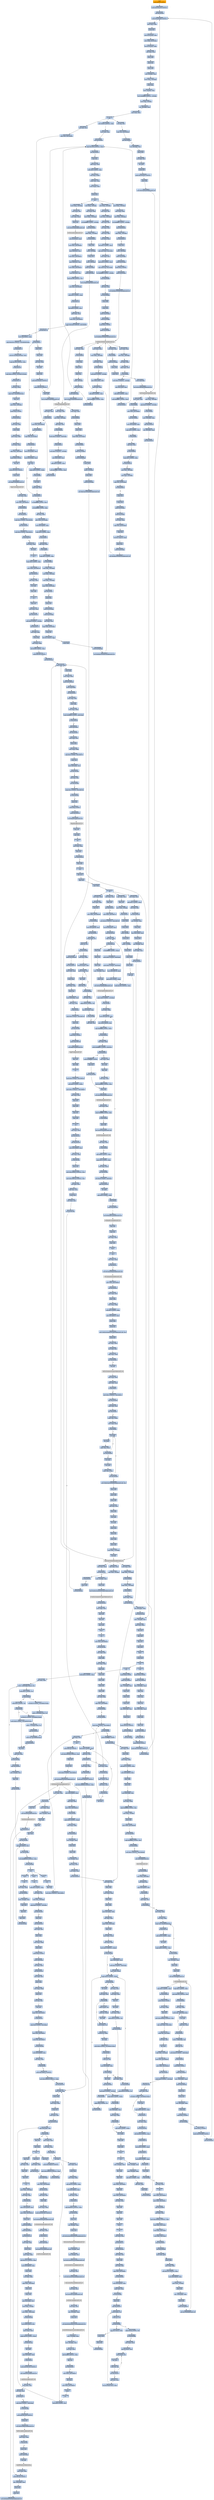 digraph G {
node[shape=rectangle,style=filled,fillcolor=lightsteelblue,color=lightsteelblue]
bgcolor="transparent"
a0x010020e1pushl_0x18UINT8[label="start\npushl $0x18<UINT8>",color="lightgrey",fillcolor="orange"];
a0x010020e3pushl_0x1001250UINT32[label="0x010020e3\npushl $0x1001250<UINT32>"];
a0x010020e8call_0x01002ea0[label="0x010020e8\ncall 0x01002ea0"];
a0x01002ea0pushl_0x1002ef4UINT32[label="0x01002ea0\npushl $0x1002ef4<UINT32>"];
a0x01002ea5movl_fs_0_eax[label="0x01002ea5\nmovl %fs:0, %eax"];
a0x01002eabpushl_eax[label="0x01002eab\npushl %eax"];
a0x01002eacmovl_0x10esp__eax[label="0x01002eac\nmovl 0x10(%esp), %eax"];
a0x01002eb0movl_ebp_0x10esp_[label="0x01002eb0\nmovl %ebp, 0x10(%esp)"];
a0x01002eb4leal_0x10esp__ebp[label="0x01002eb4\nleal 0x10(%esp), %ebp"];
a0x01002eb8subl_eax_esp[label="0x01002eb8\nsubl %eax, %esp"];
a0x01002ebapushl_ebx[label="0x01002eba\npushl %ebx"];
a0x01002ebbpushl_esi[label="0x01002ebb\npushl %esi"];
a0x01002ebcpushl_edi[label="0x01002ebc\npushl %edi"];
a0x01002ebdmovl__8ebp__eax[label="0x01002ebd\nmovl -8(%ebp), %eax"];
a0x01002ec0movl_esp__24ebp_[label="0x01002ec0\nmovl %esp, -24(%ebp)"];
a0x01002ec3pushl_eax[label="0x01002ec3\npushl %eax"];
a0x01002ec4movl__4ebp__eax[label="0x01002ec4\nmovl -4(%ebp), %eax"];
a0x01002ec7movl_0xffffffffUINT32__4ebp_[label="0x01002ec7\nmovl $0xffffffff<UINT32>, -4(%ebp)"];
a0x01002ecemovl_eax__8ebp_[label="0x01002ece\nmovl %eax, -8(%ebp)"];
a0x01002ed1leal__16ebp__eax[label="0x01002ed1\nleal -16(%ebp), %eax"];
a0x01002ed4movl_eax_fs_0[label="0x01002ed4\nmovl %eax, %fs:0"];
a0x01002edaret[label="0x01002eda\nret"];
a0x010020edmovl_0x94UINT32_edi[label="0x010020ed\nmovl $0x94<UINT32>, %edi"];
a0x010020f2movl_edi_eax[label="0x010020f2\nmovl %edi, %eax"];
a0x010020f4call_0x01003000[label="0x010020f4\ncall 0x01003000"];
a0x01003000cmpl_0x1000UINT32_eax[label="0x01003000\ncmpl $0x1000<UINT32>, %eax"];
a0x01003005jae_0x01003015[label="0x01003005\njae 0x01003015"];
a0x01003007negl_eax[label="0x01003007\nnegl %eax"];
a0x01003009addl_esp_eax[label="0x01003009\naddl %esp, %eax"];
a0x0100300baddl_0x4UINT8_eax[label="0x0100300b\naddl $0x4<UINT8>, %eax"];
a0x0100300etestl_eax_eax_[label="0x0100300e\ntestl %eax, (%eax)"];
a0x01003010xchgl_eax_esp[label="0x01003010\nxchgl %eax, %esp"];
a0x01003011movl_eax__eax[label="0x01003011\nmovl (%eax), %eax"];
a0x01003013pushl_eax[label="0x01003013\npushl %eax"];
a0x01003014ret[label="0x01003014\nret"];
a0x010020f9movl_esp__24ebp_[label="0x010020f9\nmovl %esp, -24(%ebp)"];
a0x010020fcmovl_esp_esi[label="0x010020fc\nmovl %esp, %esi"];
a0x010020femovl_edi_esi_[label="0x010020fe\nmovl %edi, (%esi)"];
a0x01002100pushl_esi[label="0x01002100\npushl %esi"];
a0x01002101call_GetVersionExA_kernel32_dll[label="0x01002101\ncall GetVersionExA@kernel32.dll"];
GetVersionExA_kernel32_dll[label="GetVersionExA@kernel32.dll",color="lightgrey",fillcolor="lightgrey"];
a0x01002107movl_0x10esi__eax[label="0x01002107\nmovl 0x10(%esi), %eax"];
a0x0100210amovl_eax_0x010062b8[label="0x0100210a\nmovl %eax, 0x010062b8"];
a0x0100210fmovl_0x4esi__ecx[label="0x0100210f\nmovl 0x4(%esi), %ecx"];
a0x01002112movl_ecx_0x010062c4[label="0x01002112\nmovl %ecx, 0x010062c4"];
a0x01002118movl_0x8esi__edx[label="0x01002118\nmovl 0x8(%esi), %edx"];
a0x0100211bmovl_edx_0x010062c8[label="0x0100211b\nmovl %edx, 0x010062c8"];
a0x01002121movl_0xcesi__esi[label="0x01002121\nmovl 0xc(%esi), %esi"];
a0x01002124andl_0x7fffUINT32_esi[label="0x01002124\nandl $0x7fff<UINT32>, %esi"];
a0x0100212amovl_esi_0x010062bc[label="0x0100212a\nmovl %esi, 0x010062bc"];
a0x01002130cmpl_0x2UINT8_eax[label="0x01002130\ncmpl $0x2<UINT8>, %eax"];
a0x01002133je_0x01002141[label="0x01002133\nje 0x01002141"];
a0x01002141shll_0x8UINT8_ecx[label="0x01002141\nshll $0x8<UINT8>, %ecx"];
a0x01002144addl_edx_ecx[label="0x01002144\naddl %edx, %ecx"];
a0x01002146movl_ecx_0x010062c0[label="0x01002146\nmovl %ecx, 0x010062c0"];
a0x0100214ccmpw_0x5a4dUINT16_0x01000000[label="0x0100214c\ncmpw $0x5a4d<UINT16>, 0x01000000"];
a0x01002155jne_0x0100217f[label="0x01002155\njne 0x0100217f"];
a0x01002157movl_0x0100003c_eax[label="0x01002157\nmovl 0x0100003c, %eax"];
a0x0100215ccmpl_0x4550UINT32_0x1000000eax_[label="0x0100215c\ncmpl $0x4550<UINT32>, 0x1000000(%eax)"];
a0x01002166jne_0x0100217f[label="0x01002166\njne 0x0100217f"];
a0x01002168movzwl_0x1000018eax__ecx[label="0x01002168\nmovzwl 0x1000018(%eax), %ecx"];
a0x0100216fcmpl_0x10bUINT32_ecx[label="0x0100216f\ncmpl $0x10b<UINT32>, %ecx"];
a0x01002175je_0x01002198[label="0x01002175\nje 0x01002198"];
a0x01002198cmpl_0xeUINT8_0x1000074eax_[label="0x01002198\ncmpl $0xe<UINT8>, 0x1000074(%eax)"];
a0x0100219fjbe_0x0100217f[label="0x0100219f\njbe 0x0100217f"];
a0x010021a1xorl_ecx_ecx[label="0x010021a1\nxorl %ecx, %ecx"];
a0x010021a3cmpl_ecx_0x10000e8eax_[label="0x010021a3\ncmpl %ecx, 0x10000e8(%eax)"];
a0x010021a9setne_cl[label="0x010021a9\nsetne %cl"];
a0x010021acmovl_ecx__28ebp_[label="0x010021ac\nmovl %ecx, -28(%ebp)"];
a0x010021afpushl_0x0UINT8[label="0x010021af\npushl $0x0<UINT8>"];
a0x010021b1call_0x01002e42[label="0x010021b1\ncall 0x01002e42"];
a0x01002e42movl_edi_edi[label="0x01002e42\nmovl %edi, %edi"];
a0x01002e44pushl_ebp[label="0x01002e44\npushl %ebp"];
a0x01002e45movl_esp_ebp[label="0x01002e45\nmovl %esp, %ebp"];
a0x01002e47xorl_eax_eax[label="0x01002e47\nxorl %eax, %eax"];
a0x01002e49cmpl_eax_0x8ebp_[label="0x01002e49\ncmpl %eax, 0x8(%ebp)"];
a0x01002e4cpushl_0x0UINT8[label="0x01002e4c\npushl $0x0<UINT8>"];
a0x01002e4esete_al[label="0x01002e4e\nsete %al"];
a0x01002e51pushl_0x1000UINT32[label="0x01002e51\npushl $0x1000<UINT32>"];
a0x01002e56pushl_eax[label="0x01002e56\npushl %eax"];
a0x01002e57call_HeapCreate_kernel32_dll[label="0x01002e57\ncall HeapCreate@kernel32.dll"];
HeapCreate_kernel32_dll[label="HeapCreate@kernel32.dll",color="lightgrey",fillcolor="lightgrey"];
a0x01002e5dtestl_eax_eax[label="0x01002e5d\ntestl %eax, %eax"];
a0x01002e5fmovl_eax_0x01006700[label="0x01002e5f\nmovl %eax, 0x01006700"];
a0x01002e64je_0x01002e90[label="0x01002e64\nje 0x01002e90"];
a0x01002e66call_0x01002e23[label="0x01002e66\ncall 0x01002e23"];
a0x01002e23cmpl_0x2UINT8_0x010062b8[label="0x01002e23\ncmpl $0x2<UINT8>, 0x010062b8"];
a0x01002e2ajne_0x01002e39[label="0x01002e2a\njne 0x01002e39"];
a0x01002e2ccmpl_0x5UINT8_0x010062c4[label="0x01002e2c\ncmpl $0x5<UINT8>, 0x010062c4"];
a0x01002e33jb_0x01002e39[label="0x01002e33\njb 0x01002e39"];
a0x01002e35xorl_eax_eax[label="0x01002e35\nxorl %eax, %eax"];
a0x01002e37incl_eax[label="0x01002e37\nincl %eax"];
a0x01002e38ret[label="0x01002e38\nret"];
a0x01002e6bcmpl_0x3UINT8_eax[label="0x01002e6b\ncmpl $0x3<UINT8>, %eax"];
a0x01002e6emovl_eax_0x01006704[label="0x01002e6e\nmovl %eax, 0x01006704"];
a0x01002e73jne_0x01002e94[label="0x01002e73\njne 0x01002e94"];
a0x01002e94xorl_eax_eax[label="0x01002e94\nxorl %eax, %eax"];
a0x01002e96incl_eax[label="0x01002e96\nincl %eax"];
a0x01002e97popl_ebp[label="0x01002e97\npopl %ebp"];
a0x01002e98ret[label="0x01002e98\nret"];
a0x010021b6popl_ecx[label="0x010021b6\npopl %ecx"];
a0x010021b7testl_eax_eax[label="0x010021b7\ntestl %eax, %eax"];
a0x010021b9jne_0x010021dc[label="0x010021b9\njne 0x010021dc"];
a0x010021dcandl_0x0UINT8__4ebp_[label="0x010021dc\nandl $0x0<UINT8>, -4(%ebp)"];
a0x010021e0call_0x01002c72[label="0x010021e0\ncall 0x01002c72"];
a0x01002c72movl_edi_edi[label="0x01002c72\nmovl %edi, %edi"];
a0x01002c74pushl_ebp[label="0x01002c74\npushl %ebp"];
a0x01002c75movl_esp_ebp[label="0x01002c75\nmovl %esp, %ebp"];
a0x01002c77subl_0x48UINT8_esp[label="0x01002c77\nsubl $0x48<UINT8>, %esp"];
a0x01002c7apushl_0x100UINT32[label="0x01002c7a\npushl $0x100<UINT32>"];
a0x01002c7fcall_0x01003438[label="0x01002c7f\ncall 0x01003438"];
a0x01003438movl_edi_edi[label="0x01003438\nmovl %edi, %edi"];
a0x0100343apushl_ebp[label="0x0100343a\npushl %ebp"];
a0x0100343bmovl_esp_ebp[label="0x0100343b\nmovl %esp, %ebp"];
a0x0100343dpushl_0x010064a4[label="0x0100343d\npushl 0x010064a4"];
a0x01003443pushl_0x8ebp_[label="0x01003443\npushl 0x8(%ebp)"];
a0x01003446call_0x01003405[label="0x01003446\ncall 0x01003405"];
a0x01003405movl_edi_edi[label="0x01003405\nmovl %edi, %edi"];
a0x01003407pushl_ebp[label="0x01003407\npushl %ebp"];
a0x01003408movl_esp_ebp[label="0x01003408\nmovl %esp, %ebp"];
a0x0100340acmpl_0xffffffe0UINT8_0x8ebp_[label="0x0100340a\ncmpl $0xffffffe0<UINT8>, 0x8(%ebp)"];
a0x0100340eja_0x0100342f[label="0x0100340e\nja 0x0100342f"];
a0x01003410pushl_0x8ebp_[label="0x01003410\npushl 0x8(%ebp)"];
a0x01003413call_0x010033b5[label="0x01003413\ncall 0x010033b5"];
a0x010033b5movl_edi_edi[label="0x010033b5\nmovl %edi, %edi"];
a0x010033b7pushl_ebp[label="0x010033b7\npushl %ebp"];
a0x010033b8movl_esp_ebp[label="0x010033b8\nmovl %esp, %ebp"];
a0x010033bacmpl_0x3UINT8_0x01006704[label="0x010033ba\ncmpl $0x3<UINT8>, 0x01006704"];
a0x010033c1pushl_esi[label="0x010033c1\npushl %esi"];
a0x010033c2movl_0x8ebp__esi[label="0x010033c2\nmovl 0x8(%ebp), %esi"];
a0x010033c5jne_0x010033da[label="0x010033c5\njne 0x010033da"];
a0x010033datestl_esi_esi[label="0x010033da\ntestl %esi, %esi"];
a0x010033dcjne_0x010033df[label="0x010033dc\njne 0x010033df"];
a0x010033dfcmpl_0x1UINT8_0x01006704[label="0x010033df\ncmpl $0x1<UINT8>, 0x01006704"];
a0x010033e6je_0x010033ee[label="0x010033e6\nje 0x010033ee"];
a0x010033eepushl_esi[label="0x010033ee\npushl %esi"];
a0x010033efpushl_0x0UINT8[label="0x010033ef\npushl $0x0<UINT8>"];
a0x010033f1pushl_0x01006700[label="0x010033f1\npushl 0x01006700"];
a0x010033f7call_HeapAlloc_kernel32_dll[label="0x010033f7\ncall HeapAlloc@kernel32.dll"];
HeapAlloc_kernel32_dll[label="HeapAlloc@kernel32.dll",color="lightgrey",fillcolor="lightgrey"];
a0x010033fdpopl_esi[label="0x010033fd\npopl %esi"];
a0x010033fepopl_ebp[label="0x010033fe\npopl %ebp"];
a0x010033ffret[label="0x010033ff\nret"];
a0x01003418testl_eax_eax[label="0x01003418\ntestl %eax, %eax"];
a0x0100341apopl_ecx[label="0x0100341a\npopl %ecx"];
a0x0100341bjne_0x01003431[label="0x0100341b\njne 0x01003431"];
a0x01003431popl_ebp[label="0x01003431\npopl %ebp"];
a0x01003432ret[label="0x01003432\nret"];
a0x0100344bpopl_ecx[label="0x0100344b\npopl %ecx"];
a0x0100344cpopl_ecx[label="0x0100344c\npopl %ecx"];
a0x0100344dpopl_ebp[label="0x0100344d\npopl %ebp"];
a0x0100344eret[label="0x0100344e\nret"];
a0x01002c84testl_eax_eax[label="0x01002c84\ntestl %eax, %eax"];
a0x01002c86popl_ecx[label="0x01002c86\npopl %ecx"];
a0x01002c87jne_0x01002c8e[label="0x01002c87\njne 0x01002c8e"];
a0x01002c8emovl_eax_0x01006720[label="0x01002c8e\nmovl %eax, 0x01006720"];
a0x01002c93movl_0x20UINT32_0x01006708[label="0x01002c93\nmovl $0x20<UINT32>, 0x01006708"];
a0x01002c9dleal_0x100eax__ecx[label="0x01002c9d\nleal 0x100(%eax), %ecx"];
a0x01002ca3jmp_0x01002cbf[label="0x01002ca3\njmp 0x01002cbf"];
a0x01002cbfcmpl_ecx_eax[label="0x01002cbf\ncmpl %ecx, %eax"];
a0x01002cc1jb_0x01002ca5[label="0x01002cc1\njb 0x01002ca5"];
a0x01002ca5orl_0xffffffffUINT8_eax_[label="0x01002ca5\norl $0xffffffff<UINT8>, (%eax)"];
a0x01002ca8movb_0x0UINT8_0x4eax_[label="0x01002ca8\nmovb $0x0<UINT8>, 0x4(%eax)"];
a0x01002cacmovb_0xaUINT8_0x5eax_[label="0x01002cac\nmovb $0xa<UINT8>, 0x5(%eax)"];
a0x01002cb0movl_0x01006720_ecx[label="0x01002cb0\nmovl 0x01006720, %ecx"];
a0x01002cb6addl_0x8UINT8_eax[label="0x01002cb6\naddl $0x8<UINT8>, %eax"];
a0x01002cb9addl_0x100UINT32_ecx[label="0x01002cb9\naddl $0x100<UINT32>, %ecx"];
a0x01002cc3pushl_ebx[label="0x01002cc3\npushl %ebx"];
a0x01002cc4pushl_esi[label="0x01002cc4\npushl %esi"];
a0x01002cc5pushl_edi[label="0x01002cc5\npushl %edi"];
a0x01002cc6leal__72ebp__eax[label="0x01002cc6\nleal -72(%ebp), %eax"];
a0x01002cc9pushl_eax[label="0x01002cc9\npushl %eax"];
a0x01002ccacall_GetStartupInfoA_kernel32_dll[label="0x01002cca\ncall GetStartupInfoA@kernel32.dll"];
GetStartupInfoA_kernel32_dll[label="GetStartupInfoA@kernel32.dll",color="lightgrey",fillcolor="lightgrey"];
a0x01002cd0cmpw_0x0UINT8__22ebp_[label="0x01002cd0\ncmpw $0x0<UINT8>, -22(%ebp)"];
a0x01002cd5je_0x01002da5[label="0x01002cd5\nje 0x01002da5"];
a0x01002da5xorl_ebx_ebx[label="0x01002da5\nxorl %ebx, %ebx"];
a0x01002da7movl_0x01006720_eax[label="0x01002da7\nmovl 0x01006720, %eax"];
a0x01002dacleal_eaxebx8__esi[label="0x01002dac\nleal (%eax,%ebx,8), %esi"];
a0x01002dafcmpl_0xffffffffUINT8_esi_[label="0x01002daf\ncmpl $0xffffffff<UINT8>, (%esi)"];
a0x01002db2jne_0x01002e01[label="0x01002db2\njne 0x01002e01"];
a0x01002db4testl_ebx_ebx[label="0x01002db4\ntestl %ebx, %ebx"];
a0x01002db6movb_0xffffff81UINT8_0x4esi_[label="0x01002db6\nmovb $0xffffff81<UINT8>, 0x4(%esi)"];
a0x01002dbajne_0x01002dc1[label="0x01002dba\njne 0x01002dc1"];
a0x01002dbcpushl_0xfffffff6UINT8[label="0x01002dbc\npushl $0xfffffff6<UINT8>"];
a0x01002dbepopl_eax[label="0x01002dbe\npopl %eax"];
a0x01002dbfjmp_0x01002dcb[label="0x01002dbf\njmp 0x01002dcb"];
a0x01002dcbpushl_eax[label="0x01002dcb\npushl %eax"];
a0x01002dcccall_GetStdHandle_kernel32_dll[label="0x01002dcc\ncall GetStdHandle@kernel32.dll"];
GetStdHandle_kernel32_dll[label="GetStdHandle@kernel32.dll",color="lightgrey",fillcolor="lightgrey"];
a0x01002dd2movl_eax_edi[label="0x01002dd2\nmovl %eax, %edi"];
a0x01002dd4cmpl_0xffffffffUINT8_edi[label="0x01002dd4\ncmpl $0xffffffff<UINT8>, %edi"];
a0x01002dd7je_0x01002df0[label="0x01002dd7\nje 0x01002df0"];
a0x01002dd9pushl_edi[label="0x01002dd9\npushl %edi"];
a0x01002ddacall_GetFileType_kernel32_dll[label="0x01002dda\ncall GetFileType@kernel32.dll"];
GetFileType_kernel32_dll[label="GetFileType@kernel32.dll",color="lightgrey",fillcolor="lightgrey"];
a0x01002de0testl_eax_eax[label="0x01002de0\ntestl %eax, %eax"];
a0x01002de2je_0x01002df0[label="0x01002de2\nje 0x01002df0"];
a0x01002de4andl_0xffUINT32_eax[label="0x01002de4\nandl $0xff<UINT32>, %eax"];
a0x01002de9cmpl_0x2UINT8_eax[label="0x01002de9\ncmpl $0x2<UINT8>, %eax"];
a0x01002decmovl_edi_esi_[label="0x01002dec\nmovl %edi, (%esi)"];
a0x01002deejne_0x01002df6[label="0x01002dee\njne 0x01002df6"];
a0x01002df0orb_0x40UINT8_0x4esi_[label="0x01002df0\norb $0x40<UINT8>, 0x4(%esi)"];
a0x01002df4jmp_0x01002e05[label="0x01002df4\njmp 0x01002e05"];
a0x01002e05incl_ebx[label="0x01002e05\nincl %ebx"];
a0x01002e06cmpl_0x3UINT8_ebx[label="0x01002e06\ncmpl $0x3<UINT8>, %ebx"];
a0x01002e09jl_0x01002da7[label="0x01002e09\njl 0x01002da7"];
a0x01002dc1movl_ebx_eax[label="0x01002dc1\nmovl %ebx, %eax"];
a0x01002dc3decl_eax[label="0x01002dc3\ndecl %eax"];
a0x01002dc4negl_eax[label="0x01002dc4\nnegl %eax"];
a0x01002dc6sbbl_eax_eax[label="0x01002dc6\nsbbl %eax, %eax"];
a0x01002dc8addl_0xfffffff5UINT8_eax[label="0x01002dc8\naddl $0xfffffff5<UINT8>, %eax"];
a0x01002e0bpushl_0x01006708[label="0x01002e0b\npushl 0x01006708"];
a0x01002e11call_SetHandleCount_kernel32_dll[label="0x01002e11\ncall SetHandleCount@kernel32.dll"];
SetHandleCount_kernel32_dll[label="SetHandleCount@kernel32.dll",color="lightgrey",fillcolor="lightgrey"];
a0x01002e17popl_edi[label="0x01002e17\npopl %edi"];
a0x01002e18popl_esi[label="0x01002e18\npopl %esi"];
a0x01002e19xorl_eax_eax[label="0x01002e19\nxorl %eax, %eax"];
a0x01002e1bpopl_ebx[label="0x01002e1b\npopl %ebx"];
a0x01002e1cleave_[label="0x01002e1c\nleave "];
a0x01002e1dret[label="0x01002e1d\nret"];
a0x010021e5testl_eax_eax[label="0x010021e5\ntestl %eax, %eax"];
a0x010021e7jnl_0x010021f1[label="0x010021e7\njnl 0x010021f1"];
a0x010021f1call_GetCommandLineA_kernel32_dll[label="0x010021f1\ncall GetCommandLineA@kernel32.dll"];
GetCommandLineA_kernel32_dll[label="GetCommandLineA@kernel32.dll",color="lightgrey",fillcolor="lightgrey"];
a0x010021f7movl_eax_0x01006834[label="0x010021f7\nmovl %eax, 0x01006834"];
a0x010021fccall_0x01002b45[label="0x010021fc\ncall 0x01002b45"];
a0x01002b45movl_edi_edi[label="0x01002b45\nmovl %edi, %edi"];
a0x01002b47pushl_ebp[label="0x01002b47\npushl %ebp"];
a0x01002b48movl_esp_ebp[label="0x01002b48\nmovl %esp, %ebp"];
a0x01002b4asubl_0xcUINT8_esp[label="0x01002b4a\nsubl $0xc<UINT8>, %esp"];
a0x01002b4dmovl_0x01006410_eax[label="0x01002b4d\nmovl 0x01006410, %eax"];
a0x01002b52pushl_ebx[label="0x01002b52\npushl %ebx"];
a0x01002b53pushl_esi[label="0x01002b53\npushl %esi"];
a0x01002b54movl_GetEnvironmentStringsW_kernel32_dll_esi[label="0x01002b54\nmovl GetEnvironmentStringsW@kernel32.dll, %esi"];
a0x01002b5apushl_edi[label="0x01002b5a\npushl %edi"];
a0x01002b5bxorl_ebx_ebx[label="0x01002b5b\nxorl %ebx, %ebx"];
a0x01002b5dxorl_edi_edi[label="0x01002b5d\nxorl %edi, %edi"];
a0x01002b5fcmpl_ebx_eax[label="0x01002b5f\ncmpl %ebx, %eax"];
a0x01002b61jne_0x01002b91[label="0x01002b61\njne 0x01002b91"];
a0x01002b63call_esi[label="0x01002b63\ncall %esi"];
GetEnvironmentStringsW_kernel32_dll[label="GetEnvironmentStringsW@kernel32.dll",color="lightgrey",fillcolor="lightgrey"];
a0x01002b65movl_eax_edi[label="0x01002b65\nmovl %eax, %edi"];
a0x01002b67cmpl_ebx_edi[label="0x01002b67\ncmpl %ebx, %edi"];
a0x01002b69je_0x01002b77[label="0x01002b69\nje 0x01002b77"];
a0x01002b6bmovl_0x1UINT32_0x01006410[label="0x01002b6b\nmovl $0x1<UINT32>, 0x01006410"];
a0x01002b75jmp_0x01002b96[label="0x01002b75\njmp 0x01002b96"];
a0x01002b96cmpl_ebx_edi[label="0x01002b96\ncmpl %ebx, %edi"];
a0x01002b98jne_0x01002ba2[label="0x01002b98\njne 0x01002ba2"];
a0x01002ba2cmpw_bx_edi_[label="0x01002ba2\ncmpw %bx, (%edi)"];
a0x01002ba5movl_edi_eax[label="0x01002ba5\nmovl %edi, %eax"];
a0x01002ba7je_0x01002bb7[label="0x01002ba7\nje 0x01002bb7"];
a0x01002ba9incl_eax[label="0x01002ba9\nincl %eax"];
a0x01002baaincl_eax[label="0x01002baa\nincl %eax"];
a0x01002babcmpw_bx_eax_[label="0x01002bab\ncmpw %bx, (%eax)"];
a0x01002baejne_0x01002ba9[label="0x01002bae\njne 0x01002ba9"];
a0x01002bb0incl_eax[label="0x01002bb0\nincl %eax"];
a0x01002bb1incl_eax[label="0x01002bb1\nincl %eax"];
a0x01002bb2cmpw_bx_eax_[label="0x01002bb2\ncmpw %bx, (%eax)"];
a0x01002bb5jne_0x01002ba9[label="0x01002bb5\njne 0x01002ba9"];
a0x01002bb7movl_WideCharToMultiByte_kernel32_dll_esi[label="0x01002bb7\nmovl WideCharToMultiByte@kernel32.dll, %esi"];
a0x01002bbdpushl_ebx[label="0x01002bbd\npushl %ebx"];
a0x01002bbepushl_ebx[label="0x01002bbe\npushl %ebx"];
a0x01002bbfpushl_ebx[label="0x01002bbf\npushl %ebx"];
a0x01002bc0subl_edi_eax[label="0x01002bc0\nsubl %edi, %eax"];
a0x01002bc2pushl_ebx[label="0x01002bc2\npushl %ebx"];
a0x01002bc3sarl_eax[label="0x01002bc3\nsarl %eax"];
a0x01002bc5incl_eax[label="0x01002bc5\nincl %eax"];
a0x01002bc6pushl_eax[label="0x01002bc6\npushl %eax"];
a0x01002bc7pushl_edi[label="0x01002bc7\npushl %edi"];
a0x01002bc8pushl_ebx[label="0x01002bc8\npushl %ebx"];
a0x01002bc9pushl_ebx[label="0x01002bc9\npushl %ebx"];
a0x01002bcamovl_eax__12ebp_[label="0x01002bca\nmovl %eax, -12(%ebp)"];
a0x01002bcdcall_esi[label="0x01002bcd\ncall %esi"];
WideCharToMultiByte_kernel32_dll[label="WideCharToMultiByte@kernel32.dll",color="lightgrey",fillcolor="lightgrey"];
a0x01002bcfcmpl_ebx_eax[label="0x01002bcf\ncmpl %ebx, %eax"];
a0x01002bd1movl_eax__8ebp_[label="0x01002bd1\nmovl %eax, -8(%ebp)"];
a0x01002bd4je_0x01002c05[label="0x01002bd4\nje 0x01002c05"];
a0x01002bd6pushl_eax[label="0x01002bd6\npushl %eax"];
a0x01002bd7call_0x01003438[label="0x01002bd7\ncall 0x01003438"];
a0x01002bdccmpl_ebx_eax[label="0x01002bdc\ncmpl %ebx, %eax"];
a0x01002bdepopl_ecx[label="0x01002bde\npopl %ecx"];
a0x01002bdfmovl_eax__4ebp_[label="0x01002bdf\nmovl %eax, -4(%ebp)"];
a0x01002be2je_0x01002c05[label="0x01002be2\nje 0x01002c05"];
a0x01002be4pushl_ebx[label="0x01002be4\npushl %ebx"];
a0x01002be5pushl_ebx[label="0x01002be5\npushl %ebx"];
a0x01002be6pushl__8ebp_[label="0x01002be6\npushl -8(%ebp)"];
a0x01002be9pushl_eax[label="0x01002be9\npushl %eax"];
a0x01002beapushl__12ebp_[label="0x01002bea\npushl -12(%ebp)"];
a0x01002bedpushl_edi[label="0x01002bed\npushl %edi"];
a0x01002beepushl_ebx[label="0x01002bee\npushl %ebx"];
a0x01002befpushl_ebx[label="0x01002bef\npushl %ebx"];
a0x01002bf0call_esi[label="0x01002bf0\ncall %esi"];
a0x01002bf2testl_eax_eax[label="0x01002bf2\ntestl %eax, %eax"];
a0x01002bf4jne_0x01002c02[label="0x01002bf4\njne 0x01002c02"];
a0x01002c02movl__4ebp__ebx[label="0x01002c02\nmovl -4(%ebp), %ebx"];
a0x01002c05pushl_edi[label="0x01002c05\npushl %edi"];
a0x01002c06call_FreeEnvironmentStringsW_kernel32_dll[label="0x01002c06\ncall FreeEnvironmentStringsW@kernel32.dll"];
FreeEnvironmentStringsW_kernel32_dll[label="FreeEnvironmentStringsW@kernel32.dll",color="lightgrey",fillcolor="lightgrey"];
a0x01002c0cjmp_0x01002c66[label="0x01002c0c\njmp 0x01002c66"];
a0x01002c66movl_ebx_eax[label="0x01002c66\nmovl %ebx, %eax"];
a0x01002c68popl_edi[label="0x01002c68\npopl %edi"];
a0x01002c69popl_esi[label="0x01002c69\npopl %esi"];
a0x01002c6apopl_ebx[label="0x01002c6a\npopl %ebx"];
a0x01002c6bleave_[label="0x01002c6b\nleave "];
a0x01002c6cret[label="0x01002c6c\nret"];
a0x01002201movl_eax_0x010062a0[label="0x01002201\nmovl %eax, 0x010062a0"];
a0x01002206call_0x01002a9c[label="0x01002206\ncall 0x01002a9c"];
a0x01002a9cmovl_edi_edi[label="0x01002a9c\nmovl %edi, %edi"];
a0x01002a9epushl_ebp[label="0x01002a9e\npushl %ebp"];
a0x01002a9fmovl_esp_ebp[label="0x01002a9f\nmovl %esp, %ebp"];
a0x01002aa1pushl_ecx[label="0x01002aa1\npushl %ecx"];
a0x01002aa2pushl_ecx[label="0x01002aa2\npushl %ecx"];
a0x01002aa3pushl_ebx[label="0x01002aa3\npushl %ebx"];
a0x01002aa4pushl_esi[label="0x01002aa4\npushl %esi"];
a0x01002aa5pushl_edi[label="0x01002aa5\npushl %edi"];
a0x01002aa6xorl_edi_edi[label="0x01002aa6\nxorl %edi, %edi"];
a0x01002aa8cmpl_edi_0x0100682c[label="0x01002aa8\ncmpl %edi, 0x0100682c"];
a0x01002aaejne_0x01002ab5[label="0x01002aae\njne 0x01002ab5"];
a0x01002ab0call_0x01003841[label="0x01002ab0\ncall 0x01003841"];
a0x01003841cmpl_0x0UINT8_0x0100682c[label="0x01003841\ncmpl $0x0<UINT8>, 0x0100682c"];
a0x01003848jne_0x0100385c[label="0x01003848\njne 0x0100385c"];
a0x0100384apushl_0xfffffffdUINT8[label="0x0100384a\npushl $0xfffffffd<UINT8>"];
a0x0100384ccall_0x01003654[label="0x0100384c\ncall 0x01003654"];
a0x01003654movl_edi_edi[label="0x01003654\nmovl %edi, %edi"];
a0x01003656pushl_ebp[label="0x01003656\npushl %ebp"];
a0x01003657movl_esp_ebp[label="0x01003657\nmovl %esp, %ebp"];
a0x01003659subl_0x1cUINT8_esp[label="0x01003659\nsubl $0x1c<UINT8>, %esp"];
a0x0100365cmovl_0x01006034_eax[label="0x0100365c\nmovl 0x01006034, %eax"];
a0x01003661pushl_ebx[label="0x01003661\npushl %ebx"];
a0x01003662pushl_esi[label="0x01003662\npushl %esi"];
a0x01003663movl_0x8ebp__esi[label="0x01003663\nmovl 0x8(%ebp), %esi"];
a0x01003666xorl_ebx_ebx[label="0x01003666\nxorl %ebx, %ebx"];
a0x01003668cmpl_0xfffffffeUINT8_esi[label="0x01003668\ncmpl $0xfffffffe<UINT8>, %esi"];
a0x0100366bmovl_eax__4ebp_[label="0x0100366b\nmovl %eax, -4(%ebp)"];
a0x0100366epushl_edi[label="0x0100366e\npushl %edi"];
a0x0100366fmovl_ebx_0x01006448[label="0x0100366f\nmovl %ebx, 0x01006448"];
a0x01003675jne_0x01003689[label="0x01003675\njne 0x01003689"];
a0x01003689cmpl_0xfffffffdUINT8_esi[label="0x01003689\ncmpl $0xfffffffd<UINT8>, %esi"];
a0x0100368cjne_0x010036a0[label="0x0100368c\njne 0x010036a0"];
a0x0100368emovl_0x1UINT32_0x01006448[label="0x0100368e\nmovl $0x1<UINT32>, 0x01006448"];
a0x01003698call_GetACP_kernel32_dll[label="0x01003698\ncall GetACP@kernel32.dll"];
GetACP_kernel32_dll[label="GetACP@kernel32.dll",color="lightgrey",fillcolor="lightgrey"];
a0x0100369ejmp_0x010036b4[label="0x0100369e\njmp 0x010036b4"];
a0x010036b4movl_eax_0x8ebp_[label="0x010036b4\nmovl %eax, 0x8(%ebp)"];
a0x010036b7movl_eax_esi[label="0x010036b7\nmovl %eax, %esi"];
a0x010036b9cmpl_0x010065e4_esi[label="0x010036b9\ncmpl 0x010065e4, %esi"];
a0x010036bfje_0x01003828[label="0x010036bf\nje 0x01003828"];
a0x010036c5cmpl_ebx_esi[label="0x010036c5\ncmpl %ebx, %esi"];
a0x010036c7je_0x0100381e[label="0x010036c7\nje 0x0100381e"];
a0x010036cdxorl_edx_edx[label="0x010036cd\nxorl %edx, %edx"];
a0x010036cfxorl_eax_eax[label="0x010036cf\nxorl %eax, %eax"];
a0x010036d1cmpl_esi_0x1006188eax_[label="0x010036d1\ncmpl %esi, 0x1006188(%eax)"];
a0x010036d7je_0x01003740[label="0x010036d7\nje 0x01003740"];
a0x010036d9addl_0x30UINT8_eax[label="0x010036d9\naddl $0x30<UINT8>, %eax"];
a0x010036dcincl_edx[label="0x010036dc\nincl %edx"];
a0x010036ddcmpl_0xf0UINT32_eax[label="0x010036dd\ncmpl $0xf0<UINT32>, %eax"];
a0x010036e2jb_0x010036d1[label="0x010036e2\njb 0x010036d1"];
a0x010036e4leal__24ebp__eax[label="0x010036e4\nleal -24(%ebp), %eax"];
a0x010036e7pushl_eax[label="0x010036e7\npushl %eax"];
a0x010036e8pushl_esi[label="0x010036e8\npushl %esi"];
a0x010036e9call_GetCPInfo_kernel32_dll[label="0x010036e9\ncall GetCPInfo@kernel32.dll"];
GetCPInfo_kernel32_dll[label="GetCPInfo@kernel32.dll",color="lightgrey",fillcolor="lightgrey"];
a0x010036efcmpl_0x1UINT8_eax[label="0x010036ef\ncmpl $0x1<UINT8>, %eax"];
a0x010036f2jne_0x01003816[label="0x010036f2\njne 0x01003816"];
a0x010036f8pushl_0x40UINT8[label="0x010036f8\npushl $0x40<UINT8>"];
a0x010036faxorl_eax_eax[label="0x010036fa\nxorl %eax, %eax"];
a0x010036fcpopl_ecx[label="0x010036fc\npopl %ecx"];
a0x010036fdmovl_0x10064e0UINT32_edi[label="0x010036fd\nmovl $0x10064e0<UINT32>, %edi"];
a0x01003702repz_stosl_eax_es_edi_[label="0x01003702\nrepz stosl %eax, %es:(%edi)"];
a0x01003704stosb_al_es_edi_[label="0x01003704\nstosb %al, %es:(%edi)"];
a0x01003705xorl_edi_edi[label="0x01003705\nxorl %edi, %edi"];
a0x01003707incl_edi[label="0x01003707\nincl %edi"];
a0x01003708cmpl_edi__24ebp_[label="0x01003708\ncmpl %edi, -24(%ebp)"];
a0x0100370bmovl_esi_0x010065e4[label="0x0100370b\nmovl %esi, 0x010065e4"];
a0x01003711movl_ebx_0x010064c8[label="0x01003711\nmovl %ebx, 0x010064c8"];
a0x01003717jbe_0x01003804[label="0x01003717\njbe 0x01003804"];
a0x0100371dcmpb_0x0UINT8__18ebp_[label="0x0100371d\ncmpb $0x0<UINT8>, -18(%ebp)"];
a0x01003721je_0x010037df[label="0x01003721\nje 0x010037df"];
a0x010037dfmovl_edi_eax[label="0x010037df\nmovl %edi, %eax"];
a0x010037e1orb_0x8UINT8_0x10064e1eax_[label="0x010037e1\norb $0x8<UINT8>, 0x10064e1(%eax)"];
a0x010037e8incl_eax[label="0x010037e8\nincl %eax"];
a0x010037e9cmpl_0xffUINT32_eax[label="0x010037e9\ncmpl $0xff<UINT32>, %eax"];
a0x010037eejb_0x010037e1[label="0x010037ee\njb 0x010037e1"];
a0x010037f0movl_esi_eax[label="0x010037f0\nmovl %esi, %eax"];
a0x010037f2call_0x01003454[label="0x010037f2\ncall 0x01003454"];
a0x01003454subl_0x3a4UINT32_eax[label="0x01003454\nsubl $0x3a4<UINT32>, %eax"];
a0x01003459je_0x0100347d[label="0x01003459\nje 0x0100347d"];
a0x0100345bsubl_0x4UINT8_eax[label="0x0100345b\nsubl $0x4<UINT8>, %eax"];
a0x0100345eje_0x01003477[label="0x0100345e\nje 0x01003477"];
a0x01003460subl_0xdUINT8_eax[label="0x01003460\nsubl $0xd<UINT8>, %eax"];
a0x01003463je_0x01003471[label="0x01003463\nje 0x01003471"];
a0x01003465decl_eax[label="0x01003465\ndecl %eax"];
a0x01003466je_0x0100346b[label="0x01003466\nje 0x0100346b"];
a0x01003468xorl_eax_eax[label="0x01003468\nxorl %eax, %eax"];
a0x0100346aret[label="0x0100346a\nret"];
a0x010037f7movl_eax_0x010064c8[label="0x010037f7\nmovl %eax, 0x010064c8"];
a0x010037fcmovl_edi_0x010064cc[label="0x010037fc\nmovl %edi, 0x010064cc"];
a0x01003802jmp_0x0100380a[label="0x01003802\njmp 0x0100380a"];
a0x0100380axorl_eax_eax[label="0x0100380a\nxorl %eax, %eax"];
a0x0100380cmovl_0x10065f0UINT32_edi[label="0x0100380c\nmovl $0x10065f0<UINT32>, %edi"];
a0x01003811stosl_eax_es_edi_[label="0x01003811\nstosl %eax, %es:(%edi)"];
a0x01003812stosl_eax_es_edi_[label="0x01003812\nstosl %eax, %es:(%edi)"];
a0x01003813stosl_eax_es_edi_[label="0x01003813\nstosl %eax, %es:(%edi)"];
a0x01003814jmp_0x01003823[label="0x01003814\njmp 0x01003823"];
a0x01003823call_0x010034b8[label="0x01003823\ncall 0x010034b8"];
a0x010034b8movl_edi_edi[label="0x010034b8\nmovl %edi, %edi"];
a0x010034bapushl_ebp[label="0x010034ba\npushl %ebp"];
a0x010034bbmovl_esp_ebp[label="0x010034bb\nmovl %esp, %ebp"];
a0x010034bdsubl_0x518UINT32_esp[label="0x010034bd\nsubl $0x518<UINT32>, %esp"];
a0x010034c3movl_0x01006034_eax[label="0x010034c3\nmovl 0x01006034, %eax"];
a0x010034c8movl_eax__4ebp_[label="0x010034c8\nmovl %eax, -4(%ebp)"];
a0x010034cbpushl_esi[label="0x010034cb\npushl %esi"];
a0x010034ccleal__1304ebp__eax[label="0x010034cc\nleal -1304(%ebp), %eax"];
a0x010034d2pushl_eax[label="0x010034d2\npushl %eax"];
a0x010034d3pushl_0x010065e4[label="0x010034d3\npushl 0x010065e4"];
a0x010034d9call_GetCPInfo_kernel32_dll[label="0x010034d9\ncall GetCPInfo@kernel32.dll"];
a0x010034dfcmpl_0x1UINT8_eax[label="0x010034df\ncmpl $0x1<UINT8>, %eax"];
a0x010034e2movl_0x100UINT32_esi[label="0x010034e2\nmovl $0x100<UINT32>, %esi"];
a0x010034e7jne_0x01003600[label="0x010034e7\njne 0x01003600"];
a0x010034edxorl_eax_eax[label="0x010034ed\nxorl %eax, %eax"];
a0x010034efmovb_al__260ebpeax_[label="0x010034ef\nmovb %al, -260(%ebp,%eax)"];
a0x010034f6incl_eax[label="0x010034f6\nincl %eax"];
a0x010034f7cmpl_esi_eax[label="0x010034f7\ncmpl %esi, %eax"];
a0x010034f9jb_0x010034ef[label="0x010034f9\njb 0x010034ef"];
a0x010034fbmovb__1298ebp__al[label="0x010034fb\nmovb -1298(%ebp), %al"];
a0x01003501testb_al_al[label="0x01003501\ntestb %al, %al"];
a0x01003503movb_0x20UINT8__260ebp_[label="0x01003503\nmovb $0x20<UINT8>, -260(%ebp)"];
a0x0100350aje_0x01003545[label="0x0100350a\nje 0x01003545"];
a0x01003545pushl_0x0UINT8[label="0x01003545\npushl $0x0<UINT8>"];
a0x01003547pushl_0x010064c8[label="0x01003547\npushl 0x010064c8"];
a0x0100354dleal__1284ebp__eax[label="0x0100354d\nleal -1284(%ebp), %eax"];
a0x01003553pushl_0x010065e4[label="0x01003553\npushl 0x010065e4"];
a0x01003559pushl_eax[label="0x01003559\npushl %eax"];
a0x0100355apushl_esi[label="0x0100355a\npushl %esi"];
a0x0100355bleal__260ebp__eax[label="0x0100355b\nleal -260(%ebp), %eax"];
a0x01003561pushl_eax[label="0x01003561\npushl %eax"];
a0x01003562pushl_0x1UINT8[label="0x01003562\npushl $0x1<UINT8>"];
a0x01003564call_0x0100489f[label="0x01003564\ncall 0x0100489f"];
a0x0100489fpushl_0x1cUINT8[label="0x0100489f\npushl $0x1c<UINT8>"];
a0x010048a1pushl_0x1001a88UINT32[label="0x010048a1\npushl $0x1001a88<UINT32>"];
a0x010048a6call_0x01002ea0[label="0x010048a6\ncall 0x01002ea0"];
a0x010048abxorl_esi_esi[label="0x010048ab\nxorl %esi, %esi"];
a0x010048adcmpl_esi_0x010064a8[label="0x010048ad\ncmpl %esi, 0x010064a8"];
a0x010048b3jne_0x010048ea[label="0x010048b3\njne 0x010048ea"];
a0x010048b5leal__28ebp__eax[label="0x010048b5\nleal -28(%ebp), %eax"];
a0x010048b8pushl_eax[label="0x010048b8\npushl %eax"];
a0x010048b9xorl_edi_edi[label="0x010048b9\nxorl %edi, %edi"];
a0x010048bbincl_edi[label="0x010048bb\nincl %edi"];
a0x010048bcpushl_edi[label="0x010048bc\npushl %edi"];
a0x010048bdpushl_0x100164cUINT32[label="0x010048bd\npushl $0x100164c<UINT32>"];
a0x010048c2pushl_edi[label="0x010048c2\npushl %edi"];
a0x010048c3call_GetStringTypeW_kernel32_dll[label="0x010048c3\ncall GetStringTypeW@kernel32.dll"];
GetStringTypeW_kernel32_dll[label="GetStringTypeW@kernel32.dll",color="lightgrey",fillcolor="lightgrey"];
a0x010048c9testl_eax_eax[label="0x010048c9\ntestl %eax, %eax"];
a0x010048cbje_0x010048d5[label="0x010048cb\nje 0x010048d5"];
a0x010048cdmovl_edi_0x010064a8[label="0x010048cd\nmovl %edi, 0x010064a8"];
a0x010048d3jmp_0x010048ea[label="0x010048d3\njmp 0x010048ea"];
a0x010048eamovl_0x010064a8_eax[label="0x010048ea\nmovl 0x010064a8, %eax"];
a0x010048efcmpl_0x2UINT8_eax[label="0x010048ef\ncmpl $0x2<UINT8>, %eax"];
a0x010048f2je_0x010049ea[label="0x010048f2\nje 0x010049ea"];
a0x010048f8cmpl_esi_eax[label="0x010048f8\ncmpl %esi, %eax"];
a0x010048faje_0x010049ea[label="0x010048fa\nje 0x010049ea"];
a0x01004900cmpl_0x1UINT8_eax[label="0x01004900\ncmpl $0x1<UINT8>, %eax"];
a0x01004903jne_0x01004a10[label="0x01004903\njne 0x01004a10"];
a0x01004909movl_esi__36ebp_[label="0x01004909\nmovl %esi, -36(%ebp)"];
a0x0100490cmovl_esi__32ebp_[label="0x0100490c\nmovl %esi, -32(%ebp)"];
a0x0100490fcmpl_esi_0x18ebp_[label="0x0100490f\ncmpl %esi, 0x18(%ebp)"];
a0x01004912jne_0x0100491c[label="0x01004912\njne 0x0100491c"];
a0x0100491cpushl_esi[label="0x0100491c\npushl %esi"];
a0x0100491dpushl_esi[label="0x0100491d\npushl %esi"];
a0x0100491epushl_0x10ebp_[label="0x0100491e\npushl 0x10(%ebp)"];
a0x01004921pushl_0xcebp_[label="0x01004921\npushl 0xc(%ebp)"];
a0x01004924xorl_eax_eax[label="0x01004924\nxorl %eax, %eax"];
a0x01004926cmpl_esi_0x20ebp_[label="0x01004926\ncmpl %esi, 0x20(%ebp)"];
a0x01004929setne_al[label="0x01004929\nsetne %al"];
a0x0100492cleal_0x1eax8__eax[label="0x0100492c\nleal 0x1(,%eax,8), %eax"];
a0x01004933pushl_eax[label="0x01004933\npushl %eax"];
a0x01004934pushl_0x18ebp_[label="0x01004934\npushl 0x18(%ebp)"];
a0x01004937call_MultiByteToWideChar_kernel32_dll[label="0x01004937\ncall MultiByteToWideChar@kernel32.dll"];
MultiByteToWideChar_kernel32_dll[label="MultiByteToWideChar@kernel32.dll",color="lightgrey",fillcolor="lightgrey"];
a0x0100493dmovl_eax_ebx[label="0x0100493d\nmovl %eax, %ebx"];
a0x0100493fmovl_ebx__40ebp_[label="0x0100493f\nmovl %ebx, -40(%ebp)"];
a0x01004942testl_ebx_ebx[label="0x01004942\ntestl %ebx, %ebx"];
a0x01004944je_0x01004a10[label="0x01004944\nje 0x01004a10"];
a0x0100494aandl_0x0UINT8__4ebp_[label="0x0100494a\nandl $0x0<UINT8>, -4(%ebp)"];
a0x0100494eleal_ebxebx__edi[label="0x0100494e\nleal (%ebx,%ebx), %edi"];
a0x01004951movl_edi_eax[label="0x01004951\nmovl %edi, %eax"];
a0x01004953addl_0x3UINT8_eax[label="0x01004953\naddl $0x3<UINT8>, %eax"];
a0x01004956andl_0xfffffffcUINT8_eax[label="0x01004956\nandl $0xfffffffc<UINT8>, %eax"];
a0x01004959call_0x01003000[label="0x01004959\ncall 0x01003000"];
a0x0100495emovl_esp__24ebp_[label="0x0100495e\nmovl %esp, -24(%ebp)"];
a0x01004961movl_esp_esi[label="0x01004961\nmovl %esp, %esi"];
a0x01004963movl_esi__44ebp_[label="0x01004963\nmovl %esi, -44(%ebp)"];
a0x01004966movl_edi_ecx[label="0x01004966\nmovl %edi, %ecx"];
a0x01004968xorl_eax_eax[label="0x01004968\nxorl %eax, %eax"];
a0x0100496amovl_esi_edi[label="0x0100496a\nmovl %esi, %edi"];
a0x0100496cmovl_ecx_edx[label="0x0100496c\nmovl %ecx, %edx"];
a0x0100496eshrl_0x2UINT8_ecx[label="0x0100496e\nshrl $0x2<UINT8>, %ecx"];
a0x01004971repz_stosl_eax_es_edi_[label="0x01004971\nrepz stosl %eax, %es:(%edi)"];
a0x01004973movl_edx_ecx[label="0x01004973\nmovl %edx, %ecx"];
a0x01004975andl_0x3UINT8_ecx[label="0x01004975\nandl $0x3<UINT8>, %ecx"];
a0x01004978repz_stosb_al_es_edi_[label="0x01004978\nrepz stosb %al, %es:(%edi)"];
a0x0100497aorl_0xffffffffUINT8__4ebp_[label="0x0100497a\norl $0xffffffff<UINT8>, -4(%ebp)"];
a0x0100497ejmp_0x01004995[label="0x0100497e\njmp 0x01004995"];
a0x01004995testl_esi_esi[label="0x01004995\ntestl %esi, %esi"];
a0x01004997jne_0x010049b0[label="0x01004997\njne 0x010049b0"];
a0x010049b0pushl_ebx[label="0x010049b0\npushl %ebx"];
a0x010049b1pushl_esi[label="0x010049b1\npushl %esi"];
a0x010049b2pushl_0x10ebp_[label="0x010049b2\npushl 0x10(%ebp)"];
a0x010049b5pushl_0xcebp_[label="0x010049b5\npushl 0xc(%ebp)"];
a0x010049b8pushl_0x1UINT8[label="0x010049b8\npushl $0x1<UINT8>"];
a0x010049bapushl_0x18ebp_[label="0x010049ba\npushl 0x18(%ebp)"];
a0x010049bdcall_MultiByteToWideChar_kernel32_dll[label="0x010049bd\ncall MultiByteToWideChar@kernel32.dll"];
a0x010049c3testl_eax_eax[label="0x010049c3\ntestl %eax, %eax"];
a0x010049c5je_0x010049d8[label="0x010049c5\nje 0x010049d8"];
a0x010049c7pushl_0x14ebp_[label="0x010049c7\npushl 0x14(%ebp)"];
a0x010049capushl_eax[label="0x010049ca\npushl %eax"];
a0x010049cbpushl_esi[label="0x010049cb\npushl %esi"];
a0x010049ccpushl_0x8ebp_[label="0x010049cc\npushl 0x8(%ebp)"];
a0x010049cfcall_GetStringTypeW_kernel32_dll[label="0x010049cf\ncall GetStringTypeW@kernel32.dll"];
a0x010049d5movl_eax__36ebp_[label="0x010049d5\nmovl %eax, -36(%ebp)"];
a0x010049d8cmpl_0x0UINT8__32ebp_[label="0x010049d8\ncmpl $0x0<UINT8>, -32(%ebp)"];
a0x010049dcje_0x010049e5[label="0x010049dc\nje 0x010049e5"];
a0x010049e5movl__36ebp__eax[label="0x010049e5\nmovl -36(%ebp), %eax"];
a0x010049e8jmp_0x01004a58[label="0x010049e8\njmp 0x01004a58"];
a0x01004a58leal__56ebp__esp[label="0x01004a58\nleal -56(%ebp), %esp"];
a0x01004a5bcall_0x01002edb[label="0x01004a5b\ncall 0x01002edb"];
a0x01002edbmovl__16ebp__ecx[label="0x01002edb\nmovl -16(%ebp), %ecx"];
a0x01002edemovl_ecx_fs_0[label="0x01002ede\nmovl %ecx, %fs:0"];
a0x01002ee5popl_ecx[label="0x01002ee5\npopl %ecx"];
a0x01002ee6popl_edi[label="0x01002ee6\npopl %edi"];
a0x01002ee7popl_esi[label="0x01002ee7\npopl %esi"];
a0x01002ee8popl_ebx[label="0x01002ee8\npopl %ebx"];
a0x01002ee9leave_[label="0x01002ee9\nleave "];
a0x01002eeapushl_ecx[label="0x01002eea\npushl %ecx"];
a0x01002eebret[label="0x01002eeb\nret"];
a0x01004a60ret[label="0x01004a60\nret"];
a0x01003569pushl_0x0UINT8[label="0x01003569\npushl $0x0<UINT8>"];
a0x0100356bpushl_0x010065e4[label="0x0100356b\npushl 0x010065e4"];
a0x01003571leal__516ebp__eax[label="0x01003571\nleal -516(%ebp), %eax"];
a0x01003577pushl_esi[label="0x01003577\npushl %esi"];
a0x01003578pushl_eax[label="0x01003578\npushl %eax"];
a0x01003579pushl_esi[label="0x01003579\npushl %esi"];
a0x0100357aleal__260ebp__eax[label="0x0100357a\nleal -260(%ebp), %eax"];
a0x01003580pushl_eax[label="0x01003580\npushl %eax"];
a0x01003581pushl_esi[label="0x01003581\npushl %esi"];
a0x01003582pushl_0x010064c8[label="0x01003582\npushl 0x010064c8"];
a0x01003588call_0x01004423[label="0x01003588\ncall 0x01004423"];
a0x01004423pushl_0x34UINT8[label="0x01004423\npushl $0x34<UINT8>"];
a0x01004425pushl_0x1001650UINT32[label="0x01004425\npushl $0x1001650<UINT32>"];
a0x0100442acall_0x01002ea0[label="0x0100442a\ncall 0x01002ea0"];
a0x0100442fxorl_edi_edi[label="0x0100442f\nxorl %edi, %edi"];
a0x01004431cmpl_edi_0x0100649c[label="0x01004431\ncmpl %edi, 0x0100649c"];
a0x01004437jne_0x01004471[label="0x01004437\njne 0x01004471"];
a0x01004439pushl_edi[label="0x01004439\npushl %edi"];
a0x0100443apushl_edi[label="0x0100443a\npushl %edi"];
a0x0100443bxorl_esi_esi[label="0x0100443b\nxorl %esi, %esi"];
a0x0100443dincl_esi[label="0x0100443d\nincl %esi"];
a0x0100443epushl_esi[label="0x0100443e\npushl %esi"];
a0x0100443fpushl_0x100164cUINT32[label="0x0100443f\npushl $0x100164c<UINT32>"];
a0x01004444pushl_0x100UINT32[label="0x01004444\npushl $0x100<UINT32>"];
a0x01004449pushl_edi[label="0x01004449\npushl %edi"];
a0x0100444acall_LCMapStringW_kernel32_dll[label="0x0100444a\ncall LCMapStringW@kernel32.dll"];
LCMapStringW_kernel32_dll[label="LCMapStringW@kernel32.dll",color="lightgrey",fillcolor="lightgrey"];
a0x01004450testl_eax_eax[label="0x01004450\ntestl %eax, %eax"];
a0x01004452je_0x0100445c[label="0x01004452\nje 0x0100445c"];
a0x01004454movl_esi_0x0100649c[label="0x01004454\nmovl %esi, 0x0100649c"];
a0x0100445ajmp_0x01004471[label="0x0100445a\njmp 0x01004471"];
a0x01004471cmpl_edi_0x14ebp_[label="0x01004471\ncmpl %edi, 0x14(%ebp)"];
a0x01004474jle_0x01004492[label="0x01004474\njle 0x01004492"];
a0x01004476movl_0x14ebp__ecx[label="0x01004476\nmovl 0x14(%ebp), %ecx"];
a0x01004479movl_0x10ebp__eax[label="0x01004479\nmovl 0x10(%ebp), %eax"];
a0x0100447cdecl_ecx[label="0x0100447c\ndecl %ecx"];
a0x0100447dcmpb_0x0UINT8_eax_[label="0x0100447d\ncmpb $0x0<UINT8>, (%eax)"];
a0x01004480je_0x0100448a[label="0x01004480\nje 0x0100448a"];
a0x01004482incl_eax[label="0x01004482\nincl %eax"];
a0x01004483cmpl_edi_ecx[label="0x01004483\ncmpl %edi, %ecx"];
a0x01004485jne_0x0100447c[label="0x01004485\njne 0x0100447c"];
a0x01004487orl_0xffffffffUINT8_ecx[label="0x01004487\norl $0xffffffff<UINT8>, %ecx"];
a0x0100448aorl_0xffffffffUINT8_eax[label="0x0100448a\norl $0xffffffff<UINT8>, %eax"];
a0x0100448dsubl_ecx_eax[label="0x0100448d\nsubl %ecx, %eax"];
a0x0100448faddl_eax_0x14ebp_[label="0x0100448f\naddl %eax, 0x14(%ebp)"];
a0x01004492movl_0x0100649c_eax[label="0x01004492\nmovl 0x0100649c, %eax"];
a0x01004497cmpl_0x2UINT8_eax[label="0x01004497\ncmpl $0x2<UINT8>, %eax"];
a0x0100449aje_0x0100467e[label="0x0100449a\nje 0x0100467e"];
a0x010044a0cmpl_edi_eax[label="0x010044a0\ncmpl %edi, %eax"];
a0x010044a2je_0x0100467e[label="0x010044a2\nje 0x0100467e"];
a0x010044a8cmpl_0x1UINT8_eax[label="0x010044a8\ncmpl $0x1<UINT8>, %eax"];
a0x010044abjne_0x010046b1[label="0x010044ab\njne 0x010046b1"];
a0x010044b1movl_edi__44ebp_[label="0x010044b1\nmovl %edi, -44(%ebp)"];
a0x010044b4movl_edi__56ebp_[label="0x010044b4\nmovl %edi, -56(%ebp)"];
a0x010044b7movl_edi__52ebp_[label="0x010044b7\nmovl %edi, -52(%ebp)"];
a0x010044bacmpl_edi_0x20ebp_[label="0x010044ba\ncmpl %edi, 0x20(%ebp)"];
a0x010044bdjne_0x010044c7[label="0x010044bd\njne 0x010044c7"];
a0x010044c7pushl_edi[label="0x010044c7\npushl %edi"];
a0x010044c8pushl_edi[label="0x010044c8\npushl %edi"];
a0x010044c9pushl_0x14ebp_[label="0x010044c9\npushl 0x14(%ebp)"];
a0x010044ccpushl_0x10ebp_[label="0x010044cc\npushl 0x10(%ebp)"];
a0x010044cfxorl_eax_eax[label="0x010044cf\nxorl %eax, %eax"];
a0x010044d1cmpl_edi_0x24ebp_[label="0x010044d1\ncmpl %edi, 0x24(%ebp)"];
a0x010044d4setne_al[label="0x010044d4\nsetne %al"];
a0x010044d7leal_0x1eax8__eax[label="0x010044d7\nleal 0x1(,%eax,8), %eax"];
a0x010044depushl_eax[label="0x010044de\npushl %eax"];
a0x010044dfpushl_0x20ebp_[label="0x010044df\npushl 0x20(%ebp)"];
a0x010044e2call_MultiByteToWideChar_kernel32_dll[label="0x010044e2\ncall MultiByteToWideChar@kernel32.dll"];
a0x010044e8movl_eax_esi[label="0x010044e8\nmovl %eax, %esi"];
a0x010044eamovl_esi__48ebp_[label="0x010044ea\nmovl %esi, -48(%ebp)"];
a0x010044edxorl_ebx_ebx[label="0x010044ed\nxorl %ebx, %ebx"];
a0x010044efcmpl_ebx_esi[label="0x010044ef\ncmpl %ebx, %esi"];
a0x010044f1je_0x010046b1[label="0x010044f1\nje 0x010046b1"];
a0x010044f7movl_0x1UINT32__4ebp_[label="0x010044f7\nmovl $0x1<UINT32>, -4(%ebp)"];
a0x010044feleal_esiesi__eax[label="0x010044fe\nleal (%esi,%esi), %eax"];
a0x01004501addl_0x3UINT8_eax[label="0x01004501\naddl $0x3<UINT8>, %eax"];
a0x01004504andl_0xfffffffcUINT8_eax[label="0x01004504\nandl $0xfffffffc<UINT8>, %eax"];
a0x01004507call_0x01003000[label="0x01004507\ncall 0x01003000"];
a0x0100450cmovl_esp__24ebp_[label="0x0100450c\nmovl %esp, -24(%ebp)"];
a0x0100450fmovl_esp_eax[label="0x0100450f\nmovl %esp, %eax"];
a0x01004511movl_eax__28ebp_[label="0x01004511\nmovl %eax, -28(%ebp)"];
a0x01004514orl_0xffffffffUINT8__4ebp_[label="0x01004514\norl $0xffffffff<UINT8>, -4(%ebp)"];
a0x01004518jmp_0x01004536[label="0x01004518\njmp 0x01004536"];
a0x01004536cmpl_ebx__28ebp_[label="0x01004536\ncmpl %ebx, -28(%ebp)"];
a0x01004539jne_0x01004557[label="0x01004539\njne 0x01004557"];
a0x01004557pushl_esi[label="0x01004557\npushl %esi"];
a0x01004558pushl__28ebp_[label="0x01004558\npushl -28(%ebp)"];
a0x0100455bpushl_0x14ebp_[label="0x0100455b\npushl 0x14(%ebp)"];
a0x0100455epushl_0x10ebp_[label="0x0100455e\npushl 0x10(%ebp)"];
a0x01004561pushl_0x1UINT8[label="0x01004561\npushl $0x1<UINT8>"];
a0x01004563pushl_0x20ebp_[label="0x01004563\npushl 0x20(%ebp)"];
a0x01004566call_MultiByteToWideChar_kernel32_dll[label="0x01004566\ncall MultiByteToWideChar@kernel32.dll"];
a0x0100456ctestl_eax_eax[label="0x0100456c\ntestl %eax, %eax"];
a0x0100456eje_0x0100465b[label="0x0100456e\nje 0x0100465b"];
a0x01004574pushl_ebx[label="0x01004574\npushl %ebx"];
a0x01004575pushl_ebx[label="0x01004575\npushl %ebx"];
a0x01004576pushl_esi[label="0x01004576\npushl %esi"];
a0x01004577pushl__28ebp_[label="0x01004577\npushl -28(%ebp)"];
a0x0100457apushl_0xcebp_[label="0x0100457a\npushl 0xc(%ebp)"];
a0x0100457dpushl_0x8ebp_[label="0x0100457d\npushl 0x8(%ebp)"];
a0x01004580call_LCMapStringW_kernel32_dll[label="0x01004580\ncall LCMapStringW@kernel32.dll"];
a0x01004586movl_eax_edi[label="0x01004586\nmovl %eax, %edi"];
a0x01004588movl_edi__44ebp_[label="0x01004588\nmovl %edi, -44(%ebp)"];
a0x0100458bcmpl_ebx_edi[label="0x0100458b\ncmpl %ebx, %edi"];
a0x0100458dje_0x0100465b[label="0x0100458d\nje 0x0100465b"];
a0x01004593testb_0x4UINT8_0xdebp_[label="0x01004593\ntestb $0x4<UINT8>, 0xd(%ebp)"];
a0x01004597je_0x010045c6[label="0x01004597\nje 0x010045c6"];
a0x010045c6movl_0x2UINT32__4ebp_[label="0x010045c6\nmovl $0x2<UINT32>, -4(%ebp)"];
a0x010045cdleal_ediedi__eax[label="0x010045cd\nleal (%edi,%edi), %eax"];
a0x010045d0addl_0x3UINT8_eax[label="0x010045d0\naddl $0x3<UINT8>, %eax"];
a0x010045d3andl_0xfffffffcUINT8_eax[label="0x010045d3\nandl $0xfffffffc<UINT8>, %eax"];
a0x010045d6call_0x01003000[label="0x010045d6\ncall 0x01003000"];
a0x010045dbmovl_esp__24ebp_[label="0x010045db\nmovl %esp, -24(%ebp)"];
a0x010045demovl_esp_eax[label="0x010045de\nmovl %esp, %eax"];
a0x010045e0movl_eax__32ebp_[label="0x010045e0\nmovl %eax, -32(%ebp)"];
a0x010045e3orl_0xffffffffUINT8__4ebp_[label="0x010045e3\norl $0xffffffff<UINT8>, -4(%ebp)"];
a0x010045e7jmp_0x01004605[label="0x010045e7\njmp 0x01004605"];
a0x01004605cmpl_ebx__32ebp_[label="0x01004605\ncmpl %ebx, -32(%ebp)"];
a0x01004608jne_0x01004622[label="0x01004608\njne 0x01004622"];
a0x01004622pushl_edi[label="0x01004622\npushl %edi"];
a0x01004623pushl__32ebp_[label="0x01004623\npushl -32(%ebp)"];
a0x01004626pushl_esi[label="0x01004626\npushl %esi"];
a0x01004627pushl__28ebp_[label="0x01004627\npushl -28(%ebp)"];
a0x0100462apushl_0xcebp_[label="0x0100462a\npushl 0xc(%ebp)"];
a0x0100462dpushl_0x8ebp_[label="0x0100462d\npushl 0x8(%ebp)"];
a0x01004630call_LCMapStringW_kernel32_dll[label="0x01004630\ncall LCMapStringW@kernel32.dll"];
a0x01004636testl_eax_eax[label="0x01004636\ntestl %eax, %eax"];
a0x01004638je_0x0100465b[label="0x01004638\nje 0x0100465b"];
a0x0100463apushl_ebx[label="0x0100463a\npushl %ebx"];
a0x0100463bpushl_ebx[label="0x0100463b\npushl %ebx"];
a0x0100463ccmpl_ebx_0x1cebp_[label="0x0100463c\ncmpl %ebx, 0x1c(%ebp)"];
a0x0100463fjne_0x01004645[label="0x0100463f\njne 0x01004645"];
a0x01004645pushl_0x1cebp_[label="0x01004645\npushl 0x1c(%ebp)"];
a0x01004648pushl_0x18ebp_[label="0x01004648\npushl 0x18(%ebp)"];
a0x0100464bpushl_edi[label="0x0100464b\npushl %edi"];
a0x0100464cpushl__32ebp_[label="0x0100464c\npushl -32(%ebp)"];
a0x0100464fpushl_ebx[label="0x0100464f\npushl %ebx"];
a0x01004650pushl_0x20ebp_[label="0x01004650\npushl 0x20(%ebp)"];
a0x01004653call_WideCharToMultiByte_kernel32_dll[label="0x01004653\ncall WideCharToMultiByte@kernel32.dll"];
a0x01004659movl_eax_edi[label="0x01004659\nmovl %eax, %edi"];
a0x0100465bcmpl_ebx__52ebp_[label="0x0100465b\ncmpl %ebx, -52(%ebp)"];
a0x0100465eje_0x01004669[label="0x0100465e\nje 0x01004669"];
a0x01004669cmpl_ebx__56ebp_[label="0x01004669\ncmpl %ebx, -56(%ebp)"];
a0x0100466cje_0x01004677[label="0x0100466c\nje 0x01004677"];
a0x01004677movl_edi_eax[label="0x01004677\nmovl %edi, %eax"];
a0x01004679jmp_0x010047e6[label="0x01004679\njmp 0x010047e6"];
a0x010047e6leal__80ebp__esp[label="0x010047e6\nleal -80(%ebp), %esp"];
a0x010047e9call_0x01002edb[label="0x010047e9\ncall 0x01002edb"];
a0x010047eeret[label="0x010047ee\nret"];
a0x0100358dpushl_0x0UINT8[label="0x0100358d\npushl $0x0<UINT8>"];
a0x0100358fpushl_0x010065e4[label="0x0100358f\npushl 0x010065e4"];
a0x01003595leal__772ebp__eax[label="0x01003595\nleal -772(%ebp), %eax"];
a0x0100359bpushl_esi[label="0x0100359b\npushl %esi"];
a0x0100359cpushl_eax[label="0x0100359c\npushl %eax"];
a0x0100359dpushl_esi[label="0x0100359d\npushl %esi"];
a0x0100359eleal__260ebp__eax[label="0x0100359e\nleal -260(%ebp), %eax"];
a0x010035a4pushl_eax[label="0x010035a4\npushl %eax"];
a0x010035a5pushl_0x200UINT32[label="0x010035a5\npushl $0x200<UINT32>"];
a0x010035aapushl_0x010064c8[label="0x010035aa\npushl 0x010064c8"];
a0x010035b0call_0x01004423[label="0x010035b0\ncall 0x01004423"];
a0x010035b5addl_0x5cUINT8_esp[label="0x010035b5\naddl $0x5c<UINT8>, %esp"];
a0x010035b8xorl_eax_eax[label="0x010035b8\nxorl %eax, %eax"];
a0x010035bamovw__1284ebpeax2__cx[label="0x010035ba\nmovw -1284(%ebp,%eax,2), %cx"];
a0x010035c2testb_0x1UINT8_cl[label="0x010035c2\ntestb $0x1<UINT8>, %cl"];
a0x010035c5je_0x010035dd[label="0x010035c5\nje 0x010035dd"];
a0x010035ddtestb_0x2UINT8_cl[label="0x010035dd\ntestb $0x2<UINT8>, %cl"];
a0x010035e0je_0x010035f2[label="0x010035e0\nje 0x010035f2"];
a0x010035f2movb_0x0UINT8_0x1006600eax_[label="0x010035f2\nmovb $0x0<UINT8>, 0x1006600(%eax)"];
a0x010035f9incl_eax[label="0x010035f9\nincl %eax"];
a0x010035facmpl_esi_eax[label="0x010035fa\ncmpl %esi, %eax"];
a0x010035fcjb_0x010035ba[label="0x010035fc\njb 0x010035ba"];
a0x010035c7orb_0x10UINT8_0x10064e1eax_[label="0x010035c7\norb $0x10<UINT8>, 0x10064e1(%eax)"];
a0x010035cemovb__516ebpeax__cl[label="0x010035ce\nmovb -516(%ebp,%eax), %cl"];
a0x010035d5movb_cl_0x1006600eax_[label="0x010035d5\nmovb %cl, 0x1006600(%eax)"];
a0x010035dbjmp_0x010035f9[label="0x010035db\njmp 0x010035f9"];
a0x010035e2orb_0x20UINT8_0x10064e1eax_[label="0x010035e2\norb $0x20<UINT8>, 0x10064e1(%eax)"];
a0x010035e9movb__772ebpeax__cl[label="0x010035e9\nmovb -772(%ebp,%eax), %cl"];
a0x010035f0jmp_0x010035d5[label="0x010035f0\njmp 0x010035d5"];
a0x010035fejmp_0x01003644[label="0x010035fe\njmp 0x01003644"];
a0x01003644movl__4ebp__ecx[label="0x01003644\nmovl -4(%ebp), %ecx"];
a0x01003647popl_esi[label="0x01003647\npopl %esi"];
a0x01003648call_0x01001f9a[label="0x01003648\ncall 0x01001f9a"];
a0x01001f9acmpl_0x01006034_ecx[label="0x01001f9a\ncmpl 0x01006034, %ecx"];
a0x01001fa0jne_0x01001fab[label="0x01001fa0\njne 0x01001fab"];
a0x01001fa2testl_0xffff0000UINT32_ecx[label="0x01001fa2\ntestl $0xffff0000<UINT32>, %ecx"];
a0x01001fa8jne_0x01001fab[label="0x01001fa8\njne 0x01001fab"];
a0x01001faaret[label="0x01001faa\nret"];
a0x0100364dleave_[label="0x0100364d\nleave "];
a0x0100364eret[label="0x0100364e\nret"];
a0x01003828xorl_eax_eax[label="0x01003828\nxorl %eax, %eax"];
a0x0100382ajmp_0x0100382f[label="0x0100382a\njmp 0x0100382f"];
a0x0100382fmovl__4ebp__ecx[label="0x0100382f\nmovl -4(%ebp), %ecx"];
a0x01003832popl_edi[label="0x01003832\npopl %edi"];
a0x01003833popl_esi[label="0x01003833\npopl %esi"];
a0x01003834popl_ebx[label="0x01003834\npopl %ebx"];
a0x01003835call_0x01001f9a[label="0x01003835\ncall 0x01001f9a"];
a0x0100383aleave_[label="0x0100383a\nleave "];
a0x0100383bret[label="0x0100383b\nret"];
a0x01003851popl_ecx[label="0x01003851\npopl %ecx"];
a0x01003852movl_0x1UINT32_0x0100682c[label="0x01003852\nmovl $0x1<UINT32>, 0x0100682c"];
a0x0100385cxorl_eax_eax[label="0x0100385c\nxorl %eax, %eax"];
a0x0100385eret[label="0x0100385e\nret"];
a0x01002ab5pushl_0x104UINT32[label="0x01002ab5\npushl $0x104<UINT32>"];
a0x01002abamovl_0x1006308UINT32_esi[label="0x01002aba\nmovl $0x1006308<UINT32>, %esi"];
a0x01002abfpushl_esi[label="0x01002abf\npushl %esi"];
a0x01002ac0pushl_edi[label="0x01002ac0\npushl %edi"];
a0x01002ac1movb_0x0UINT8_0x0100640c[label="0x01002ac1\nmovb $0x0<UINT8>, 0x0100640c"];
a0x01002ac8call_GetModuleFileNameA_kernel32_dll[label="0x01002ac8\ncall GetModuleFileNameA@kernel32.dll"];
GetModuleFileNameA_kernel32_dll[label="GetModuleFileNameA@kernel32.dll",color="lightgrey",fillcolor="lightgrey"];
a0x01002acemovl_0x01006834_eax[label="0x01002ace\nmovl 0x01006834, %eax"];
a0x01002ad3cmpl_edi_eax[label="0x01002ad3\ncmpl %edi, %eax"];
a0x01002ad5movl_esi_0x010062e8[label="0x01002ad5\nmovl %esi, 0x010062e8"];
a0x01002adbje_0x01002ae4[label="0x01002adb\nje 0x01002ae4"];
a0x01002addcmpb_0x0UINT8_eax_[label="0x01002add\ncmpb $0x0<UINT8>, (%eax)"];
a0x01002ae0movl_eax_ebx[label="0x01002ae0\nmovl %eax, %ebx"];
a0x01002ae2jne_0x01002ae6[label="0x01002ae2\njne 0x01002ae6"];
a0x01002ae6leal__4ebp__eax[label="0x01002ae6\nleal -4(%ebp), %eax"];
a0x01002ae9pushl_eax[label="0x01002ae9\npushl %eax"];
a0x01002aeapushl_edi[label="0x01002aea\npushl %edi"];
a0x01002aebleal__8ebp__esi[label="0x01002aeb\nleal -8(%ebp), %esi"];
a0x01002aeexorl_ecx_ecx[label="0x01002aee\nxorl %ecx, %ecx"];
a0x01002af0movl_ebx_eax[label="0x01002af0\nmovl %ebx, %eax"];
a0x01002af2call_0x01002929[label="0x01002af2\ncall 0x01002929"];
a0x01002929movl_edi_edi[label="0x01002929\nmovl %edi, %edi"];
a0x0100292bpushl_ebp[label="0x0100292b\npushl %ebp"];
a0x0100292cmovl_esp_ebp[label="0x0100292c\nmovl %esp, %ebp"];
a0x0100292epushl_ecx[label="0x0100292e\npushl %ecx"];
a0x0100292fpushl_ebx[label="0x0100292f\npushl %ebx"];
a0x01002930movl_0xcebp__ebx[label="0x01002930\nmovl 0xc(%ebp), %ebx"];
a0x01002933xorl_edx_edx[label="0x01002933\nxorl %edx, %edx"];
a0x01002935cmpl_edx_0x8ebp_[label="0x01002935\ncmpl %edx, 0x8(%ebp)"];
a0x01002938pushl_edi[label="0x01002938\npushl %edi"];
a0x01002939movl_edx_esi_[label="0x01002939\nmovl %edx, (%esi)"];
a0x0100293bmovl_ecx_edi[label="0x0100293b\nmovl %ecx, %edi"];
a0x0100293dmovl_0x1UINT32_ebx_[label="0x0100293d\nmovl $0x1<UINT32>, (%ebx)"];
a0x01002943je_0x0100294e[label="0x01002943\nje 0x0100294e"];
a0x0100294ecmpb_0x22UINT8_eax_[label="0x0100294e\ncmpb $0x22<UINT8>, (%eax)"];
a0x01002951jne_0x01002961[label="0x01002951\njne 0x01002961"];
a0x01002953xorl_ecx_ecx[label="0x01002953\nxorl %ecx, %ecx"];
a0x01002955testl_edx_edx[label="0x01002955\ntestl %edx, %edx"];
a0x01002957sete_cl[label="0x01002957\nsete %cl"];
a0x0100295aincl_eax[label="0x0100295a\nincl %eax"];
a0x0100295bmovl_ecx_edx[label="0x0100295b\nmovl %ecx, %edx"];
a0x0100295dmovb_0x22UINT8_cl[label="0x0100295d\nmovb $0x22<UINT8>, %cl"];
a0x0100295fjmp_0x0100298e[label="0x0100295f\njmp 0x0100298e"];
a0x0100298etestl_edx_edx[label="0x0100298e\ntestl %edx, %edx"];
a0x01002990jne_0x0100294e[label="0x01002990\njne 0x0100294e"];
a0x01002961incl_esi_[label="0x01002961\nincl (%esi)"];
a0x01002963testl_edi_edi[label="0x01002963\ntestl %edi, %edi"];
a0x01002965je_0x0100296c[label="0x01002965\nje 0x0100296c"];
a0x0100296cmovb_eax__cl[label="0x0100296c\nmovb (%eax), %cl"];
a0x0100296emovzbl_cl_ebx[label="0x0100296e\nmovzbl %cl, %ebx"];
a0x01002971incl_eax[label="0x01002971\nincl %eax"];
a0x01002972testb_0x4UINT8_0x10064e1ebx_[label="0x01002972\ntestb $0x4<UINT8>, 0x10064e1(%ebx)"];
a0x01002979je_0x01002987[label="0x01002979\nje 0x01002987"];
a0x01002987testb_cl_cl[label="0x01002987\ntestb %cl, %cl"];
a0x01002989movl_0xcebp__ebx[label="0x01002989\nmovl 0xc(%ebp), %ebx"];
a0x0100298cje_0x010029c0[label="0x0100298c\nje 0x010029c0"];
a0x01002992cmpb_0x20UINT8_cl[label="0x01002992\ncmpb $0x20<UINT8>, %cl"];
a0x01002995je_0x0100299c[label="0x01002995\nje 0x0100299c"];
a0x01002997cmpb_0x9UINT8_cl[label="0x01002997\ncmpb $0x9<UINT8>, %cl"];
a0x0100299ajne_0x0100294e[label="0x0100299a\njne 0x0100294e"];
a0x010029c0decl_eax[label="0x010029c0\ndecl %eax"];
a0x010029c1jmp_0x010029a4[label="0x010029c1\njmp 0x010029a4"];
a0x010029a4andl_0x0UINT8__4ebp_[label="0x010029a4\nandl $0x0<UINT8>, -4(%ebp)"];
a0x010029a8cmpb_0x0UINT8_eax_[label="0x010029a8\ncmpb $0x0<UINT8>, (%eax)"];
a0x010029abje_0x01002a87[label="0x010029ab\nje 0x01002a87"];
a0x01002a87movl_0x8ebp__eax[label="0x01002a87\nmovl 0x8(%ebp), %eax"];
a0x01002a8atestl_eax_eax[label="0x01002a8a\ntestl %eax, %eax"];
a0x01002a8cje_0x01002a91[label="0x01002a8c\nje 0x01002a91"];
a0x01002a91incl_ebx_[label="0x01002a91\nincl (%ebx)"];
a0x01002a93popl_edi[label="0x01002a93\npopl %edi"];
a0x01002a94popl_ebx[label="0x01002a94\npopl %ebx"];
a0x01002a95leave_[label="0x01002a95\nleave "];
a0x01002a96ret[label="0x01002a96\nret"];
a0x01002af7movl__4ebp__esi[label="0x01002af7\nmovl -4(%ebp), %esi"];
a0x01002afamovl__8ebp__eax[label="0x01002afa\nmovl -8(%ebp), %eax"];
a0x01002afdshll_0x2UINT8_esi[label="0x01002afd\nshll $0x2<UINT8>, %esi"];
a0x01002b00addl_esi_eax[label="0x01002b00\naddl %esi, %eax"];
a0x01002b02pushl_eax[label="0x01002b02\npushl %eax"];
a0x01002b03call_0x01003438[label="0x01002b03\ncall 0x01003438"];
a0x01002b08movl_eax_edi[label="0x01002b08\nmovl %eax, %edi"];
a0x01002b0aaddl_0xcUINT8_esp[label="0x01002b0a\naddl $0xc<UINT8>, %esp"];
a0x01002b0dtestl_edi_edi[label="0x01002b0d\ntestl %edi, %edi"];
a0x01002b0fjne_0x01002b16[label="0x01002b0f\njne 0x01002b16"];
a0x01002b16leal__4ebp__eax[label="0x01002b16\nleal -4(%ebp), %eax"];
a0x01002b19pushl_eax[label="0x01002b19\npushl %eax"];
a0x01002b1aleal_esiedi__ecx[label="0x01002b1a\nleal (%esi,%edi), %ecx"];
a0x01002b1dpushl_edi[label="0x01002b1d\npushl %edi"];
a0x01002b1eleal__8ebp__esi[label="0x01002b1e\nleal -8(%ebp), %esi"];
a0x01002b21movl_ebx_eax[label="0x01002b21\nmovl %ebx, %eax"];
a0x01002b23call_0x01002929[label="0x01002b23\ncall 0x01002929"];
a0x01002945movl_0x8ebp__ecx[label="0x01002945\nmovl 0x8(%ebp), %ecx"];
a0x01002948addl_0x4UINT8_0x8ebp_[label="0x01002948\naddl $0x4<UINT8>, 0x8(%ebp)"];
a0x0100294cmovl_edi_ecx_[label="0x0100294c\nmovl %edi, (%ecx)"];
a0x01002967movb_eax__cl[label="0x01002967\nmovb (%eax), %cl"];
a0x01002969movb_cl_edi_[label="0x01002969\nmovb %cl, (%edi)"];
a0x0100296bincl_edi[label="0x0100296b\nincl %edi"];
a0x01002a8eandl_0x0UINT8_eax_[label="0x01002a8e\nandl $0x0<UINT8>, (%eax)"];
a0x01002b28movl__4ebp__eax[label="0x01002b28\nmovl -4(%ebp), %eax"];
a0x01002b2bdecl_eax[label="0x01002b2b\ndecl %eax"];
a0x01002b2cpopl_ecx[label="0x01002b2c\npopl %ecx"];
a0x01002b2dmovl_eax_0x010062cc[label="0x01002b2d\nmovl %eax, 0x010062cc"];
a0x01002b32popl_ecx[label="0x01002b32\npopl %ecx"];
a0x01002b33movl_edi_0x010062d0[label="0x01002b33\nmovl %edi, 0x010062d0"];
a0x01002b39xorl_eax_eax[label="0x01002b39\nxorl %eax, %eax"];
a0x01002b3bpopl_edi[label="0x01002b3b\npopl %edi"];
a0x01002b3cpopl_esi[label="0x01002b3c\npopl %esi"];
a0x01002b3dpopl_ebx[label="0x01002b3d\npopl %ebx"];
a0x01002b3eleave_[label="0x01002b3e\nleave "];
a0x01002b3fret[label="0x01002b3f\nret"];
a0x0100220btestl_eax_eax[label="0x0100220b\ntestl %eax, %eax"];
a0x0100220djnl_0x01002217[label="0x0100220d\njnl 0x01002217"];
a0x01002217call_0x01002842[label="0x01002217\ncall 0x01002842"];
a0x01002842movl_edi_edi[label="0x01002842\nmovl %edi, %edi"];
a0x01002844pushl_edi[label="0x01002844\npushl %edi"];
a0x01002845xorl_edi_edi[label="0x01002845\nxorl %edi, %edi"];
a0x01002847cmpl_edi_0x0100682c[label="0x01002847\ncmpl %edi, 0x0100682c"];
a0x0100284djne_0x01002854[label="0x0100284d\njne 0x01002854"];
a0x01002854movl_0x010062a0_eax[label="0x01002854\nmovl 0x010062a0, %eax"];
a0x01002859cmpl_edi_eax[label="0x01002859\ncmpl %edi, %eax"];
a0x0100285bjne_0x01002862[label="0x0100285b\njne 0x01002862"];
a0x01002862pushl_esi[label="0x01002862\npushl %esi"];
a0x01002863jmp_0x0100287d[label="0x01002863\njmp 0x0100287d"];
a0x0100287dmovb_eax__cl[label="0x0100287d\nmovb (%eax), %cl"];
a0x0100287ftestb_cl_cl[label="0x0100287f\ntestb %cl, %cl"];
a0x01002881jne_0x01002865[label="0x01002881\njne 0x01002865"];
a0x01002865cmpb_0x3dUINT8_cl[label="0x01002865\ncmpb $0x3d<UINT8>, %cl"];
a0x01002868je_0x0100286b[label="0x01002868\nje 0x0100286b"];
a0x0100286bmovl_eax_ecx[label="0x0100286b\nmovl %eax, %ecx"];
a0x0100286dleal_0x1ecx__esi[label="0x0100286d\nleal 0x1(%ecx), %esi"];
a0x01002870movb_ecx__dl[label="0x01002870\nmovb (%ecx), %dl"];
a0x01002872incl_ecx[label="0x01002872\nincl %ecx"];
a0x01002873testb_dl_dl[label="0x01002873\ntestb %dl, %dl"];
a0x01002875jne_0x01002870[label="0x01002875\njne 0x01002870"];
a0x01002877subl_esi_ecx[label="0x01002877\nsubl %esi, %ecx"];
a0x01002879leal_0x1eaxecx__eax[label="0x01002879\nleal 0x1(%eax,%ecx), %eax"];
a0x01002883leal_0x4edi4__eax[label="0x01002883\nleal 0x4(,%edi,4), %eax"];
a0x0100288apushl_ebx[label="0x0100288a\npushl %ebx"];
a0x0100288bpushl_eax[label="0x0100288b\npushl %eax"];
a0x0100288ccall_0x01003438[label="0x0100288c\ncall 0x01003438"];
a0x01002891movl_eax_ebx[label="0x01002891\nmovl %eax, %ebx"];
a0x01002893testl_ebx_ebx[label="0x01002893\ntestl %ebx, %ebx"];
a0x01002895popl_ecx[label="0x01002895\npopl %ecx"];
a0x01002896movl_ebx_0x010062d8[label="0x01002896\nmovl %ebx, 0x010062d8"];
a0x0100289cjne_0x010028a3[label="0x0100289c\njne 0x010028a3"];
a0x010028a3movl_0x010062a0_esi[label="0x010028a3\nmovl 0x010062a0, %esi"];
a0x010028a9jmp_0x010028e1[label="0x010028a9\njmp 0x010028e1"];
a0x010028e1movb_esi__cl[label="0x010028e1\nmovb (%esi), %cl"];
a0x010028e3testb_cl_cl[label="0x010028e3\ntestb %cl, %cl"];
a0x010028e5jne_0x010028ab[label="0x010028e5\njne 0x010028ab"];
a0x010028abmovl_esi_eax[label="0x010028ab\nmovl %esi, %eax"];
a0x010028adleal_0x1eax__edi[label="0x010028ad\nleal 0x1(%eax), %edi"];
a0x010028b0movb_eax__dl[label="0x010028b0\nmovb (%eax), %dl"];
a0x010028b2incl_eax[label="0x010028b2\nincl %eax"];
a0x010028b3testb_dl_dl[label="0x010028b3\ntestb %dl, %dl"];
a0x010028b5jne_0x010028b0[label="0x010028b5\njne 0x010028b0"];
a0x010028b7subl_edi_eax[label="0x010028b7\nsubl %edi, %eax"];
a0x010028b9cmpb_0x3dUINT8_cl[label="0x010028b9\ncmpb $0x3d<UINT8>, %cl"];
a0x010028bcleal_0x1eax__edi[label="0x010028bc\nleal 0x1(%eax), %edi"];
a0x010028bfje_0x010028df[label="0x010028bf\nje 0x010028df"];
a0x010028dfaddl_edi_esi[label="0x010028df\naddl %edi, %esi"];
a0x010028e7pushl_0x010062a0[label="0x010028e7\npushl 0x010062a0"];
a0x010028edcall_0x01003373[label="0x010028ed\ncall 0x01003373"];
a0x01003373movl_edi_edi[label="0x01003373\nmovl %edi, %edi"];
a0x01003375pushl_ebp[label="0x01003375\npushl %ebp"];
a0x01003376movl_esp_ebp[label="0x01003376\nmovl %esp, %ebp"];
a0x01003378pushl_esi[label="0x01003378\npushl %esi"];
a0x01003379movl_0x8ebp__esi[label="0x01003379\nmovl 0x8(%ebp), %esi"];
a0x0100337ctestl_esi_esi[label="0x0100337c\ntestl %esi, %esi"];
a0x0100337eje_0x010033ad[label="0x0100337e\nje 0x010033ad"];
a0x01003380cmpl_0x3UINT8_0x01006704[label="0x01003380\ncmpl $0x3<UINT8>, 0x01006704"];
a0x01003387pushl_esi[label="0x01003387\npushl %esi"];
a0x01003388jne_0x0100339f[label="0x01003388\njne 0x0100339f"];
a0x0100339fpushl_0x0UINT8[label="0x0100339f\npushl $0x0<UINT8>"];
a0x010033a1pushl_0x01006700[label="0x010033a1\npushl 0x01006700"];
a0x010033a7call_HeapFree_kernel32_dll[label="0x010033a7\ncall HeapFree@kernel32.dll"];
HeapFree_kernel32_dll[label="HeapFree@kernel32.dll",color="lightgrey",fillcolor="lightgrey"];
a0x010033adpopl_esi[label="0x010033ad\npopl %esi"];
a0x010033aepopl_ebp[label="0x010033ae\npopl %ebp"];
a0x010033afret[label="0x010033af\nret"];
a0x010028f2andl_0x0UINT8_0x010062a0[label="0x010028f2\nandl $0x0<UINT8>, 0x010062a0"];
a0x010028f9andl_0x0UINT8_ebx_[label="0x010028f9\nandl $0x0<UINT8>, (%ebx)"];
a0x010028fcmovl_0x1UINT32_0x01006820[label="0x010028fc\nmovl $0x1<UINT32>, 0x01006820"];
a0x01002906xorl_eax_eax[label="0x01002906\nxorl %eax, %eax"];
a0x01002908popl_ecx[label="0x01002908\npopl %ecx"];
a0x01002909popl_ebx[label="0x01002909\npopl %ebx"];
a0x0100290apopl_esi[label="0x0100290a\npopl %esi"];
a0x0100290bpopl_edi[label="0x0100290b\npopl %edi"];
a0x0100290cret[label="0x0100290c\nret"];
a0x0100221ctestl_eax_eax[label="0x0100221c\ntestl %eax, %eax"];
a0x0100221ejnl_0x01002228[label="0x0100221e\njnl 0x01002228"];
a0x01002228call_0x01002358[label="0x01002228\ncall 0x01002358"];
a0x01002358movl_0x01006830_eax[label="0x01002358\nmovl 0x01006830, %eax"];
a0x0100235dtestl_eax_eax[label="0x0100235d\ntestl %eax, %eax"];
a0x0100235fje_0x01002363[label="0x0100235f\nje 0x01002363"];
a0x01002363pushl_esi[label="0x01002363\npushl %esi"];
a0x01002364movl_0x100600cUINT32_ecx[label="0x01002364\nmovl $0x100600c<UINT32>, %ecx"];
a0x01002369movl_0x1006014UINT32_esi[label="0x01002369\nmovl $0x1006014<UINT32>, %esi"];
a0x0100236exorl_eax_eax[label="0x0100236e\nxorl %eax, %eax"];
a0x01002370cmpl_esi_ecx[label="0x01002370\ncmpl %esi, %ecx"];
a0x01002372pushl_edi[label="0x01002372\npushl %edi"];
a0x01002373movl_ecx_edi[label="0x01002373\nmovl %ecx, %edi"];
a0x01002375jae_0x0100238e[label="0x01002375\njae 0x0100238e"];
a0x01002377testl_eax_eax[label="0x01002377\ntestl %eax, %eax"];
a0x01002379jne_0x010023a0[label="0x01002379\njne 0x010023a0"];
a0x0100237bmovl_edi__ecx[label="0x0100237b\nmovl (%edi), %ecx"];
a0x0100237dtestl_ecx_ecx[label="0x0100237d\ntestl %ecx, %ecx"];
a0x0100237fje_0x01002383[label="0x0100237f\nje 0x01002383"];
a0x01002383addl_0x4UINT8_edi[label="0x01002383\naddl $0x4<UINT8>, %edi"];
a0x01002386cmpl_esi_edi[label="0x01002386\ncmpl %esi, %edi"];
a0x01002388jb_0x01002377[label="0x01002388\njb 0x01002377"];
a0x01002381call_ecx[label="0x01002381\ncall %ecx"];
a0x0100238atestl_eax_eax[label="0x0100238a\ntestl %eax, %eax"];
a0x0100238cjne_0x010023a0[label="0x0100238c\njne 0x010023a0"];
a0x0100238epushl_0x1006008UINT32[label="0x0100238e\npushl $0x1006008<UINT32>"];
a0x01002393movl_0x1006000UINT32_eax[label="0x01002393\nmovl $0x1006000<UINT32>, %eax"];
a0x01002398call_0x01002336[label="0x01002398\ncall 0x01002336"];
a0x01002336movl_edi_edi[label="0x01002336\nmovl %edi, %edi"];
a0x01002338pushl_ebp[label="0x01002338\npushl %ebp"];
a0x01002339movl_esp_ebp[label="0x01002339\nmovl %esp, %ebp"];
a0x0100233bpushl_esi[label="0x0100233b\npushl %esi"];
a0x0100233cmovl_eax_esi[label="0x0100233c\nmovl %eax, %esi"];
a0x0100233ejmp_0x0100234b[label="0x0100233e\njmp 0x0100234b"];
a0x0100234bcmpl_0x8ebp__esi[label="0x0100234b\ncmpl 0x8(%ebp), %esi"];
a0x0100234ejb_0x01002340[label="0x0100234e\njb 0x01002340"];
a0x01002340movl_esi__eax[label="0x01002340\nmovl (%esi), %eax"];
a0x01002342testl_eax_eax[label="0x01002342\ntestl %eax, %eax"];
a0x01002344je_0x01002348[label="0x01002344\nje 0x01002348"];
a0x01002348addl_0x4UINT8_esi[label="0x01002348\naddl $0x4<UINT8>, %esi"];
a0x01002346call_eax[label="0x01002346\ncall %eax"];
a0x01001f27movl_edi_edi[label="0x01001f27\nmovl %edi, %edi"];
a0x01001f29pushl_ebp[label="0x01001f29\npushl %ebp"];
a0x01001f2amovl_esp_ebp[label="0x01001f2a\nmovl %esp, %ebp"];
a0x01001f2csubl_0x10UINT8_esp[label="0x01001f2c\nsubl $0x10<UINT8>, %esp"];
a0x01001f2fmovl_0x01006034_eax[label="0x01001f2f\nmovl 0x01006034, %eax"];
a0x01001f34testl_eax_eax[label="0x01001f34\ntestl %eax, %eax"];
a0x01001f36je_0x01001f3f[label="0x01001f36\nje 0x01001f3f"];
a0x01001f38cmpl_0xbb40UINT32_eax[label="0x01001f38\ncmpl $0xbb40<UINT32>, %eax"];
a0x01001f3djne_0x01001f8c[label="0x01001f3d\njne 0x01001f8c"];
a0x01001f3fpushl_esi[label="0x01001f3f\npushl %esi"];
a0x01001f40leal__8ebp__eax[label="0x01001f40\nleal -8(%ebp), %eax"];
a0x01001f43pushl_eax[label="0x01001f43\npushl %eax"];
a0x01001f44call_GetSystemTimeAsFileTime_kernel32_dll[label="0x01001f44\ncall GetSystemTimeAsFileTime@kernel32.dll"];
GetSystemTimeAsFileTime_kernel32_dll[label="GetSystemTimeAsFileTime@kernel32.dll",color="lightgrey",fillcolor="lightgrey"];
a0x01001f4amovl__4ebp__esi[label="0x01001f4a\nmovl -4(%ebp), %esi"];
a0x01001f4dxorl__8ebp__esi[label="0x01001f4d\nxorl -8(%ebp), %esi"];
a0x01001f50call_GetCurrentProcessId_kernel32_dll[label="0x01001f50\ncall GetCurrentProcessId@kernel32.dll"];
GetCurrentProcessId_kernel32_dll[label="GetCurrentProcessId@kernel32.dll",color="lightgrey",fillcolor="lightgrey"];
a0x01001f56xorl_eax_esi[label="0x01001f56\nxorl %eax, %esi"];
a0x01001f58call_GetCurrentThreadId_kernel32_dll[label="0x01001f58\ncall GetCurrentThreadId@kernel32.dll"];
GetCurrentThreadId_kernel32_dll[label="GetCurrentThreadId@kernel32.dll",color="lightgrey",fillcolor="lightgrey"];
a0x01001f5exorl_eax_esi[label="0x01001f5e\nxorl %eax, %esi"];
a0x01001f60call_GetTickCount_kernel32_dll[label="0x01001f60\ncall GetTickCount@kernel32.dll"];
GetTickCount_kernel32_dll[label="GetTickCount@kernel32.dll",color="lightgrey",fillcolor="lightgrey"];
a0x01001f66xorl_eax_esi[label="0x01001f66\nxorl %eax, %esi"];
a0x01001f68leal__16ebp__eax[label="0x01001f68\nleal -16(%ebp), %eax"];
a0x01001f6bpushl_eax[label="0x01001f6b\npushl %eax"];
a0x01001f6ccall_QueryPerformanceCounter_kernel32_dll[label="0x01001f6c\ncall QueryPerformanceCounter@kernel32.dll"];
QueryPerformanceCounter_kernel32_dll[label="QueryPerformanceCounter@kernel32.dll",color="lightgrey",fillcolor="lightgrey"];
a0x01001f72movl__12ebp__eax[label="0x01001f72\nmovl -12(%ebp), %eax"];
a0x01001f75xorl__16ebp__eax[label="0x01001f75\nxorl -16(%ebp), %eax"];
a0x01001f78xorl_esi_eax[label="0x01001f78\nxorl %esi, %eax"];
a0x01001f7aandl_0xffffUINT32_eax[label="0x01001f7a\nandl $0xffff<UINT32>, %eax"];
a0x01001f7fpopl_esi[label="0x01001f7f\npopl %esi"];
a0x01001f80jne_0x01001f87[label="0x01001f80\njne 0x01001f87"];
a0x01001f87movl_eax_0x01006034[label="0x01001f87\nmovl %eax, 0x01006034"];
a0x01001f8cnotl_eax[label="0x01001f8c\nnotl %eax"];
a0x01001f8emovl_eax_0x01006030[label="0x01001f8e\nmovl %eax, 0x01006030"];
a0x01001f93leave_[label="0x01001f93\nleave "];
a0x01001f94ret[label="0x01001f94\nret"];
a0x01002350popl_esi[label="0x01002350\npopl %esi"];
a0x01002351popl_ebp[label="0x01002351\npopl %ebp"];
a0x01002352ret[label="0x01002352\nret"];
a0x0100239dpopl_ecx[label="0x0100239d\npopl %ecx"];
a0x0100239exorl_eax_eax[label="0x0100239e\nxorl %eax, %eax"];
a0x010023a0popl_edi[label="0x010023a0\npopl %edi"];
a0x010023a1popl_esi[label="0x010023a1\npopl %esi"];
a0x010023a2ret[label="0x010023a2\nret"];
a0x0100222dmovl_eax__36ebp_[label="0x0100222d\nmovl %eax, -36(%ebp)"];
a0x01002230testl_eax_eax[label="0x01002230\ntestl %eax, %eax"];
a0x01002232je_0x0100223b[label="0x01002232\nje 0x0100223b"];
a0x0100223bmovl_0x010062d8_eax[label="0x0100223b\nmovl 0x010062d8, %eax"];
a0x01002240movl_eax_0x010062dc[label="0x01002240\nmovl %eax, 0x010062dc"];
a0x01002245pushl_eax[label="0x01002245\npushl %eax"];
a0x01002246pushl_0x010062d0[label="0x01002246\npushl 0x010062d0"];
a0x0100224cpushl_0x010062cc[label="0x0100224c\npushl 0x010062cc"];
a0x01002252call_0x01001e19[label="0x01002252\ncall 0x01001e19"];
a0x01001e19movl_edi_edi[label="0x01001e19\nmovl %edi, %edi"];
a0x01001e1bpushl_ebp[label="0x01001e1b\npushl %ebp"];
a0x01001e1cmovl_esp_ebp[label="0x01001e1c\nmovl %esp, %ebp"];
a0x01001e1esubl_0x10cUINT32_esp[label="0x01001e1e\nsubl $0x10c<UINT32>, %esp"];
a0x01001e24movl_0x01006034_eax[label="0x01001e24\nmovl 0x01006034, %eax"];
a0x01001e29pushl_ebx[label="0x01001e29\npushl %ebx"];
a0x01001e2axorl_ebx_ebx[label="0x01001e2a\nxorl %ebx, %ebx"];
a0x01001e2ccmpl_ebx_0x8ebp_[label="0x01001e2c\ncmpl %ebx, 0x8(%ebp)"];
a0x01001e2fpushl_esi[label="0x01001e2f\npushl %esi"];
a0x01001e30pushl_edi[label="0x01001e30\npushl %edi"];
a0x01001e31movl_0xcebp__edi[label="0x01001e31\nmovl 0xc(%ebp), %edi"];
a0x01001e34movl_eax__4ebp_[label="0x01001e34\nmovl %eax, -4(%ebp)"];
a0x01001e37movl_ebx__268ebp_[label="0x01001e37\nmovl %ebx, -268(%ebp)"];
a0x01001e3djle_0x01001eb4[label="0x01001e3d\njle 0x01001eb4"];
a0x01001e3fleal_ediebx4__esi[label="0x01001e3f\nleal (%edi,%ebx,4), %esi"];
a0x01001e42movl_esi__eax[label="0x01001e42\nmovl (%esi), %eax"];
a0x01001e44cmpb_0x2dUINT8_eax_[label="0x01001e44\ncmpb $0x2d<UINT8>, (%eax)"];
a0x01001e47jne_0x01001eae[label="0x01001e47\njne 0x01001eae"];
a0x01001eaeincl_ebx[label="0x01001eae\nincl %ebx"];
a0x01001eafcmpl_0x8ebp__ebx[label="0x01001eaf\ncmpl 0x8(%ebp), %ebx"];
a0x01001eb2jl_0x01001e3f[label="0x01001eb2\njl 0x01001e3f"];
a0x01001eb4pushl_0x100120cUINT32[label="0x01001eb4\npushl $0x100120c<UINT32>"];
a0x01001eb9call_LoadLibraryA_kernel32_dll[label="0x01001eb9\ncall LoadLibraryA@kernel32.dll"];
LoadLibraryA_kernel32_dll[label="LoadLibraryA@kernel32.dll",color="lightgrey",fillcolor="lightgrey"];
a0x01001ebfmovl_eax_esi[label="0x01001ebf\nmovl %eax, %esi"];
a0x01001ec1testl_esi_esi[label="0x01001ec1\ntestl %esi, %esi"];
a0x01001ec3je_0x01001f13[label="0x01001ec3\nje 0x01001f13"];
a0x01001ec5cmpl_0x0UINT8__268ebp_[label="0x01001ec5\ncmpl $0x0<UINT8>, -268(%ebp)"];
a0x01001eccje_0x01001edb[label="0x01001ecc\nje 0x01001edb"];
a0x01001edbpushl_0x10011f8UINT32[label="0x01001edb\npushl $0x10011f8<UINT32>"];
a0x01001ee0pushl_esi[label="0x01001ee0\npushl %esi"];
a0x01001ee1call_GetProcAddress_kernel32_dll[label="0x01001ee1\ncall GetProcAddress@kernel32.dll"];
GetProcAddress_kernel32_dll[label="GetProcAddress@kernel32.dll",color="lightgrey",fillcolor="lightgrey"];
a0x01001ee7testl_eax_eax[label="0x01001ee7\ntestl %eax, %eax"];
a0x01001ee9je_0x01001ef3[label="0x01001ee9\nje 0x01001ef3"];
a0x01001eebpushl_edi[label="0x01001eeb\npushl %edi"];
a0x01001eecpushl_0x8ebp_[label="0x01001eec\npushl 0x8(%ebp)"];
a0x01001eefcall_eax[label="0x01001eef\ncall %eax"];
InstallWindowsNt_syssetup[label="InstallWindowsNt@syssetup",color="lightgrey",fillcolor="lightgrey"];
a0x01001ef1movl_eax_ebx[label="0x01001ef1\nmovl %eax, %ebx"];
a0x01001ef3pushl_0x104UINT32[label="0x01001ef3\npushl $0x104<UINT32>"];
a0x01001ef8leal__264ebp__eax[label="0x01001ef8\nleal -264(%ebp), %eax"];
a0x01001efepushl_eax[label="0x01001efe\npushl %eax"];
a0x01001effpushl_esi[label="0x01001eff\npushl %esi"];
a0x01001f00call_GetModuleFileNameA_kernel32_dll[label="0x01001f00\ncall GetModuleFileNameA@kernel32.dll"];
a0x01001f06testl_eax_eax[label="0x01001f06\ntestl %eax, %eax"];
a0x01001f08je_0x01001f13[label="0x01001f08\nje 0x01001f13"];
a0x01001f0apushl_esi[label="0x01001f0a\npushl %esi"];
a0x01001f0bcall_FreeLibrary_kernel32_dll[label="0x01001f0b\ncall FreeLibrary@kernel32.dll"];
FreeLibrary_kernel32_dll[label="FreeLibrary@kernel32.dll",color="lightgrey",fillcolor="lightgrey"];
a0x01001f11jmp_0x01001ef3[label="0x01001f11\njmp 0x01001ef3"];
a0x01001f13movl_ebx_eax[label="0x01001f13\nmovl %ebx, %eax"];
a0x01001f15movl__4ebp__ecx[label="0x01001f15\nmovl -4(%ebp), %ecx"];
a0x01001f18popl_edi[label="0x01001f18\npopl %edi"];
a0x01001f19popl_esi[label="0x01001f19\npopl %esi"];
a0x01001f1apopl_ebx[label="0x01001f1a\npopl %ebx"];
a0x01001f1bcall_0x01001f9a[label="0x01001f1b\ncall 0x01001f9a"];
a0x01001f20leave_[label="0x01001f20\nleave "];
a0x01001f21ret[label="0x01001f21\nret"];
a0x01002257addl_0xcUINT8_esp[label="0x01002257\naddl $0xc<UINT8>, %esp"];
a0x0100225amovl_eax_esi[label="0x0100225a\nmovl %eax, %esi"];
a0x0100225cmovl_esi__40ebp_[label="0x0100225c\nmovl %esi, -40(%ebp)"];
a0x0100225fcmpl_0x0UINT8__28ebp_[label="0x0100225f\ncmpl $0x0<UINT8>, -28(%ebp)"];
a0x01002263jne_0x0100226b[label="0x01002263\njne 0x0100226b"];
a0x01002265pushl_esi[label="0x01002265\npushl %esi"];
a0x01002266call_0x01002438[label="0x01002266\ncall 0x01002438"];
a0x01002438movl_edi_edi[label="0x01002438\nmovl %edi, %edi"];
a0x0100243apushl_ebp[label="0x0100243a\npushl %ebp"];
a0x0100243bmovl_esp_ebp[label="0x0100243b\nmovl %esp, %ebp"];
a0x0100243dpushl_ebx[label="0x0100243d\npushl %ebx"];
a0x0100243epushl_0x0UINT8[label="0x0100243e\npushl $0x0<UINT8>"];
a0x01002440pushl_0x8ebp_[label="0x01002440\npushl 0x8(%ebp)"];
a0x01002443xorl_ebx_ebx[label="0x01002443\nxorl %ebx, %ebx"];
a0x01002445call_0x010023a8[label="0x01002445\ncall 0x010023a8"];
a0x010023a8movl_edi_edi[label="0x010023a8\nmovl %edi, %edi"];
a0x010023aapushl_ebp[label="0x010023aa\npushl %ebp"];
a0x010023abmovl_esp_ebp[label="0x010023ab\nmovl %esp, %ebp"];
a0x010023adpushl_esi[label="0x010023ad\npushl %esi"];
a0x010023aexorl_esi_esi[label="0x010023ae\nxorl %esi, %esi"];
a0x010023b0incl_esi[label="0x010023b0\nincl %esi"];
a0x010023b1cmpl_esi_0x010062f8[label="0x010023b1\ncmpl %esi, 0x010062f8"];
a0x010023b7je_0x0100241e[label="0x010023b7\nje 0x0100241e"];
a0x010023b9cmpl_0x0UINT8_0xcebp_[label="0x010023b9\ncmpl $0x0<UINT8>, 0xc(%ebp)"];
a0x010023bdmovl_esi_0x010062f4[label="0x010023bd\nmovl %esi, 0x010062f4"];
a0x010023c3movb_bl_0x010062f0[label="0x010023c3\nmovb %bl, 0x010062f0"];
a0x010023c9jne_0x0100240e[label="0x010023c9\njne 0x0100240e"];
a0x010023cbmovl_0x01006828_ecx[label="0x010023cb\nmovl 0x01006828, %ecx"];
a0x010023d1testl_ecx_ecx[label="0x010023d1\ntestl %ecx, %ecx"];
a0x010023d3je_0x010023fe[label="0x010023d3\nje 0x010023fe"];
a0x010023fepushl_0x100601cUINT32[label="0x010023fe\npushl $0x100601c<UINT32>"];
a0x01002403movl_0x1006018UINT32_eax[label="0x01002403\nmovl $0x1006018<UINT32>, %eax"];
a0x01002408call_0x01002336[label="0x01002408\ncall 0x01002336"];
a0x0100240dpopl_ecx[label="0x0100240d\npopl %ecx"];
a0x0100240epushl_0x1006024UINT32[label="0x0100240e\npushl $0x1006024<UINT32>"];
a0x01002413movl_0x1006020UINT32_eax[label="0x01002413\nmovl $0x1006020<UINT32>, %eax"];
a0x01002418call_0x01002336[label="0x01002418\ncall 0x01002336"];
a0x0100241dpopl_ecx[label="0x0100241d\npopl %ecx"];
a0x0100241etestl_ebx_ebx[label="0x0100241e\ntestl %ebx, %ebx"];
a0x01002420jne_0x01002430[label="0x01002420\njne 0x01002430"];
a0x01002422pushl_0x8ebp_[label="0x01002422\npushl 0x8(%ebp)"];
a0x01002425movl_esi_0x010062f8[label="0x01002425\nmovl %esi, 0x010062f8"];
a0x0100242bcall_0x010022fe[label="0x0100242b\ncall 0x010022fe"];
a0x010022femovl_edi_edi[label="0x010022fe\nmovl %edi, %edi"];
a0x01002300pushl_ebp[label="0x01002300\npushl %ebp"];
a0x01002301movl_esp_ebp[label="0x01002301\nmovl %esp, %ebp"];
a0x01002303pushl_0x100126cUINT32[label="0x01002303\npushl $0x100126c<UINT32>"];
a0x01002308call_GetModuleHandleA_kernel32_dll[label="0x01002308\ncall GetModuleHandleA@kernel32.dll"];
GetModuleHandleA_kernel32_dll[label="GetModuleHandleA@kernel32.dll",color="lightgrey",fillcolor="lightgrey"];
a0x0100230etestl_eax_eax[label="0x0100230e\ntestl %eax, %eax"];
a0x01002310je_0x01002327[label="0x01002310\nje 0x01002327"];
a0x01002327pushl_0x8ebp_[label="0x01002327\npushl 0x8(%ebp)"];
a0x0100232acall_ExitProcess_kernel32_dll[label="0x0100232a\ncall ExitProcess@kernel32.dll"];
ExitProcess_kernel32_dll[label="ExitProcess@kernel32.dll",color="lightgrey",fillcolor="lightgrey"];
a0x010020e1pushl_0x18UINT8 -> a0x010020e3pushl_0x1001250UINT32 [color="#000000"];
a0x010020e3pushl_0x1001250UINT32 -> a0x010020e8call_0x01002ea0 [color="#000000"];
a0x010020e8call_0x01002ea0 -> a0x01002ea0pushl_0x1002ef4UINT32 [color="#000000"];
a0x01002ea0pushl_0x1002ef4UINT32 -> a0x01002ea5movl_fs_0_eax [color="#000000"];
a0x01002ea5movl_fs_0_eax -> a0x01002eabpushl_eax [color="#000000"];
a0x01002eabpushl_eax -> a0x01002eacmovl_0x10esp__eax [color="#000000"];
a0x01002eacmovl_0x10esp__eax -> a0x01002eb0movl_ebp_0x10esp_ [color="#000000"];
a0x01002eb0movl_ebp_0x10esp_ -> a0x01002eb4leal_0x10esp__ebp [color="#000000"];
a0x01002eb4leal_0x10esp__ebp -> a0x01002eb8subl_eax_esp [color="#000000"];
a0x01002eb8subl_eax_esp -> a0x01002ebapushl_ebx [color="#000000"];
a0x01002ebapushl_ebx -> a0x01002ebbpushl_esi [color="#000000"];
a0x01002ebbpushl_esi -> a0x01002ebcpushl_edi [color="#000000"];
a0x01002ebcpushl_edi -> a0x01002ebdmovl__8ebp__eax [color="#000000"];
a0x01002ebdmovl__8ebp__eax -> a0x01002ec0movl_esp__24ebp_ [color="#000000"];
a0x01002ec0movl_esp__24ebp_ -> a0x01002ec3pushl_eax [color="#000000"];
a0x01002ec3pushl_eax -> a0x01002ec4movl__4ebp__eax [color="#000000"];
a0x01002ec4movl__4ebp__eax -> a0x01002ec7movl_0xffffffffUINT32__4ebp_ [color="#000000"];
a0x01002ec7movl_0xffffffffUINT32__4ebp_ -> a0x01002ecemovl_eax__8ebp_ [color="#000000"];
a0x01002ecemovl_eax__8ebp_ -> a0x01002ed1leal__16ebp__eax [color="#000000"];
a0x01002ed1leal__16ebp__eax -> a0x01002ed4movl_eax_fs_0 [color="#000000"];
a0x01002ed4movl_eax_fs_0 -> a0x01002edaret [color="#000000"];
a0x01002edaret -> a0x010020edmovl_0x94UINT32_edi [color="#000000"];
a0x010020edmovl_0x94UINT32_edi -> a0x010020f2movl_edi_eax [color="#000000"];
a0x010020f2movl_edi_eax -> a0x010020f4call_0x01003000 [color="#000000"];
a0x010020f4call_0x01003000 -> a0x01003000cmpl_0x1000UINT32_eax [color="#000000"];
a0x01003000cmpl_0x1000UINT32_eax -> a0x01003005jae_0x01003015 [color="#000000"];
a0x01003005jae_0x01003015 -> a0x01003007negl_eax [color="#000000",label="F"];
a0x01003007negl_eax -> a0x01003009addl_esp_eax [color="#000000"];
a0x01003009addl_esp_eax -> a0x0100300baddl_0x4UINT8_eax [color="#000000"];
a0x0100300baddl_0x4UINT8_eax -> a0x0100300etestl_eax_eax_ [color="#000000"];
a0x0100300etestl_eax_eax_ -> a0x01003010xchgl_eax_esp [color="#000000"];
a0x01003010xchgl_eax_esp -> a0x01003011movl_eax__eax [color="#000000"];
a0x01003011movl_eax__eax -> a0x01003013pushl_eax [color="#000000"];
a0x01003013pushl_eax -> a0x01003014ret [color="#000000"];
a0x01003014ret -> a0x010020f9movl_esp__24ebp_ [color="#000000"];
a0x010020f9movl_esp__24ebp_ -> a0x010020fcmovl_esp_esi [color="#000000"];
a0x010020fcmovl_esp_esi -> a0x010020femovl_edi_esi_ [color="#000000"];
a0x010020femovl_edi_esi_ -> a0x01002100pushl_esi [color="#000000"];
a0x01002100pushl_esi -> a0x01002101call_GetVersionExA_kernel32_dll [color="#000000"];
a0x01002101call_GetVersionExA_kernel32_dll -> GetVersionExA_kernel32_dll [color="#000000"];
GetVersionExA_kernel32_dll -> a0x01002107movl_0x10esi__eax [color="#000000"];
a0x01002107movl_0x10esi__eax -> a0x0100210amovl_eax_0x010062b8 [color="#000000"];
a0x0100210amovl_eax_0x010062b8 -> a0x0100210fmovl_0x4esi__ecx [color="#000000"];
a0x0100210fmovl_0x4esi__ecx -> a0x01002112movl_ecx_0x010062c4 [color="#000000"];
a0x01002112movl_ecx_0x010062c4 -> a0x01002118movl_0x8esi__edx [color="#000000"];
a0x01002118movl_0x8esi__edx -> a0x0100211bmovl_edx_0x010062c8 [color="#000000"];
a0x0100211bmovl_edx_0x010062c8 -> a0x01002121movl_0xcesi__esi [color="#000000"];
a0x01002121movl_0xcesi__esi -> a0x01002124andl_0x7fffUINT32_esi [color="#000000"];
a0x01002124andl_0x7fffUINT32_esi -> a0x0100212amovl_esi_0x010062bc [color="#000000"];
a0x0100212amovl_esi_0x010062bc -> a0x01002130cmpl_0x2UINT8_eax [color="#000000"];
a0x01002130cmpl_0x2UINT8_eax -> a0x01002133je_0x01002141 [color="#000000"];
a0x01002133je_0x01002141 -> a0x01002141shll_0x8UINT8_ecx [color="#000000",label="T"];
a0x01002141shll_0x8UINT8_ecx -> a0x01002144addl_edx_ecx [color="#000000"];
a0x01002144addl_edx_ecx -> a0x01002146movl_ecx_0x010062c0 [color="#000000"];
a0x01002146movl_ecx_0x010062c0 -> a0x0100214ccmpw_0x5a4dUINT16_0x01000000 [color="#000000"];
a0x0100214ccmpw_0x5a4dUINT16_0x01000000 -> a0x01002155jne_0x0100217f [color="#000000"];
a0x01002155jne_0x0100217f -> a0x01002157movl_0x0100003c_eax [color="#000000",label="F"];
a0x01002157movl_0x0100003c_eax -> a0x0100215ccmpl_0x4550UINT32_0x1000000eax_ [color="#000000"];
a0x0100215ccmpl_0x4550UINT32_0x1000000eax_ -> a0x01002166jne_0x0100217f [color="#000000"];
a0x01002166jne_0x0100217f -> a0x01002168movzwl_0x1000018eax__ecx [color="#000000",label="F"];
a0x01002168movzwl_0x1000018eax__ecx -> a0x0100216fcmpl_0x10bUINT32_ecx [color="#000000"];
a0x0100216fcmpl_0x10bUINT32_ecx -> a0x01002175je_0x01002198 [color="#000000"];
a0x01002175je_0x01002198 -> a0x01002198cmpl_0xeUINT8_0x1000074eax_ [color="#000000",label="T"];
a0x01002198cmpl_0xeUINT8_0x1000074eax_ -> a0x0100219fjbe_0x0100217f [color="#000000"];
a0x0100219fjbe_0x0100217f -> a0x010021a1xorl_ecx_ecx [color="#000000",label="F"];
a0x010021a1xorl_ecx_ecx -> a0x010021a3cmpl_ecx_0x10000e8eax_ [color="#000000"];
a0x010021a3cmpl_ecx_0x10000e8eax_ -> a0x010021a9setne_cl [color="#000000"];
a0x010021a9setne_cl -> a0x010021acmovl_ecx__28ebp_ [color="#000000"];
a0x010021acmovl_ecx__28ebp_ -> a0x010021afpushl_0x0UINT8 [color="#000000"];
a0x010021afpushl_0x0UINT8 -> a0x010021b1call_0x01002e42 [color="#000000"];
a0x010021b1call_0x01002e42 -> a0x01002e42movl_edi_edi [color="#000000"];
a0x01002e42movl_edi_edi -> a0x01002e44pushl_ebp [color="#000000"];
a0x01002e44pushl_ebp -> a0x01002e45movl_esp_ebp [color="#000000"];
a0x01002e45movl_esp_ebp -> a0x01002e47xorl_eax_eax [color="#000000"];
a0x01002e47xorl_eax_eax -> a0x01002e49cmpl_eax_0x8ebp_ [color="#000000"];
a0x01002e49cmpl_eax_0x8ebp_ -> a0x01002e4cpushl_0x0UINT8 [color="#000000"];
a0x01002e4cpushl_0x0UINT8 -> a0x01002e4esete_al [color="#000000"];
a0x01002e4esete_al -> a0x01002e51pushl_0x1000UINT32 [color="#000000"];
a0x01002e51pushl_0x1000UINT32 -> a0x01002e56pushl_eax [color="#000000"];
a0x01002e56pushl_eax -> a0x01002e57call_HeapCreate_kernel32_dll [color="#000000"];
a0x01002e57call_HeapCreate_kernel32_dll -> HeapCreate_kernel32_dll [color="#000000"];
HeapCreate_kernel32_dll -> a0x01002e5dtestl_eax_eax [color="#000000"];
a0x01002e5dtestl_eax_eax -> a0x01002e5fmovl_eax_0x01006700 [color="#000000"];
a0x01002e5fmovl_eax_0x01006700 -> a0x01002e64je_0x01002e90 [color="#000000"];
a0x01002e64je_0x01002e90 -> a0x01002e66call_0x01002e23 [color="#000000",label="F"];
a0x01002e66call_0x01002e23 -> a0x01002e23cmpl_0x2UINT8_0x010062b8 [color="#000000"];
a0x01002e23cmpl_0x2UINT8_0x010062b8 -> a0x01002e2ajne_0x01002e39 [color="#000000"];
a0x01002e2ajne_0x01002e39 -> a0x01002e2ccmpl_0x5UINT8_0x010062c4 [color="#000000",label="F"];
a0x01002e2ccmpl_0x5UINT8_0x010062c4 -> a0x01002e33jb_0x01002e39 [color="#000000"];
a0x01002e33jb_0x01002e39 -> a0x01002e35xorl_eax_eax [color="#000000",label="F"];
a0x01002e35xorl_eax_eax -> a0x01002e37incl_eax [color="#000000"];
a0x01002e37incl_eax -> a0x01002e38ret [color="#000000"];
a0x01002e38ret -> a0x01002e6bcmpl_0x3UINT8_eax [color="#000000"];
a0x01002e6bcmpl_0x3UINT8_eax -> a0x01002e6emovl_eax_0x01006704 [color="#000000"];
a0x01002e6emovl_eax_0x01006704 -> a0x01002e73jne_0x01002e94 [color="#000000"];
a0x01002e73jne_0x01002e94 -> a0x01002e94xorl_eax_eax [color="#000000",label="T"];
a0x01002e94xorl_eax_eax -> a0x01002e96incl_eax [color="#000000"];
a0x01002e96incl_eax -> a0x01002e97popl_ebp [color="#000000"];
a0x01002e97popl_ebp -> a0x01002e98ret [color="#000000"];
a0x01002e98ret -> a0x010021b6popl_ecx [color="#000000"];
a0x010021b6popl_ecx -> a0x010021b7testl_eax_eax [color="#000000"];
a0x010021b7testl_eax_eax -> a0x010021b9jne_0x010021dc [color="#000000"];
a0x010021b9jne_0x010021dc -> a0x010021dcandl_0x0UINT8__4ebp_ [color="#000000",label="T"];
a0x010021dcandl_0x0UINT8__4ebp_ -> a0x010021e0call_0x01002c72 [color="#000000"];
a0x010021e0call_0x01002c72 -> a0x01002c72movl_edi_edi [color="#000000"];
a0x01002c72movl_edi_edi -> a0x01002c74pushl_ebp [color="#000000"];
a0x01002c74pushl_ebp -> a0x01002c75movl_esp_ebp [color="#000000"];
a0x01002c75movl_esp_ebp -> a0x01002c77subl_0x48UINT8_esp [color="#000000"];
a0x01002c77subl_0x48UINT8_esp -> a0x01002c7apushl_0x100UINT32 [color="#000000"];
a0x01002c7apushl_0x100UINT32 -> a0x01002c7fcall_0x01003438 [color="#000000"];
a0x01002c7fcall_0x01003438 -> a0x01003438movl_edi_edi [color="#000000"];
a0x01003438movl_edi_edi -> a0x0100343apushl_ebp [color="#000000"];
a0x0100343apushl_ebp -> a0x0100343bmovl_esp_ebp [color="#000000"];
a0x0100343bmovl_esp_ebp -> a0x0100343dpushl_0x010064a4 [color="#000000"];
a0x0100343dpushl_0x010064a4 -> a0x01003443pushl_0x8ebp_ [color="#000000"];
a0x01003443pushl_0x8ebp_ -> a0x01003446call_0x01003405 [color="#000000"];
a0x01003446call_0x01003405 -> a0x01003405movl_edi_edi [color="#000000"];
a0x01003405movl_edi_edi -> a0x01003407pushl_ebp [color="#000000"];
a0x01003407pushl_ebp -> a0x01003408movl_esp_ebp [color="#000000"];
a0x01003408movl_esp_ebp -> a0x0100340acmpl_0xffffffe0UINT8_0x8ebp_ [color="#000000"];
a0x0100340acmpl_0xffffffe0UINT8_0x8ebp_ -> a0x0100340eja_0x0100342f [color="#000000"];
a0x0100340eja_0x0100342f -> a0x01003410pushl_0x8ebp_ [color="#000000",label="F"];
a0x01003410pushl_0x8ebp_ -> a0x01003413call_0x010033b5 [color="#000000"];
a0x01003413call_0x010033b5 -> a0x010033b5movl_edi_edi [color="#000000"];
a0x010033b5movl_edi_edi -> a0x010033b7pushl_ebp [color="#000000"];
a0x010033b7pushl_ebp -> a0x010033b8movl_esp_ebp [color="#000000"];
a0x010033b8movl_esp_ebp -> a0x010033bacmpl_0x3UINT8_0x01006704 [color="#000000"];
a0x010033bacmpl_0x3UINT8_0x01006704 -> a0x010033c1pushl_esi [color="#000000"];
a0x010033c1pushl_esi -> a0x010033c2movl_0x8ebp__esi [color="#000000"];
a0x010033c2movl_0x8ebp__esi -> a0x010033c5jne_0x010033da [color="#000000"];
a0x010033c5jne_0x010033da -> a0x010033datestl_esi_esi [color="#000000",label="T"];
a0x010033datestl_esi_esi -> a0x010033dcjne_0x010033df [color="#000000"];
a0x010033dcjne_0x010033df -> a0x010033dfcmpl_0x1UINT8_0x01006704 [color="#000000",label="T"];
a0x010033dfcmpl_0x1UINT8_0x01006704 -> a0x010033e6je_0x010033ee [color="#000000"];
a0x010033e6je_0x010033ee -> a0x010033eepushl_esi [color="#000000",label="T"];
a0x010033eepushl_esi -> a0x010033efpushl_0x0UINT8 [color="#000000"];
a0x010033efpushl_0x0UINT8 -> a0x010033f1pushl_0x01006700 [color="#000000"];
a0x010033f1pushl_0x01006700 -> a0x010033f7call_HeapAlloc_kernel32_dll [color="#000000"];
a0x010033f7call_HeapAlloc_kernel32_dll -> HeapAlloc_kernel32_dll [color="#000000"];
HeapAlloc_kernel32_dll -> a0x010033fdpopl_esi [color="#000000"];
a0x010033fdpopl_esi -> a0x010033fepopl_ebp [color="#000000"];
a0x010033fepopl_ebp -> a0x010033ffret [color="#000000"];
a0x010033ffret -> a0x01003418testl_eax_eax [color="#000000"];
a0x01003418testl_eax_eax -> a0x0100341apopl_ecx [color="#000000"];
a0x0100341apopl_ecx -> a0x0100341bjne_0x01003431 [color="#000000"];
a0x0100341bjne_0x01003431 -> a0x01003431popl_ebp [color="#000000",label="T"];
a0x01003431popl_ebp -> a0x01003432ret [color="#000000"];
a0x01003432ret -> a0x0100344bpopl_ecx [color="#000000"];
a0x0100344bpopl_ecx -> a0x0100344cpopl_ecx [color="#000000"];
a0x0100344cpopl_ecx -> a0x0100344dpopl_ebp [color="#000000"];
a0x0100344dpopl_ebp -> a0x0100344eret [color="#000000"];
a0x0100344eret -> a0x01002c84testl_eax_eax [color="#000000"];
a0x01002c84testl_eax_eax -> a0x01002c86popl_ecx [color="#000000"];
a0x01002c86popl_ecx -> a0x01002c87jne_0x01002c8e [color="#000000"];
a0x01002c87jne_0x01002c8e -> a0x01002c8emovl_eax_0x01006720 [color="#000000",label="T"];
a0x01002c8emovl_eax_0x01006720 -> a0x01002c93movl_0x20UINT32_0x01006708 [color="#000000"];
a0x01002c93movl_0x20UINT32_0x01006708 -> a0x01002c9dleal_0x100eax__ecx [color="#000000"];
a0x01002c9dleal_0x100eax__ecx -> a0x01002ca3jmp_0x01002cbf [color="#000000"];
a0x01002ca3jmp_0x01002cbf -> a0x01002cbfcmpl_ecx_eax [color="#000000"];
a0x01002cbfcmpl_ecx_eax -> a0x01002cc1jb_0x01002ca5 [color="#000000"];
a0x01002cc1jb_0x01002ca5 -> a0x01002ca5orl_0xffffffffUINT8_eax_ [color="#000000",label="T"];
a0x01002ca5orl_0xffffffffUINT8_eax_ -> a0x01002ca8movb_0x0UINT8_0x4eax_ [color="#000000"];
a0x01002ca8movb_0x0UINT8_0x4eax_ -> a0x01002cacmovb_0xaUINT8_0x5eax_ [color="#000000"];
a0x01002cacmovb_0xaUINT8_0x5eax_ -> a0x01002cb0movl_0x01006720_ecx [color="#000000"];
a0x01002cb0movl_0x01006720_ecx -> a0x01002cb6addl_0x8UINT8_eax [color="#000000"];
a0x01002cb6addl_0x8UINT8_eax -> a0x01002cb9addl_0x100UINT32_ecx [color="#000000"];
a0x01002cb9addl_0x100UINT32_ecx -> a0x01002cbfcmpl_ecx_eax [color="#000000"];
a0x01002cc1jb_0x01002ca5 -> a0x01002cc3pushl_ebx [color="#000000",label="F"];
a0x01002cc3pushl_ebx -> a0x01002cc4pushl_esi [color="#000000"];
a0x01002cc4pushl_esi -> a0x01002cc5pushl_edi [color="#000000"];
a0x01002cc5pushl_edi -> a0x01002cc6leal__72ebp__eax [color="#000000"];
a0x01002cc6leal__72ebp__eax -> a0x01002cc9pushl_eax [color="#000000"];
a0x01002cc9pushl_eax -> a0x01002ccacall_GetStartupInfoA_kernel32_dll [color="#000000"];
a0x01002ccacall_GetStartupInfoA_kernel32_dll -> GetStartupInfoA_kernel32_dll [color="#000000"];
GetStartupInfoA_kernel32_dll -> a0x01002cd0cmpw_0x0UINT8__22ebp_ [color="#000000"];
a0x01002cd0cmpw_0x0UINT8__22ebp_ -> a0x01002cd5je_0x01002da5 [color="#000000"];
a0x01002cd5je_0x01002da5 -> a0x01002da5xorl_ebx_ebx [color="#000000",label="T"];
a0x01002da5xorl_ebx_ebx -> a0x01002da7movl_0x01006720_eax [color="#000000"];
a0x01002da7movl_0x01006720_eax -> a0x01002dacleal_eaxebx8__esi [color="#000000"];
a0x01002dacleal_eaxebx8__esi -> a0x01002dafcmpl_0xffffffffUINT8_esi_ [color="#000000"];
a0x01002dafcmpl_0xffffffffUINT8_esi_ -> a0x01002db2jne_0x01002e01 [color="#000000"];
a0x01002db2jne_0x01002e01 -> a0x01002db4testl_ebx_ebx [color="#000000",label="F"];
a0x01002db4testl_ebx_ebx -> a0x01002db6movb_0xffffff81UINT8_0x4esi_ [color="#000000"];
a0x01002db6movb_0xffffff81UINT8_0x4esi_ -> a0x01002dbajne_0x01002dc1 [color="#000000"];
a0x01002dbajne_0x01002dc1 -> a0x01002dbcpushl_0xfffffff6UINT8 [color="#000000",label="F"];
a0x01002dbcpushl_0xfffffff6UINT8 -> a0x01002dbepopl_eax [color="#000000"];
a0x01002dbepopl_eax -> a0x01002dbfjmp_0x01002dcb [color="#000000"];
a0x01002dbfjmp_0x01002dcb -> a0x01002dcbpushl_eax [color="#000000"];
a0x01002dcbpushl_eax -> a0x01002dcccall_GetStdHandle_kernel32_dll [color="#000000"];
a0x01002dcccall_GetStdHandle_kernel32_dll -> GetStdHandle_kernel32_dll [color="#000000"];
GetStdHandle_kernel32_dll -> a0x01002dd2movl_eax_edi [color="#000000"];
a0x01002dd2movl_eax_edi -> a0x01002dd4cmpl_0xffffffffUINT8_edi [color="#000000"];
a0x01002dd4cmpl_0xffffffffUINT8_edi -> a0x01002dd7je_0x01002df0 [color="#000000"];
a0x01002dd7je_0x01002df0 -> a0x01002dd9pushl_edi [color="#000000",label="F"];
a0x01002dd9pushl_edi -> a0x01002ddacall_GetFileType_kernel32_dll [color="#000000"];
a0x01002ddacall_GetFileType_kernel32_dll -> GetFileType_kernel32_dll [color="#000000"];
GetFileType_kernel32_dll -> a0x01002de0testl_eax_eax [color="#000000"];
a0x01002de0testl_eax_eax -> a0x01002de2je_0x01002df0 [color="#000000"];
a0x01002de2je_0x01002df0 -> a0x01002de4andl_0xffUINT32_eax [color="#000000",label="F"];
a0x01002de4andl_0xffUINT32_eax -> a0x01002de9cmpl_0x2UINT8_eax [color="#000000"];
a0x01002de9cmpl_0x2UINT8_eax -> a0x01002decmovl_edi_esi_ [color="#000000"];
a0x01002decmovl_edi_esi_ -> a0x01002deejne_0x01002df6 [color="#000000"];
a0x01002deejne_0x01002df6 -> a0x01002df0orb_0x40UINT8_0x4esi_ [color="#000000",label="F"];
a0x01002df0orb_0x40UINT8_0x4esi_ -> a0x01002df4jmp_0x01002e05 [color="#000000"];
a0x01002df4jmp_0x01002e05 -> a0x01002e05incl_ebx [color="#000000"];
a0x01002e05incl_ebx -> a0x01002e06cmpl_0x3UINT8_ebx [color="#000000"];
a0x01002e06cmpl_0x3UINT8_ebx -> a0x01002e09jl_0x01002da7 [color="#000000"];
a0x01002e09jl_0x01002da7 -> a0x01002da7movl_0x01006720_eax [color="#000000",label="T"];
a0x01002dbajne_0x01002dc1 -> a0x01002dc1movl_ebx_eax [color="#000000",label="T"];
a0x01002dc1movl_ebx_eax -> a0x01002dc3decl_eax [color="#000000"];
a0x01002dc3decl_eax -> a0x01002dc4negl_eax [color="#000000"];
a0x01002dc4negl_eax -> a0x01002dc6sbbl_eax_eax [color="#000000"];
a0x01002dc6sbbl_eax_eax -> a0x01002dc8addl_0xfffffff5UINT8_eax [color="#000000"];
a0x01002dc8addl_0xfffffff5UINT8_eax -> a0x01002dcbpushl_eax [color="#000000"];
a0x01002e09jl_0x01002da7 -> a0x01002e0bpushl_0x01006708 [color="#000000",label="F"];
a0x01002e0bpushl_0x01006708 -> a0x01002e11call_SetHandleCount_kernel32_dll [color="#000000"];
a0x01002e11call_SetHandleCount_kernel32_dll -> SetHandleCount_kernel32_dll [color="#000000"];
SetHandleCount_kernel32_dll -> a0x01002e17popl_edi [color="#000000"];
a0x01002e17popl_edi -> a0x01002e18popl_esi [color="#000000"];
a0x01002e18popl_esi -> a0x01002e19xorl_eax_eax [color="#000000"];
a0x01002e19xorl_eax_eax -> a0x01002e1bpopl_ebx [color="#000000"];
a0x01002e1bpopl_ebx -> a0x01002e1cleave_ [color="#000000"];
a0x01002e1cleave_ -> a0x01002e1dret [color="#000000"];
a0x01002e1dret -> a0x010021e5testl_eax_eax [color="#000000"];
a0x010021e5testl_eax_eax -> a0x010021e7jnl_0x010021f1 [color="#000000"];
a0x010021e7jnl_0x010021f1 -> a0x010021f1call_GetCommandLineA_kernel32_dll [color="#000000",label="T"];
a0x010021f1call_GetCommandLineA_kernel32_dll -> GetCommandLineA_kernel32_dll [color="#000000"];
GetCommandLineA_kernel32_dll -> a0x010021f7movl_eax_0x01006834 [color="#000000"];
a0x010021f7movl_eax_0x01006834 -> a0x010021fccall_0x01002b45 [color="#000000"];
a0x010021fccall_0x01002b45 -> a0x01002b45movl_edi_edi [color="#000000"];
a0x01002b45movl_edi_edi -> a0x01002b47pushl_ebp [color="#000000"];
a0x01002b47pushl_ebp -> a0x01002b48movl_esp_ebp [color="#000000"];
a0x01002b48movl_esp_ebp -> a0x01002b4asubl_0xcUINT8_esp [color="#000000"];
a0x01002b4asubl_0xcUINT8_esp -> a0x01002b4dmovl_0x01006410_eax [color="#000000"];
a0x01002b4dmovl_0x01006410_eax -> a0x01002b52pushl_ebx [color="#000000"];
a0x01002b52pushl_ebx -> a0x01002b53pushl_esi [color="#000000"];
a0x01002b53pushl_esi -> a0x01002b54movl_GetEnvironmentStringsW_kernel32_dll_esi [color="#000000"];
a0x01002b54movl_GetEnvironmentStringsW_kernel32_dll_esi -> a0x01002b5apushl_edi [color="#000000"];
a0x01002b5apushl_edi -> a0x01002b5bxorl_ebx_ebx [color="#000000"];
a0x01002b5bxorl_ebx_ebx -> a0x01002b5dxorl_edi_edi [color="#000000"];
a0x01002b5dxorl_edi_edi -> a0x01002b5fcmpl_ebx_eax [color="#000000"];
a0x01002b5fcmpl_ebx_eax -> a0x01002b61jne_0x01002b91 [color="#000000"];
a0x01002b61jne_0x01002b91 -> a0x01002b63call_esi [color="#000000",label="F"];
a0x01002b63call_esi -> GetEnvironmentStringsW_kernel32_dll [color="#000000"];
GetEnvironmentStringsW_kernel32_dll -> a0x01002b65movl_eax_edi [color="#000000"];
a0x01002b65movl_eax_edi -> a0x01002b67cmpl_ebx_edi [color="#000000"];
a0x01002b67cmpl_ebx_edi -> a0x01002b69je_0x01002b77 [color="#000000"];
a0x01002b69je_0x01002b77 -> a0x01002b6bmovl_0x1UINT32_0x01006410 [color="#000000",label="F"];
a0x01002b6bmovl_0x1UINT32_0x01006410 -> a0x01002b75jmp_0x01002b96 [color="#000000"];
a0x01002b75jmp_0x01002b96 -> a0x01002b96cmpl_ebx_edi [color="#000000"];
a0x01002b96cmpl_ebx_edi -> a0x01002b98jne_0x01002ba2 [color="#000000"];
a0x01002b98jne_0x01002ba2 -> a0x01002ba2cmpw_bx_edi_ [color="#000000",label="T"];
a0x01002ba2cmpw_bx_edi_ -> a0x01002ba5movl_edi_eax [color="#000000"];
a0x01002ba5movl_edi_eax -> a0x01002ba7je_0x01002bb7 [color="#000000"];
a0x01002ba7je_0x01002bb7 -> a0x01002ba9incl_eax [color="#000000",label="F"];
a0x01002ba9incl_eax -> a0x01002baaincl_eax [color="#000000"];
a0x01002baaincl_eax -> a0x01002babcmpw_bx_eax_ [color="#000000"];
a0x01002babcmpw_bx_eax_ -> a0x01002baejne_0x01002ba9 [color="#000000"];
a0x01002baejne_0x01002ba9 -> a0x01002ba9incl_eax [color="#000000",label="T"];
a0x01002baejne_0x01002ba9 -> a0x01002bb0incl_eax [color="#000000",label="F"];
a0x01002bb0incl_eax -> a0x01002bb1incl_eax [color="#000000"];
a0x01002bb1incl_eax -> a0x01002bb2cmpw_bx_eax_ [color="#000000"];
a0x01002bb2cmpw_bx_eax_ -> a0x01002bb5jne_0x01002ba9 [color="#000000"];
a0x01002bb5jne_0x01002ba9 -> a0x01002ba9incl_eax [color="#000000",label="T"];
a0x01002bb5jne_0x01002ba9 -> a0x01002bb7movl_WideCharToMultiByte_kernel32_dll_esi [color="#000000",label="F"];
a0x01002bb7movl_WideCharToMultiByte_kernel32_dll_esi -> a0x01002bbdpushl_ebx [color="#000000"];
a0x01002bbdpushl_ebx -> a0x01002bbepushl_ebx [color="#000000"];
a0x01002bbepushl_ebx -> a0x01002bbfpushl_ebx [color="#000000"];
a0x01002bbfpushl_ebx -> a0x01002bc0subl_edi_eax [color="#000000"];
a0x01002bc0subl_edi_eax -> a0x01002bc2pushl_ebx [color="#000000"];
a0x01002bc2pushl_ebx -> a0x01002bc3sarl_eax [color="#000000"];
a0x01002bc3sarl_eax -> a0x01002bc5incl_eax [color="#000000"];
a0x01002bc5incl_eax -> a0x01002bc6pushl_eax [color="#000000"];
a0x01002bc6pushl_eax -> a0x01002bc7pushl_edi [color="#000000"];
a0x01002bc7pushl_edi -> a0x01002bc8pushl_ebx [color="#000000"];
a0x01002bc8pushl_ebx -> a0x01002bc9pushl_ebx [color="#000000"];
a0x01002bc9pushl_ebx -> a0x01002bcamovl_eax__12ebp_ [color="#000000"];
a0x01002bcamovl_eax__12ebp_ -> a0x01002bcdcall_esi [color="#000000"];
a0x01002bcdcall_esi -> WideCharToMultiByte_kernel32_dll [color="#000000"];
WideCharToMultiByte_kernel32_dll -> a0x01002bcfcmpl_ebx_eax [color="#000000"];
a0x01002bcfcmpl_ebx_eax -> a0x01002bd1movl_eax__8ebp_ [color="#000000"];
a0x01002bd1movl_eax__8ebp_ -> a0x01002bd4je_0x01002c05 [color="#000000"];
a0x01002bd4je_0x01002c05 -> a0x01002bd6pushl_eax [color="#000000",label="F"];
a0x01002bd6pushl_eax -> a0x01002bd7call_0x01003438 [color="#000000"];
a0x01002bd7call_0x01003438 -> a0x01003438movl_edi_edi [color="#000000"];
a0x0100344eret -> a0x01002bdccmpl_ebx_eax [color="#000000"];
a0x01002bdccmpl_ebx_eax -> a0x01002bdepopl_ecx [color="#000000"];
a0x01002bdepopl_ecx -> a0x01002bdfmovl_eax__4ebp_ [color="#000000"];
a0x01002bdfmovl_eax__4ebp_ -> a0x01002be2je_0x01002c05 [color="#000000"];
a0x01002be2je_0x01002c05 -> a0x01002be4pushl_ebx [color="#000000",label="F"];
a0x01002be4pushl_ebx -> a0x01002be5pushl_ebx [color="#000000"];
a0x01002be5pushl_ebx -> a0x01002be6pushl__8ebp_ [color="#000000"];
a0x01002be6pushl__8ebp_ -> a0x01002be9pushl_eax [color="#000000"];
a0x01002be9pushl_eax -> a0x01002beapushl__12ebp_ [color="#000000"];
a0x01002beapushl__12ebp_ -> a0x01002bedpushl_edi [color="#000000"];
a0x01002bedpushl_edi -> a0x01002beepushl_ebx [color="#000000"];
a0x01002beepushl_ebx -> a0x01002befpushl_ebx [color="#000000"];
a0x01002befpushl_ebx -> a0x01002bf0call_esi [color="#000000"];
a0x01002bf0call_esi -> WideCharToMultiByte_kernel32_dll [color="#000000"];
WideCharToMultiByte_kernel32_dll -> a0x01002bf2testl_eax_eax [color="#000000"];
a0x01002bf2testl_eax_eax -> a0x01002bf4jne_0x01002c02 [color="#000000"];
a0x01002bf4jne_0x01002c02 -> a0x01002c02movl__4ebp__ebx [color="#000000",label="T"];
a0x01002c02movl__4ebp__ebx -> a0x01002c05pushl_edi [color="#000000"];
a0x01002c05pushl_edi -> a0x01002c06call_FreeEnvironmentStringsW_kernel32_dll [color="#000000"];
a0x01002c06call_FreeEnvironmentStringsW_kernel32_dll -> FreeEnvironmentStringsW_kernel32_dll [color="#000000"];
FreeEnvironmentStringsW_kernel32_dll -> a0x01002c0cjmp_0x01002c66 [color="#000000"];
a0x01002c0cjmp_0x01002c66 -> a0x01002c66movl_ebx_eax [color="#000000"];
a0x01002c66movl_ebx_eax -> a0x01002c68popl_edi [color="#000000"];
a0x01002c68popl_edi -> a0x01002c69popl_esi [color="#000000"];
a0x01002c69popl_esi -> a0x01002c6apopl_ebx [color="#000000"];
a0x01002c6apopl_ebx -> a0x01002c6bleave_ [color="#000000"];
a0x01002c6bleave_ -> a0x01002c6cret [color="#000000"];
a0x01002c6cret -> a0x01002201movl_eax_0x010062a0 [color="#000000"];
a0x01002201movl_eax_0x010062a0 -> a0x01002206call_0x01002a9c [color="#000000"];
a0x01002206call_0x01002a9c -> a0x01002a9cmovl_edi_edi [color="#000000"];
a0x01002a9cmovl_edi_edi -> a0x01002a9epushl_ebp [color="#000000"];
a0x01002a9epushl_ebp -> a0x01002a9fmovl_esp_ebp [color="#000000"];
a0x01002a9fmovl_esp_ebp -> a0x01002aa1pushl_ecx [color="#000000"];
a0x01002aa1pushl_ecx -> a0x01002aa2pushl_ecx [color="#000000"];
a0x01002aa2pushl_ecx -> a0x01002aa3pushl_ebx [color="#000000"];
a0x01002aa3pushl_ebx -> a0x01002aa4pushl_esi [color="#000000"];
a0x01002aa4pushl_esi -> a0x01002aa5pushl_edi [color="#000000"];
a0x01002aa5pushl_edi -> a0x01002aa6xorl_edi_edi [color="#000000"];
a0x01002aa6xorl_edi_edi -> a0x01002aa8cmpl_edi_0x0100682c [color="#000000"];
a0x01002aa8cmpl_edi_0x0100682c -> a0x01002aaejne_0x01002ab5 [color="#000000"];
a0x01002aaejne_0x01002ab5 -> a0x01002ab0call_0x01003841 [color="#000000",label="F"];
a0x01002ab0call_0x01003841 -> a0x01003841cmpl_0x0UINT8_0x0100682c [color="#000000"];
a0x01003841cmpl_0x0UINT8_0x0100682c -> a0x01003848jne_0x0100385c [color="#000000"];
a0x01003848jne_0x0100385c -> a0x0100384apushl_0xfffffffdUINT8 [color="#000000",label="F"];
a0x0100384apushl_0xfffffffdUINT8 -> a0x0100384ccall_0x01003654 [color="#000000"];
a0x0100384ccall_0x01003654 -> a0x01003654movl_edi_edi [color="#000000"];
a0x01003654movl_edi_edi -> a0x01003656pushl_ebp [color="#000000"];
a0x01003656pushl_ebp -> a0x01003657movl_esp_ebp [color="#000000"];
a0x01003657movl_esp_ebp -> a0x01003659subl_0x1cUINT8_esp [color="#000000"];
a0x01003659subl_0x1cUINT8_esp -> a0x0100365cmovl_0x01006034_eax [color="#000000"];
a0x0100365cmovl_0x01006034_eax -> a0x01003661pushl_ebx [color="#000000"];
a0x01003661pushl_ebx -> a0x01003662pushl_esi [color="#000000"];
a0x01003662pushl_esi -> a0x01003663movl_0x8ebp__esi [color="#000000"];
a0x01003663movl_0x8ebp__esi -> a0x01003666xorl_ebx_ebx [color="#000000"];
a0x01003666xorl_ebx_ebx -> a0x01003668cmpl_0xfffffffeUINT8_esi [color="#000000"];
a0x01003668cmpl_0xfffffffeUINT8_esi -> a0x0100366bmovl_eax__4ebp_ [color="#000000"];
a0x0100366bmovl_eax__4ebp_ -> a0x0100366epushl_edi [color="#000000"];
a0x0100366epushl_edi -> a0x0100366fmovl_ebx_0x01006448 [color="#000000"];
a0x0100366fmovl_ebx_0x01006448 -> a0x01003675jne_0x01003689 [color="#000000"];
a0x01003675jne_0x01003689 -> a0x01003689cmpl_0xfffffffdUINT8_esi [color="#000000",label="T"];
a0x01003689cmpl_0xfffffffdUINT8_esi -> a0x0100368cjne_0x010036a0 [color="#000000"];
a0x0100368cjne_0x010036a0 -> a0x0100368emovl_0x1UINT32_0x01006448 [color="#000000",label="F"];
a0x0100368emovl_0x1UINT32_0x01006448 -> a0x01003698call_GetACP_kernel32_dll [color="#000000"];
a0x01003698call_GetACP_kernel32_dll -> GetACP_kernel32_dll [color="#000000"];
GetACP_kernel32_dll -> a0x0100369ejmp_0x010036b4 [color="#000000"];
a0x0100369ejmp_0x010036b4 -> a0x010036b4movl_eax_0x8ebp_ [color="#000000"];
a0x010036b4movl_eax_0x8ebp_ -> a0x010036b7movl_eax_esi [color="#000000"];
a0x010036b7movl_eax_esi -> a0x010036b9cmpl_0x010065e4_esi [color="#000000"];
a0x010036b9cmpl_0x010065e4_esi -> a0x010036bfje_0x01003828 [color="#000000"];
a0x010036bfje_0x01003828 -> a0x010036c5cmpl_ebx_esi [color="#000000",label="F"];
a0x010036c5cmpl_ebx_esi -> a0x010036c7je_0x0100381e [color="#000000"];
a0x010036c7je_0x0100381e -> a0x010036cdxorl_edx_edx [color="#000000",label="F"];
a0x010036cdxorl_edx_edx -> a0x010036cfxorl_eax_eax [color="#000000"];
a0x010036cfxorl_eax_eax -> a0x010036d1cmpl_esi_0x1006188eax_ [color="#000000"];
a0x010036d1cmpl_esi_0x1006188eax_ -> a0x010036d7je_0x01003740 [color="#000000"];
a0x010036d7je_0x01003740 -> a0x010036d9addl_0x30UINT8_eax [color="#000000",label="F"];
a0x010036d9addl_0x30UINT8_eax -> a0x010036dcincl_edx [color="#000000"];
a0x010036dcincl_edx -> a0x010036ddcmpl_0xf0UINT32_eax [color="#000000"];
a0x010036ddcmpl_0xf0UINT32_eax -> a0x010036e2jb_0x010036d1 [color="#000000"];
a0x010036e2jb_0x010036d1 -> a0x010036d1cmpl_esi_0x1006188eax_ [color="#000000",label="T"];
a0x010036e2jb_0x010036d1 -> a0x010036e4leal__24ebp__eax [color="#000000",label="F"];
a0x010036e4leal__24ebp__eax -> a0x010036e7pushl_eax [color="#000000"];
a0x010036e7pushl_eax -> a0x010036e8pushl_esi [color="#000000"];
a0x010036e8pushl_esi -> a0x010036e9call_GetCPInfo_kernel32_dll [color="#000000"];
a0x010036e9call_GetCPInfo_kernel32_dll -> GetCPInfo_kernel32_dll [color="#000000"];
GetCPInfo_kernel32_dll -> a0x010036efcmpl_0x1UINT8_eax [color="#000000"];
a0x010036efcmpl_0x1UINT8_eax -> a0x010036f2jne_0x01003816 [color="#000000"];
a0x010036f2jne_0x01003816 -> a0x010036f8pushl_0x40UINT8 [color="#000000",label="F"];
a0x010036f8pushl_0x40UINT8 -> a0x010036faxorl_eax_eax [color="#000000"];
a0x010036faxorl_eax_eax -> a0x010036fcpopl_ecx [color="#000000"];
a0x010036fcpopl_ecx -> a0x010036fdmovl_0x10064e0UINT32_edi [color="#000000"];
a0x010036fdmovl_0x10064e0UINT32_edi -> a0x01003702repz_stosl_eax_es_edi_ [color="#000000"];
a0x01003702repz_stosl_eax_es_edi_ -> a0x01003704stosb_al_es_edi_ [color="#000000"];
a0x01003704stosb_al_es_edi_ -> a0x01003705xorl_edi_edi [color="#000000"];
a0x01003705xorl_edi_edi -> a0x01003707incl_edi [color="#000000"];
a0x01003707incl_edi -> a0x01003708cmpl_edi__24ebp_ [color="#000000"];
a0x01003708cmpl_edi__24ebp_ -> a0x0100370bmovl_esi_0x010065e4 [color="#000000"];
a0x0100370bmovl_esi_0x010065e4 -> a0x01003711movl_ebx_0x010064c8 [color="#000000"];
a0x01003711movl_ebx_0x010064c8 -> a0x01003717jbe_0x01003804 [color="#000000"];
a0x01003717jbe_0x01003804 -> a0x0100371dcmpb_0x0UINT8__18ebp_ [color="#000000",label="F"];
a0x0100371dcmpb_0x0UINT8__18ebp_ -> a0x01003721je_0x010037df [color="#000000"];
a0x01003721je_0x010037df -> a0x010037dfmovl_edi_eax [color="#000000",label="T"];
a0x010037dfmovl_edi_eax -> a0x010037e1orb_0x8UINT8_0x10064e1eax_ [color="#000000"];
a0x010037e1orb_0x8UINT8_0x10064e1eax_ -> a0x010037e8incl_eax [color="#000000"];
a0x010037e8incl_eax -> a0x010037e9cmpl_0xffUINT32_eax [color="#000000"];
a0x010037e9cmpl_0xffUINT32_eax -> a0x010037eejb_0x010037e1 [color="#000000"];
a0x010037eejb_0x010037e1 -> a0x010037e1orb_0x8UINT8_0x10064e1eax_ [color="#000000",label="T"];
a0x010037eejb_0x010037e1 -> a0x010037f0movl_esi_eax [color="#000000",label="F"];
a0x010037f0movl_esi_eax -> a0x010037f2call_0x01003454 [color="#000000"];
a0x010037f2call_0x01003454 -> a0x01003454subl_0x3a4UINT32_eax [color="#000000"];
a0x01003454subl_0x3a4UINT32_eax -> a0x01003459je_0x0100347d [color="#000000"];
a0x01003459je_0x0100347d -> a0x0100345bsubl_0x4UINT8_eax [color="#000000",label="F"];
a0x0100345bsubl_0x4UINT8_eax -> a0x0100345eje_0x01003477 [color="#000000"];
a0x0100345eje_0x01003477 -> a0x01003460subl_0xdUINT8_eax [color="#000000",label="F"];
a0x01003460subl_0xdUINT8_eax -> a0x01003463je_0x01003471 [color="#000000"];
a0x01003463je_0x01003471 -> a0x01003465decl_eax [color="#000000",label="F"];
a0x01003465decl_eax -> a0x01003466je_0x0100346b [color="#000000"];
a0x01003466je_0x0100346b -> a0x01003468xorl_eax_eax [color="#000000",label="F"];
a0x01003468xorl_eax_eax -> a0x0100346aret [color="#000000"];
a0x0100346aret -> a0x010037f7movl_eax_0x010064c8 [color="#000000"];
a0x010037f7movl_eax_0x010064c8 -> a0x010037fcmovl_edi_0x010064cc [color="#000000"];
a0x010037fcmovl_edi_0x010064cc -> a0x01003802jmp_0x0100380a [color="#000000"];
a0x01003802jmp_0x0100380a -> a0x0100380axorl_eax_eax [color="#000000"];
a0x0100380axorl_eax_eax -> a0x0100380cmovl_0x10065f0UINT32_edi [color="#000000"];
a0x0100380cmovl_0x10065f0UINT32_edi -> a0x01003811stosl_eax_es_edi_ [color="#000000"];
a0x01003811stosl_eax_es_edi_ -> a0x01003812stosl_eax_es_edi_ [color="#000000"];
a0x01003812stosl_eax_es_edi_ -> a0x01003813stosl_eax_es_edi_ [color="#000000"];
a0x01003813stosl_eax_es_edi_ -> a0x01003814jmp_0x01003823 [color="#000000"];
a0x01003814jmp_0x01003823 -> a0x01003823call_0x010034b8 [color="#000000"];
a0x01003823call_0x010034b8 -> a0x010034b8movl_edi_edi [color="#000000"];
a0x010034b8movl_edi_edi -> a0x010034bapushl_ebp [color="#000000"];
a0x010034bapushl_ebp -> a0x010034bbmovl_esp_ebp [color="#000000"];
a0x010034bbmovl_esp_ebp -> a0x010034bdsubl_0x518UINT32_esp [color="#000000"];
a0x010034bdsubl_0x518UINT32_esp -> a0x010034c3movl_0x01006034_eax [color="#000000"];
a0x010034c3movl_0x01006034_eax -> a0x010034c8movl_eax__4ebp_ [color="#000000"];
a0x010034c8movl_eax__4ebp_ -> a0x010034cbpushl_esi [color="#000000"];
a0x010034cbpushl_esi -> a0x010034ccleal__1304ebp__eax [color="#000000"];
a0x010034ccleal__1304ebp__eax -> a0x010034d2pushl_eax [color="#000000"];
a0x010034d2pushl_eax -> a0x010034d3pushl_0x010065e4 [color="#000000"];
a0x010034d3pushl_0x010065e4 -> a0x010034d9call_GetCPInfo_kernel32_dll [color="#000000"];
a0x010034d9call_GetCPInfo_kernel32_dll -> GetCPInfo_kernel32_dll [color="#000000"];
GetCPInfo_kernel32_dll -> a0x010034dfcmpl_0x1UINT8_eax [color="#000000"];
a0x010034dfcmpl_0x1UINT8_eax -> a0x010034e2movl_0x100UINT32_esi [color="#000000"];
a0x010034e2movl_0x100UINT32_esi -> a0x010034e7jne_0x01003600 [color="#000000"];
a0x010034e7jne_0x01003600 -> a0x010034edxorl_eax_eax [color="#000000",label="F"];
a0x010034edxorl_eax_eax -> a0x010034efmovb_al__260ebpeax_ [color="#000000"];
a0x010034efmovb_al__260ebpeax_ -> a0x010034f6incl_eax [color="#000000"];
a0x010034f6incl_eax -> a0x010034f7cmpl_esi_eax [color="#000000"];
a0x010034f7cmpl_esi_eax -> a0x010034f9jb_0x010034ef [color="#000000"];
a0x010034f9jb_0x010034ef -> a0x010034efmovb_al__260ebpeax_ [color="#000000",label="T"];
a0x010034f9jb_0x010034ef -> a0x010034fbmovb__1298ebp__al [color="#000000",label="F"];
a0x010034fbmovb__1298ebp__al -> a0x01003501testb_al_al [color="#000000"];
a0x01003501testb_al_al -> a0x01003503movb_0x20UINT8__260ebp_ [color="#000000"];
a0x01003503movb_0x20UINT8__260ebp_ -> a0x0100350aje_0x01003545 [color="#000000"];
a0x0100350aje_0x01003545 -> a0x01003545pushl_0x0UINT8 [color="#000000",label="T"];
a0x01003545pushl_0x0UINT8 -> a0x01003547pushl_0x010064c8 [color="#000000"];
a0x01003547pushl_0x010064c8 -> a0x0100354dleal__1284ebp__eax [color="#000000"];
a0x0100354dleal__1284ebp__eax -> a0x01003553pushl_0x010065e4 [color="#000000"];
a0x01003553pushl_0x010065e4 -> a0x01003559pushl_eax [color="#000000"];
a0x01003559pushl_eax -> a0x0100355apushl_esi [color="#000000"];
a0x0100355apushl_esi -> a0x0100355bleal__260ebp__eax [color="#000000"];
a0x0100355bleal__260ebp__eax -> a0x01003561pushl_eax [color="#000000"];
a0x01003561pushl_eax -> a0x01003562pushl_0x1UINT8 [color="#000000"];
a0x01003562pushl_0x1UINT8 -> a0x01003564call_0x0100489f [color="#000000"];
a0x01003564call_0x0100489f -> a0x0100489fpushl_0x1cUINT8 [color="#000000"];
a0x0100489fpushl_0x1cUINT8 -> a0x010048a1pushl_0x1001a88UINT32 [color="#000000"];
a0x010048a1pushl_0x1001a88UINT32 -> a0x010048a6call_0x01002ea0 [color="#000000"];
a0x010048a6call_0x01002ea0 -> a0x01002ea0pushl_0x1002ef4UINT32 [color="#000000"];
a0x01002edaret -> a0x010048abxorl_esi_esi [color="#000000"];
a0x010048abxorl_esi_esi -> a0x010048adcmpl_esi_0x010064a8 [color="#000000"];
a0x010048adcmpl_esi_0x010064a8 -> a0x010048b3jne_0x010048ea [color="#000000"];
a0x010048b3jne_0x010048ea -> a0x010048b5leal__28ebp__eax [color="#000000",label="F"];
a0x010048b5leal__28ebp__eax -> a0x010048b8pushl_eax [color="#000000"];
a0x010048b8pushl_eax -> a0x010048b9xorl_edi_edi [color="#000000"];
a0x010048b9xorl_edi_edi -> a0x010048bbincl_edi [color="#000000"];
a0x010048bbincl_edi -> a0x010048bcpushl_edi [color="#000000"];
a0x010048bcpushl_edi -> a0x010048bdpushl_0x100164cUINT32 [color="#000000"];
a0x010048bdpushl_0x100164cUINT32 -> a0x010048c2pushl_edi [color="#000000"];
a0x010048c2pushl_edi -> a0x010048c3call_GetStringTypeW_kernel32_dll [color="#000000"];
a0x010048c3call_GetStringTypeW_kernel32_dll -> GetStringTypeW_kernel32_dll [color="#000000"];
GetStringTypeW_kernel32_dll -> a0x010048c9testl_eax_eax [color="#000000"];
a0x010048c9testl_eax_eax -> a0x010048cbje_0x010048d5 [color="#000000"];
a0x010048cbje_0x010048d5 -> a0x010048cdmovl_edi_0x010064a8 [color="#000000",label="F"];
a0x010048cdmovl_edi_0x010064a8 -> a0x010048d3jmp_0x010048ea [color="#000000"];
a0x010048d3jmp_0x010048ea -> a0x010048eamovl_0x010064a8_eax [color="#000000"];
a0x010048eamovl_0x010064a8_eax -> a0x010048efcmpl_0x2UINT8_eax [color="#000000"];
a0x010048efcmpl_0x2UINT8_eax -> a0x010048f2je_0x010049ea [color="#000000"];
a0x010048f2je_0x010049ea -> a0x010048f8cmpl_esi_eax [color="#000000",label="F"];
a0x010048f8cmpl_esi_eax -> a0x010048faje_0x010049ea [color="#000000"];
a0x010048faje_0x010049ea -> a0x01004900cmpl_0x1UINT8_eax [color="#000000",label="F"];
a0x01004900cmpl_0x1UINT8_eax -> a0x01004903jne_0x01004a10 [color="#000000"];
a0x01004903jne_0x01004a10 -> a0x01004909movl_esi__36ebp_ [color="#000000",label="F"];
a0x01004909movl_esi__36ebp_ -> a0x0100490cmovl_esi__32ebp_ [color="#000000"];
a0x0100490cmovl_esi__32ebp_ -> a0x0100490fcmpl_esi_0x18ebp_ [color="#000000"];
a0x0100490fcmpl_esi_0x18ebp_ -> a0x01004912jne_0x0100491c [color="#000000"];
a0x01004912jne_0x0100491c -> a0x0100491cpushl_esi [color="#000000",label="T"];
a0x0100491cpushl_esi -> a0x0100491dpushl_esi [color="#000000"];
a0x0100491dpushl_esi -> a0x0100491epushl_0x10ebp_ [color="#000000"];
a0x0100491epushl_0x10ebp_ -> a0x01004921pushl_0xcebp_ [color="#000000"];
a0x01004921pushl_0xcebp_ -> a0x01004924xorl_eax_eax [color="#000000"];
a0x01004924xorl_eax_eax -> a0x01004926cmpl_esi_0x20ebp_ [color="#000000"];
a0x01004926cmpl_esi_0x20ebp_ -> a0x01004929setne_al [color="#000000"];
a0x01004929setne_al -> a0x0100492cleal_0x1eax8__eax [color="#000000"];
a0x0100492cleal_0x1eax8__eax -> a0x01004933pushl_eax [color="#000000"];
a0x01004933pushl_eax -> a0x01004934pushl_0x18ebp_ [color="#000000"];
a0x01004934pushl_0x18ebp_ -> a0x01004937call_MultiByteToWideChar_kernel32_dll [color="#000000"];
a0x01004937call_MultiByteToWideChar_kernel32_dll -> MultiByteToWideChar_kernel32_dll [color="#000000"];
MultiByteToWideChar_kernel32_dll -> a0x0100493dmovl_eax_ebx [color="#000000"];
a0x0100493dmovl_eax_ebx -> a0x0100493fmovl_ebx__40ebp_ [color="#000000"];
a0x0100493fmovl_ebx__40ebp_ -> a0x01004942testl_ebx_ebx [color="#000000"];
a0x01004942testl_ebx_ebx -> a0x01004944je_0x01004a10 [color="#000000"];
a0x01004944je_0x01004a10 -> a0x0100494aandl_0x0UINT8__4ebp_ [color="#000000",label="F"];
a0x0100494aandl_0x0UINT8__4ebp_ -> a0x0100494eleal_ebxebx__edi [color="#000000"];
a0x0100494eleal_ebxebx__edi -> a0x01004951movl_edi_eax [color="#000000"];
a0x01004951movl_edi_eax -> a0x01004953addl_0x3UINT8_eax [color="#000000"];
a0x01004953addl_0x3UINT8_eax -> a0x01004956andl_0xfffffffcUINT8_eax [color="#000000"];
a0x01004956andl_0xfffffffcUINT8_eax -> a0x01004959call_0x01003000 [color="#000000"];
a0x01004959call_0x01003000 -> a0x01003000cmpl_0x1000UINT32_eax [color="#000000"];
a0x01003014ret -> a0x0100495emovl_esp__24ebp_ [color="#000000"];
a0x0100495emovl_esp__24ebp_ -> a0x01004961movl_esp_esi [color="#000000"];
a0x01004961movl_esp_esi -> a0x01004963movl_esi__44ebp_ [color="#000000"];
a0x01004963movl_esi__44ebp_ -> a0x01004966movl_edi_ecx [color="#000000"];
a0x01004966movl_edi_ecx -> a0x01004968xorl_eax_eax [color="#000000"];
a0x01004968xorl_eax_eax -> a0x0100496amovl_esi_edi [color="#000000"];
a0x0100496amovl_esi_edi -> a0x0100496cmovl_ecx_edx [color="#000000"];
a0x0100496cmovl_ecx_edx -> a0x0100496eshrl_0x2UINT8_ecx [color="#000000"];
a0x0100496eshrl_0x2UINT8_ecx -> a0x01004971repz_stosl_eax_es_edi_ [color="#000000"];
a0x01004971repz_stosl_eax_es_edi_ -> a0x01004973movl_edx_ecx [color="#000000"];
a0x01004973movl_edx_ecx -> a0x01004975andl_0x3UINT8_ecx [color="#000000"];
a0x01004975andl_0x3UINT8_ecx -> a0x01004978repz_stosb_al_es_edi_ [color="#000000"];
a0x01004978repz_stosb_al_es_edi_ -> a0x0100497aorl_0xffffffffUINT8__4ebp_ [color="#000000"];
a0x0100497aorl_0xffffffffUINT8__4ebp_ -> a0x0100497ejmp_0x01004995 [color="#000000"];
a0x0100497ejmp_0x01004995 -> a0x01004995testl_esi_esi [color="#000000"];
a0x01004995testl_esi_esi -> a0x01004997jne_0x010049b0 [color="#000000"];
a0x01004997jne_0x010049b0 -> a0x010049b0pushl_ebx [color="#000000",label="T"];
a0x010049b0pushl_ebx -> a0x010049b1pushl_esi [color="#000000"];
a0x010049b1pushl_esi -> a0x010049b2pushl_0x10ebp_ [color="#000000"];
a0x010049b2pushl_0x10ebp_ -> a0x010049b5pushl_0xcebp_ [color="#000000"];
a0x010049b5pushl_0xcebp_ -> a0x010049b8pushl_0x1UINT8 [color="#000000"];
a0x010049b8pushl_0x1UINT8 -> a0x010049bapushl_0x18ebp_ [color="#000000"];
a0x010049bapushl_0x18ebp_ -> a0x010049bdcall_MultiByteToWideChar_kernel32_dll [color="#000000"];
a0x010049bdcall_MultiByteToWideChar_kernel32_dll -> MultiByteToWideChar_kernel32_dll [color="#000000"];
MultiByteToWideChar_kernel32_dll -> a0x010049c3testl_eax_eax [color="#000000"];
a0x010049c3testl_eax_eax -> a0x010049c5je_0x010049d8 [color="#000000"];
a0x010049c5je_0x010049d8 -> a0x010049c7pushl_0x14ebp_ [color="#000000",label="F"];
a0x010049c7pushl_0x14ebp_ -> a0x010049capushl_eax [color="#000000"];
a0x010049capushl_eax -> a0x010049cbpushl_esi [color="#000000"];
a0x010049cbpushl_esi -> a0x010049ccpushl_0x8ebp_ [color="#000000"];
a0x010049ccpushl_0x8ebp_ -> a0x010049cfcall_GetStringTypeW_kernel32_dll [color="#000000"];
a0x010049cfcall_GetStringTypeW_kernel32_dll -> GetStringTypeW_kernel32_dll [color="#000000"];
GetStringTypeW_kernel32_dll -> a0x010049d5movl_eax__36ebp_ [color="#000000"];
a0x010049d5movl_eax__36ebp_ -> a0x010049d8cmpl_0x0UINT8__32ebp_ [color="#000000"];
a0x010049d8cmpl_0x0UINT8__32ebp_ -> a0x010049dcje_0x010049e5 [color="#000000"];
a0x010049dcje_0x010049e5 -> a0x010049e5movl__36ebp__eax [color="#000000",label="T"];
a0x010049e5movl__36ebp__eax -> a0x010049e8jmp_0x01004a58 [color="#000000"];
a0x010049e8jmp_0x01004a58 -> a0x01004a58leal__56ebp__esp [color="#000000"];
a0x01004a58leal__56ebp__esp -> a0x01004a5bcall_0x01002edb [color="#000000"];
a0x01004a5bcall_0x01002edb -> a0x01002edbmovl__16ebp__ecx [color="#000000"];
a0x01002edbmovl__16ebp__ecx -> a0x01002edemovl_ecx_fs_0 [color="#000000"];
a0x01002edemovl_ecx_fs_0 -> a0x01002ee5popl_ecx [color="#000000"];
a0x01002ee5popl_ecx -> a0x01002ee6popl_edi [color="#000000"];
a0x01002ee6popl_edi -> a0x01002ee7popl_esi [color="#000000"];
a0x01002ee7popl_esi -> a0x01002ee8popl_ebx [color="#000000"];
a0x01002ee8popl_ebx -> a0x01002ee9leave_ [color="#000000"];
a0x01002ee9leave_ -> a0x01002eeapushl_ecx [color="#000000"];
a0x01002eeapushl_ecx -> a0x01002eebret [color="#000000"];
a0x01002eebret -> a0x01004a60ret [color="#000000"];
a0x01004a60ret -> a0x01003569pushl_0x0UINT8 [color="#000000"];
a0x01003569pushl_0x0UINT8 -> a0x0100356bpushl_0x010065e4 [color="#000000"];
a0x0100356bpushl_0x010065e4 -> a0x01003571leal__516ebp__eax [color="#000000"];
a0x01003571leal__516ebp__eax -> a0x01003577pushl_esi [color="#000000"];
a0x01003577pushl_esi -> a0x01003578pushl_eax [color="#000000"];
a0x01003578pushl_eax -> a0x01003579pushl_esi [color="#000000"];
a0x01003579pushl_esi -> a0x0100357aleal__260ebp__eax [color="#000000"];
a0x0100357aleal__260ebp__eax -> a0x01003580pushl_eax [color="#000000"];
a0x01003580pushl_eax -> a0x01003581pushl_esi [color="#000000"];
a0x01003581pushl_esi -> a0x01003582pushl_0x010064c8 [color="#000000"];
a0x01003582pushl_0x010064c8 -> a0x01003588call_0x01004423 [color="#000000"];
a0x01003588call_0x01004423 -> a0x01004423pushl_0x34UINT8 [color="#000000"];
a0x01004423pushl_0x34UINT8 -> a0x01004425pushl_0x1001650UINT32 [color="#000000"];
a0x01004425pushl_0x1001650UINT32 -> a0x0100442acall_0x01002ea0 [color="#000000"];
a0x0100442acall_0x01002ea0 -> a0x01002ea0pushl_0x1002ef4UINT32 [color="#000000"];
a0x01002edaret -> a0x0100442fxorl_edi_edi [color="#000000"];
a0x0100442fxorl_edi_edi -> a0x01004431cmpl_edi_0x0100649c [color="#000000"];
a0x01004431cmpl_edi_0x0100649c -> a0x01004437jne_0x01004471 [color="#000000"];
a0x01004437jne_0x01004471 -> a0x01004439pushl_edi [color="#000000",label="F"];
a0x01004439pushl_edi -> a0x0100443apushl_edi [color="#000000"];
a0x0100443apushl_edi -> a0x0100443bxorl_esi_esi [color="#000000"];
a0x0100443bxorl_esi_esi -> a0x0100443dincl_esi [color="#000000"];
a0x0100443dincl_esi -> a0x0100443epushl_esi [color="#000000"];
a0x0100443epushl_esi -> a0x0100443fpushl_0x100164cUINT32 [color="#000000"];
a0x0100443fpushl_0x100164cUINT32 -> a0x01004444pushl_0x100UINT32 [color="#000000"];
a0x01004444pushl_0x100UINT32 -> a0x01004449pushl_edi [color="#000000"];
a0x01004449pushl_edi -> a0x0100444acall_LCMapStringW_kernel32_dll [color="#000000"];
a0x0100444acall_LCMapStringW_kernel32_dll -> LCMapStringW_kernel32_dll [color="#000000"];
LCMapStringW_kernel32_dll -> a0x01004450testl_eax_eax [color="#000000"];
a0x01004450testl_eax_eax -> a0x01004452je_0x0100445c [color="#000000"];
a0x01004452je_0x0100445c -> a0x01004454movl_esi_0x0100649c [color="#000000",label="F"];
a0x01004454movl_esi_0x0100649c -> a0x0100445ajmp_0x01004471 [color="#000000"];
a0x0100445ajmp_0x01004471 -> a0x01004471cmpl_edi_0x14ebp_ [color="#000000"];
a0x01004471cmpl_edi_0x14ebp_ -> a0x01004474jle_0x01004492 [color="#000000"];
a0x01004474jle_0x01004492 -> a0x01004476movl_0x14ebp__ecx [color="#000000",label="F"];
a0x01004476movl_0x14ebp__ecx -> a0x01004479movl_0x10ebp__eax [color="#000000"];
a0x01004479movl_0x10ebp__eax -> a0x0100447cdecl_ecx [color="#000000"];
a0x0100447cdecl_ecx -> a0x0100447dcmpb_0x0UINT8_eax_ [color="#000000"];
a0x0100447dcmpb_0x0UINT8_eax_ -> a0x01004480je_0x0100448a [color="#000000"];
a0x01004480je_0x0100448a -> a0x01004482incl_eax [color="#000000",label="F"];
a0x01004482incl_eax -> a0x01004483cmpl_edi_ecx [color="#000000"];
a0x01004483cmpl_edi_ecx -> a0x01004485jne_0x0100447c [color="#000000"];
a0x01004485jne_0x0100447c -> a0x0100447cdecl_ecx [color="#000000",label="T"];
a0x01004485jne_0x0100447c -> a0x01004487orl_0xffffffffUINT8_ecx [color="#000000",label="F"];
a0x01004487orl_0xffffffffUINT8_ecx -> a0x0100448aorl_0xffffffffUINT8_eax [color="#000000"];
a0x0100448aorl_0xffffffffUINT8_eax -> a0x0100448dsubl_ecx_eax [color="#000000"];
a0x0100448dsubl_ecx_eax -> a0x0100448faddl_eax_0x14ebp_ [color="#000000"];
a0x0100448faddl_eax_0x14ebp_ -> a0x01004492movl_0x0100649c_eax [color="#000000"];
a0x01004492movl_0x0100649c_eax -> a0x01004497cmpl_0x2UINT8_eax [color="#000000"];
a0x01004497cmpl_0x2UINT8_eax -> a0x0100449aje_0x0100467e [color="#000000"];
a0x0100449aje_0x0100467e -> a0x010044a0cmpl_edi_eax [color="#000000",label="F"];
a0x010044a0cmpl_edi_eax -> a0x010044a2je_0x0100467e [color="#000000"];
a0x010044a2je_0x0100467e -> a0x010044a8cmpl_0x1UINT8_eax [color="#000000",label="F"];
a0x010044a8cmpl_0x1UINT8_eax -> a0x010044abjne_0x010046b1 [color="#000000"];
a0x010044abjne_0x010046b1 -> a0x010044b1movl_edi__44ebp_ [color="#000000",label="F"];
a0x010044b1movl_edi__44ebp_ -> a0x010044b4movl_edi__56ebp_ [color="#000000"];
a0x010044b4movl_edi__56ebp_ -> a0x010044b7movl_edi__52ebp_ [color="#000000"];
a0x010044b7movl_edi__52ebp_ -> a0x010044bacmpl_edi_0x20ebp_ [color="#000000"];
a0x010044bacmpl_edi_0x20ebp_ -> a0x010044bdjne_0x010044c7 [color="#000000"];
a0x010044bdjne_0x010044c7 -> a0x010044c7pushl_edi [color="#000000",label="T"];
a0x010044c7pushl_edi -> a0x010044c8pushl_edi [color="#000000"];
a0x010044c8pushl_edi -> a0x010044c9pushl_0x14ebp_ [color="#000000"];
a0x010044c9pushl_0x14ebp_ -> a0x010044ccpushl_0x10ebp_ [color="#000000"];
a0x010044ccpushl_0x10ebp_ -> a0x010044cfxorl_eax_eax [color="#000000"];
a0x010044cfxorl_eax_eax -> a0x010044d1cmpl_edi_0x24ebp_ [color="#000000"];
a0x010044d1cmpl_edi_0x24ebp_ -> a0x010044d4setne_al [color="#000000"];
a0x010044d4setne_al -> a0x010044d7leal_0x1eax8__eax [color="#000000"];
a0x010044d7leal_0x1eax8__eax -> a0x010044depushl_eax [color="#000000"];
a0x010044depushl_eax -> a0x010044dfpushl_0x20ebp_ [color="#000000"];
a0x010044dfpushl_0x20ebp_ -> a0x010044e2call_MultiByteToWideChar_kernel32_dll [color="#000000"];
a0x010044e2call_MultiByteToWideChar_kernel32_dll -> MultiByteToWideChar_kernel32_dll [color="#000000"];
MultiByteToWideChar_kernel32_dll -> a0x010044e8movl_eax_esi [color="#000000"];
a0x010044e8movl_eax_esi -> a0x010044eamovl_esi__48ebp_ [color="#000000"];
a0x010044eamovl_esi__48ebp_ -> a0x010044edxorl_ebx_ebx [color="#000000"];
a0x010044edxorl_ebx_ebx -> a0x010044efcmpl_ebx_esi [color="#000000"];
a0x010044efcmpl_ebx_esi -> a0x010044f1je_0x010046b1 [color="#000000"];
a0x010044f1je_0x010046b1 -> a0x010044f7movl_0x1UINT32__4ebp_ [color="#000000",label="F"];
a0x010044f7movl_0x1UINT32__4ebp_ -> a0x010044feleal_esiesi__eax [color="#000000"];
a0x010044feleal_esiesi__eax -> a0x01004501addl_0x3UINT8_eax [color="#000000"];
a0x01004501addl_0x3UINT8_eax -> a0x01004504andl_0xfffffffcUINT8_eax [color="#000000"];
a0x01004504andl_0xfffffffcUINT8_eax -> a0x01004507call_0x01003000 [color="#000000"];
a0x01004507call_0x01003000 -> a0x01003000cmpl_0x1000UINT32_eax [color="#000000"];
a0x01003014ret -> a0x0100450cmovl_esp__24ebp_ [color="#000000"];
a0x0100450cmovl_esp__24ebp_ -> a0x0100450fmovl_esp_eax [color="#000000"];
a0x0100450fmovl_esp_eax -> a0x01004511movl_eax__28ebp_ [color="#000000"];
a0x01004511movl_eax__28ebp_ -> a0x01004514orl_0xffffffffUINT8__4ebp_ [color="#000000"];
a0x01004514orl_0xffffffffUINT8__4ebp_ -> a0x01004518jmp_0x01004536 [color="#000000"];
a0x01004518jmp_0x01004536 -> a0x01004536cmpl_ebx__28ebp_ [color="#000000"];
a0x01004536cmpl_ebx__28ebp_ -> a0x01004539jne_0x01004557 [color="#000000"];
a0x01004539jne_0x01004557 -> a0x01004557pushl_esi [color="#000000",label="T"];
a0x01004557pushl_esi -> a0x01004558pushl__28ebp_ [color="#000000"];
a0x01004558pushl__28ebp_ -> a0x0100455bpushl_0x14ebp_ [color="#000000"];
a0x0100455bpushl_0x14ebp_ -> a0x0100455epushl_0x10ebp_ [color="#000000"];
a0x0100455epushl_0x10ebp_ -> a0x01004561pushl_0x1UINT8 [color="#000000"];
a0x01004561pushl_0x1UINT8 -> a0x01004563pushl_0x20ebp_ [color="#000000"];
a0x01004563pushl_0x20ebp_ -> a0x01004566call_MultiByteToWideChar_kernel32_dll [color="#000000"];
a0x01004566call_MultiByteToWideChar_kernel32_dll -> MultiByteToWideChar_kernel32_dll [color="#000000"];
MultiByteToWideChar_kernel32_dll -> a0x0100456ctestl_eax_eax [color="#000000"];
a0x0100456ctestl_eax_eax -> a0x0100456eje_0x0100465b [color="#000000"];
a0x0100456eje_0x0100465b -> a0x01004574pushl_ebx [color="#000000",label="F"];
a0x01004574pushl_ebx -> a0x01004575pushl_ebx [color="#000000"];
a0x01004575pushl_ebx -> a0x01004576pushl_esi [color="#000000"];
a0x01004576pushl_esi -> a0x01004577pushl__28ebp_ [color="#000000"];
a0x01004577pushl__28ebp_ -> a0x0100457apushl_0xcebp_ [color="#000000"];
a0x0100457apushl_0xcebp_ -> a0x0100457dpushl_0x8ebp_ [color="#000000"];
a0x0100457dpushl_0x8ebp_ -> a0x01004580call_LCMapStringW_kernel32_dll [color="#000000"];
a0x01004580call_LCMapStringW_kernel32_dll -> LCMapStringW_kernel32_dll [color="#000000"];
LCMapStringW_kernel32_dll -> a0x01004586movl_eax_edi [color="#000000"];
a0x01004586movl_eax_edi -> a0x01004588movl_edi__44ebp_ [color="#000000"];
a0x01004588movl_edi__44ebp_ -> a0x0100458bcmpl_ebx_edi [color="#000000"];
a0x0100458bcmpl_ebx_edi -> a0x0100458dje_0x0100465b [color="#000000"];
a0x0100458dje_0x0100465b -> a0x01004593testb_0x4UINT8_0xdebp_ [color="#000000",label="F"];
a0x01004593testb_0x4UINT8_0xdebp_ -> a0x01004597je_0x010045c6 [color="#000000"];
a0x01004597je_0x010045c6 -> a0x010045c6movl_0x2UINT32__4ebp_ [color="#000000",label="T"];
a0x010045c6movl_0x2UINT32__4ebp_ -> a0x010045cdleal_ediedi__eax [color="#000000"];
a0x010045cdleal_ediedi__eax -> a0x010045d0addl_0x3UINT8_eax [color="#000000"];
a0x010045d0addl_0x3UINT8_eax -> a0x010045d3andl_0xfffffffcUINT8_eax [color="#000000"];
a0x010045d3andl_0xfffffffcUINT8_eax -> a0x010045d6call_0x01003000 [color="#000000"];
a0x010045d6call_0x01003000 -> a0x01003000cmpl_0x1000UINT32_eax [color="#000000"];
a0x01003014ret -> a0x010045dbmovl_esp__24ebp_ [color="#000000"];
a0x010045dbmovl_esp__24ebp_ -> a0x010045demovl_esp_eax [color="#000000"];
a0x010045demovl_esp_eax -> a0x010045e0movl_eax__32ebp_ [color="#000000"];
a0x010045e0movl_eax__32ebp_ -> a0x010045e3orl_0xffffffffUINT8__4ebp_ [color="#000000"];
a0x010045e3orl_0xffffffffUINT8__4ebp_ -> a0x010045e7jmp_0x01004605 [color="#000000"];
a0x010045e7jmp_0x01004605 -> a0x01004605cmpl_ebx__32ebp_ [color="#000000"];
a0x01004605cmpl_ebx__32ebp_ -> a0x01004608jne_0x01004622 [color="#000000"];
a0x01004608jne_0x01004622 -> a0x01004622pushl_edi [color="#000000",label="T"];
a0x01004622pushl_edi -> a0x01004623pushl__32ebp_ [color="#000000"];
a0x01004623pushl__32ebp_ -> a0x01004626pushl_esi [color="#000000"];
a0x01004626pushl_esi -> a0x01004627pushl__28ebp_ [color="#000000"];
a0x01004627pushl__28ebp_ -> a0x0100462apushl_0xcebp_ [color="#000000"];
a0x0100462apushl_0xcebp_ -> a0x0100462dpushl_0x8ebp_ [color="#000000"];
a0x0100462dpushl_0x8ebp_ -> a0x01004630call_LCMapStringW_kernel32_dll [color="#000000"];
a0x01004630call_LCMapStringW_kernel32_dll -> LCMapStringW_kernel32_dll [color="#000000"];
LCMapStringW_kernel32_dll -> a0x01004636testl_eax_eax [color="#000000"];
a0x01004636testl_eax_eax -> a0x01004638je_0x0100465b [color="#000000"];
a0x01004638je_0x0100465b -> a0x0100463apushl_ebx [color="#000000",label="F"];
a0x0100463apushl_ebx -> a0x0100463bpushl_ebx [color="#000000"];
a0x0100463bpushl_ebx -> a0x0100463ccmpl_ebx_0x1cebp_ [color="#000000"];
a0x0100463ccmpl_ebx_0x1cebp_ -> a0x0100463fjne_0x01004645 [color="#000000"];
a0x0100463fjne_0x01004645 -> a0x01004645pushl_0x1cebp_ [color="#000000",label="T"];
a0x01004645pushl_0x1cebp_ -> a0x01004648pushl_0x18ebp_ [color="#000000"];
a0x01004648pushl_0x18ebp_ -> a0x0100464bpushl_edi [color="#000000"];
a0x0100464bpushl_edi -> a0x0100464cpushl__32ebp_ [color="#000000"];
a0x0100464cpushl__32ebp_ -> a0x0100464fpushl_ebx [color="#000000"];
a0x0100464fpushl_ebx -> a0x01004650pushl_0x20ebp_ [color="#000000"];
a0x01004650pushl_0x20ebp_ -> a0x01004653call_WideCharToMultiByte_kernel32_dll [color="#000000"];
a0x01004653call_WideCharToMultiByte_kernel32_dll -> WideCharToMultiByte_kernel32_dll [color="#000000"];
WideCharToMultiByte_kernel32_dll -> a0x01004659movl_eax_edi [color="#000000"];
a0x01004659movl_eax_edi -> a0x0100465bcmpl_ebx__52ebp_ [color="#000000"];
a0x0100465bcmpl_ebx__52ebp_ -> a0x0100465eje_0x01004669 [color="#000000"];
a0x0100465eje_0x01004669 -> a0x01004669cmpl_ebx__56ebp_ [color="#000000",label="T"];
a0x01004669cmpl_ebx__56ebp_ -> a0x0100466cje_0x01004677 [color="#000000"];
a0x0100466cje_0x01004677 -> a0x01004677movl_edi_eax [color="#000000",label="T"];
a0x01004677movl_edi_eax -> a0x01004679jmp_0x010047e6 [color="#000000"];
a0x01004679jmp_0x010047e6 -> a0x010047e6leal__80ebp__esp [color="#000000"];
a0x010047e6leal__80ebp__esp -> a0x010047e9call_0x01002edb [color="#000000"];
a0x010047e9call_0x01002edb -> a0x01002edbmovl__16ebp__ecx [color="#000000"];
a0x01002eebret -> a0x010047eeret [color="#000000"];
a0x010047eeret -> a0x0100358dpushl_0x0UINT8 [color="#000000"];
a0x0100358dpushl_0x0UINT8 -> a0x0100358fpushl_0x010065e4 [color="#000000"];
a0x0100358fpushl_0x010065e4 -> a0x01003595leal__772ebp__eax [color="#000000"];
a0x01003595leal__772ebp__eax -> a0x0100359bpushl_esi [color="#000000"];
a0x0100359bpushl_esi -> a0x0100359cpushl_eax [color="#000000"];
a0x0100359cpushl_eax -> a0x0100359dpushl_esi [color="#000000"];
a0x0100359dpushl_esi -> a0x0100359eleal__260ebp__eax [color="#000000"];
a0x0100359eleal__260ebp__eax -> a0x010035a4pushl_eax [color="#000000"];
a0x010035a4pushl_eax -> a0x010035a5pushl_0x200UINT32 [color="#000000"];
a0x010035a5pushl_0x200UINT32 -> a0x010035aapushl_0x010064c8 [color="#000000"];
a0x010035aapushl_0x010064c8 -> a0x010035b0call_0x01004423 [color="#000000"];
a0x010035b0call_0x01004423 -> a0x01004423pushl_0x34UINT8 [color="#000000"];
a0x01004437jne_0x01004471 -> a0x01004471cmpl_edi_0x14ebp_ [color="#000000",label="T"];
a0x010047eeret -> a0x010035b5addl_0x5cUINT8_esp [color="#000000"];
a0x010035b5addl_0x5cUINT8_esp -> a0x010035b8xorl_eax_eax [color="#000000"];
a0x010035b8xorl_eax_eax -> a0x010035bamovw__1284ebpeax2__cx [color="#000000"];
a0x010035bamovw__1284ebpeax2__cx -> a0x010035c2testb_0x1UINT8_cl [color="#000000"];
a0x010035c2testb_0x1UINT8_cl -> a0x010035c5je_0x010035dd [color="#000000"];
a0x010035c5je_0x010035dd -> a0x010035ddtestb_0x2UINT8_cl [color="#000000",label="T"];
a0x010035ddtestb_0x2UINT8_cl -> a0x010035e0je_0x010035f2 [color="#000000"];
a0x010035e0je_0x010035f2 -> a0x010035f2movb_0x0UINT8_0x1006600eax_ [color="#000000",label="T"];
a0x010035f2movb_0x0UINT8_0x1006600eax_ -> a0x010035f9incl_eax [color="#000000"];
a0x010035f9incl_eax -> a0x010035facmpl_esi_eax [color="#000000"];
a0x010035facmpl_esi_eax -> a0x010035fcjb_0x010035ba [color="#000000"];
a0x010035fcjb_0x010035ba -> a0x010035bamovw__1284ebpeax2__cx [color="#000000",label="T"];
a0x010035c5je_0x010035dd -> a0x010035c7orb_0x10UINT8_0x10064e1eax_ [color="#000000",label="F"];
a0x010035c7orb_0x10UINT8_0x10064e1eax_ -> a0x010035cemovb__516ebpeax__cl [color="#000000"];
a0x010035cemovb__516ebpeax__cl -> a0x010035d5movb_cl_0x1006600eax_ [color="#000000"];
a0x010035d5movb_cl_0x1006600eax_ -> a0x010035dbjmp_0x010035f9 [color="#000000"];
a0x010035dbjmp_0x010035f9 -> a0x010035f9incl_eax [color="#000000"];
a0x010035e0je_0x010035f2 -> a0x010035e2orb_0x20UINT8_0x10064e1eax_ [color="#000000",label="F"];
a0x010035e2orb_0x20UINT8_0x10064e1eax_ -> a0x010035e9movb__772ebpeax__cl [color="#000000"];
a0x010035e9movb__772ebpeax__cl -> a0x010035f0jmp_0x010035d5 [color="#000000"];
a0x010035f0jmp_0x010035d5 -> a0x010035d5movb_cl_0x1006600eax_ [color="#000000"];
a0x010035fcjb_0x010035ba -> a0x010035fejmp_0x01003644 [color="#000000",label="F"];
a0x010035fejmp_0x01003644 -> a0x01003644movl__4ebp__ecx [color="#000000"];
a0x01003644movl__4ebp__ecx -> a0x01003647popl_esi [color="#000000"];
a0x01003647popl_esi -> a0x01003648call_0x01001f9a [color="#000000"];
a0x01003648call_0x01001f9a -> a0x01001f9acmpl_0x01006034_ecx [color="#000000"];
a0x01001f9acmpl_0x01006034_ecx -> a0x01001fa0jne_0x01001fab [color="#000000"];
a0x01001fa0jne_0x01001fab -> a0x01001fa2testl_0xffff0000UINT32_ecx [color="#000000",label="F"];
a0x01001fa2testl_0xffff0000UINT32_ecx -> a0x01001fa8jne_0x01001fab [color="#000000"];
a0x01001fa8jne_0x01001fab -> a0x01001faaret [color="#000000",label="F"];
a0x01001faaret -> a0x0100364dleave_ [color="#000000"];
a0x0100364dleave_ -> a0x0100364eret [color="#000000"];
a0x0100364eret -> a0x01003828xorl_eax_eax [color="#000000"];
a0x01003828xorl_eax_eax -> a0x0100382ajmp_0x0100382f [color="#000000"];
a0x0100382ajmp_0x0100382f -> a0x0100382fmovl__4ebp__ecx [color="#000000"];
a0x0100382fmovl__4ebp__ecx -> a0x01003832popl_edi [color="#000000"];
a0x01003832popl_edi -> a0x01003833popl_esi [color="#000000"];
a0x01003833popl_esi -> a0x01003834popl_ebx [color="#000000"];
a0x01003834popl_ebx -> a0x01003835call_0x01001f9a [color="#000000"];
a0x01003835call_0x01001f9a -> a0x01001f9acmpl_0x01006034_ecx [color="#000000"];
a0x01001faaret -> a0x0100383aleave_ [color="#000000"];
a0x0100383aleave_ -> a0x0100383bret [color="#000000"];
a0x0100383bret -> a0x01003851popl_ecx [color="#000000"];
a0x01003851popl_ecx -> a0x01003852movl_0x1UINT32_0x0100682c [color="#000000"];
a0x01003852movl_0x1UINT32_0x0100682c -> a0x0100385cxorl_eax_eax [color="#000000"];
a0x0100385cxorl_eax_eax -> a0x0100385eret [color="#000000"];
a0x0100385eret -> a0x01002ab5pushl_0x104UINT32 [color="#000000"];
a0x01002ab5pushl_0x104UINT32 -> a0x01002abamovl_0x1006308UINT32_esi [color="#000000"];
a0x01002abamovl_0x1006308UINT32_esi -> a0x01002abfpushl_esi [color="#000000"];
a0x01002abfpushl_esi -> a0x01002ac0pushl_edi [color="#000000"];
a0x01002ac0pushl_edi -> a0x01002ac1movb_0x0UINT8_0x0100640c [color="#000000"];
a0x01002ac1movb_0x0UINT8_0x0100640c -> a0x01002ac8call_GetModuleFileNameA_kernel32_dll [color="#000000"];
a0x01002ac8call_GetModuleFileNameA_kernel32_dll -> GetModuleFileNameA_kernel32_dll [color="#000000"];
GetModuleFileNameA_kernel32_dll -> a0x01002acemovl_0x01006834_eax [color="#000000"];
a0x01002acemovl_0x01006834_eax -> a0x01002ad3cmpl_edi_eax [color="#000000"];
a0x01002ad3cmpl_edi_eax -> a0x01002ad5movl_esi_0x010062e8 [color="#000000"];
a0x01002ad5movl_esi_0x010062e8 -> a0x01002adbje_0x01002ae4 [color="#000000"];
a0x01002adbje_0x01002ae4 -> a0x01002addcmpb_0x0UINT8_eax_ [color="#000000",label="F"];
a0x01002addcmpb_0x0UINT8_eax_ -> a0x01002ae0movl_eax_ebx [color="#000000"];
a0x01002ae0movl_eax_ebx -> a0x01002ae2jne_0x01002ae6 [color="#000000"];
a0x01002ae2jne_0x01002ae6 -> a0x01002ae6leal__4ebp__eax [color="#000000",label="T"];
a0x01002ae6leal__4ebp__eax -> a0x01002ae9pushl_eax [color="#000000"];
a0x01002ae9pushl_eax -> a0x01002aeapushl_edi [color="#000000"];
a0x01002aeapushl_edi -> a0x01002aebleal__8ebp__esi [color="#000000"];
a0x01002aebleal__8ebp__esi -> a0x01002aeexorl_ecx_ecx [color="#000000"];
a0x01002aeexorl_ecx_ecx -> a0x01002af0movl_ebx_eax [color="#000000"];
a0x01002af0movl_ebx_eax -> a0x01002af2call_0x01002929 [color="#000000"];
a0x01002af2call_0x01002929 -> a0x01002929movl_edi_edi [color="#000000"];
a0x01002929movl_edi_edi -> a0x0100292bpushl_ebp [color="#000000"];
a0x0100292bpushl_ebp -> a0x0100292cmovl_esp_ebp [color="#000000"];
a0x0100292cmovl_esp_ebp -> a0x0100292epushl_ecx [color="#000000"];
a0x0100292epushl_ecx -> a0x0100292fpushl_ebx [color="#000000"];
a0x0100292fpushl_ebx -> a0x01002930movl_0xcebp__ebx [color="#000000"];
a0x01002930movl_0xcebp__ebx -> a0x01002933xorl_edx_edx [color="#000000"];
a0x01002933xorl_edx_edx -> a0x01002935cmpl_edx_0x8ebp_ [color="#000000"];
a0x01002935cmpl_edx_0x8ebp_ -> a0x01002938pushl_edi [color="#000000"];
a0x01002938pushl_edi -> a0x01002939movl_edx_esi_ [color="#000000"];
a0x01002939movl_edx_esi_ -> a0x0100293bmovl_ecx_edi [color="#000000"];
a0x0100293bmovl_ecx_edi -> a0x0100293dmovl_0x1UINT32_ebx_ [color="#000000"];
a0x0100293dmovl_0x1UINT32_ebx_ -> a0x01002943je_0x0100294e [color="#000000"];
a0x01002943je_0x0100294e -> a0x0100294ecmpb_0x22UINT8_eax_ [color="#000000",label="T"];
a0x0100294ecmpb_0x22UINT8_eax_ -> a0x01002951jne_0x01002961 [color="#000000"];
a0x01002951jne_0x01002961 -> a0x01002953xorl_ecx_ecx [color="#000000",label="F"];
a0x01002953xorl_ecx_ecx -> a0x01002955testl_edx_edx [color="#000000"];
a0x01002955testl_edx_edx -> a0x01002957sete_cl [color="#000000"];
a0x01002957sete_cl -> a0x0100295aincl_eax [color="#000000"];
a0x0100295aincl_eax -> a0x0100295bmovl_ecx_edx [color="#000000"];
a0x0100295bmovl_ecx_edx -> a0x0100295dmovb_0x22UINT8_cl [color="#000000"];
a0x0100295dmovb_0x22UINT8_cl -> a0x0100295fjmp_0x0100298e [color="#000000"];
a0x0100295fjmp_0x0100298e -> a0x0100298etestl_edx_edx [color="#000000"];
a0x0100298etestl_edx_edx -> a0x01002990jne_0x0100294e [color="#000000"];
a0x01002990jne_0x0100294e -> a0x0100294ecmpb_0x22UINT8_eax_ [color="#000000",label="T"];
a0x01002951jne_0x01002961 -> a0x01002961incl_esi_ [color="#000000",label="T"];
a0x01002961incl_esi_ -> a0x01002963testl_edi_edi [color="#000000"];
a0x01002963testl_edi_edi -> a0x01002965je_0x0100296c [color="#000000"];
a0x01002965je_0x0100296c -> a0x0100296cmovb_eax__cl [color="#000000",label="T"];
a0x0100296cmovb_eax__cl -> a0x0100296emovzbl_cl_ebx [color="#000000"];
a0x0100296emovzbl_cl_ebx -> a0x01002971incl_eax [color="#000000"];
a0x01002971incl_eax -> a0x01002972testb_0x4UINT8_0x10064e1ebx_ [color="#000000"];
a0x01002972testb_0x4UINT8_0x10064e1ebx_ -> a0x01002979je_0x01002987 [color="#000000"];
a0x01002979je_0x01002987 -> a0x01002987testb_cl_cl [color="#000000",label="T"];
a0x01002987testb_cl_cl -> a0x01002989movl_0xcebp__ebx [color="#000000"];
a0x01002989movl_0xcebp__ebx -> a0x0100298cje_0x010029c0 [color="#000000"];
a0x0100298cje_0x010029c0 -> a0x0100298etestl_edx_edx [color="#000000",label="F"];
a0x01002990jne_0x0100294e -> a0x01002992cmpb_0x20UINT8_cl [color="#000000",label="F"];
a0x01002992cmpb_0x20UINT8_cl -> a0x01002995je_0x0100299c [color="#000000"];
a0x01002995je_0x0100299c -> a0x01002997cmpb_0x9UINT8_cl [color="#000000",label="F"];
a0x01002997cmpb_0x9UINT8_cl -> a0x0100299ajne_0x0100294e [color="#000000"];
a0x0100299ajne_0x0100294e -> a0x0100294ecmpb_0x22UINT8_eax_ [color="#000000",label="T"];
a0x0100298cje_0x010029c0 -> a0x010029c0decl_eax [color="#000000",label="T"];
a0x010029c0decl_eax -> a0x010029c1jmp_0x010029a4 [color="#000000"];
a0x010029c1jmp_0x010029a4 -> a0x010029a4andl_0x0UINT8__4ebp_ [color="#000000"];
a0x010029a4andl_0x0UINT8__4ebp_ -> a0x010029a8cmpb_0x0UINT8_eax_ [color="#000000"];
a0x010029a8cmpb_0x0UINT8_eax_ -> a0x010029abje_0x01002a87 [color="#000000"];
a0x010029abje_0x01002a87 -> a0x01002a87movl_0x8ebp__eax [color="#000000",label="T"];
a0x01002a87movl_0x8ebp__eax -> a0x01002a8atestl_eax_eax [color="#000000"];
a0x01002a8atestl_eax_eax -> a0x01002a8cje_0x01002a91 [color="#000000"];
a0x01002a8cje_0x01002a91 -> a0x01002a91incl_ebx_ [color="#000000",label="T"];
a0x01002a91incl_ebx_ -> a0x01002a93popl_edi [color="#000000"];
a0x01002a93popl_edi -> a0x01002a94popl_ebx [color="#000000"];
a0x01002a94popl_ebx -> a0x01002a95leave_ [color="#000000"];
a0x01002a95leave_ -> a0x01002a96ret [color="#000000"];
a0x01002a96ret -> a0x01002af7movl__4ebp__esi [color="#000000"];
a0x01002af7movl__4ebp__esi -> a0x01002afamovl__8ebp__eax [color="#000000"];
a0x01002afamovl__8ebp__eax -> a0x01002afdshll_0x2UINT8_esi [color="#000000"];
a0x01002afdshll_0x2UINT8_esi -> a0x01002b00addl_esi_eax [color="#000000"];
a0x01002b00addl_esi_eax -> a0x01002b02pushl_eax [color="#000000"];
a0x01002b02pushl_eax -> a0x01002b03call_0x01003438 [color="#000000"];
a0x01002b03call_0x01003438 -> a0x01003438movl_edi_edi [color="#000000"];
a0x0100344eret -> a0x01002b08movl_eax_edi [color="#000000"];
a0x01002b08movl_eax_edi -> a0x01002b0aaddl_0xcUINT8_esp [color="#000000"];
a0x01002b0aaddl_0xcUINT8_esp -> a0x01002b0dtestl_edi_edi [color="#000000"];
a0x01002b0dtestl_edi_edi -> a0x01002b0fjne_0x01002b16 [color="#000000"];
a0x01002b0fjne_0x01002b16 -> a0x01002b16leal__4ebp__eax [color="#000000",label="T"];
a0x01002b16leal__4ebp__eax -> a0x01002b19pushl_eax [color="#000000"];
a0x01002b19pushl_eax -> a0x01002b1aleal_esiedi__ecx [color="#000000"];
a0x01002b1aleal_esiedi__ecx -> a0x01002b1dpushl_edi [color="#000000"];
a0x01002b1dpushl_edi -> a0x01002b1eleal__8ebp__esi [color="#000000"];
a0x01002b1eleal__8ebp__esi -> a0x01002b21movl_ebx_eax [color="#000000"];
a0x01002b21movl_ebx_eax -> a0x01002b23call_0x01002929 [color="#000000"];
a0x01002b23call_0x01002929 -> a0x01002929movl_edi_edi [color="#000000"];
a0x01002943je_0x0100294e -> a0x01002945movl_0x8ebp__ecx [color="#000000",label="F"];
a0x01002945movl_0x8ebp__ecx -> a0x01002948addl_0x4UINT8_0x8ebp_ [color="#000000"];
a0x01002948addl_0x4UINT8_0x8ebp_ -> a0x0100294cmovl_edi_ecx_ [color="#000000"];
a0x0100294cmovl_edi_ecx_ -> a0x0100294ecmpb_0x22UINT8_eax_ [color="#000000"];
a0x01002965je_0x0100296c -> a0x01002967movb_eax__cl [color="#000000",label="F"];
a0x01002967movb_eax__cl -> a0x01002969movb_cl_edi_ [color="#000000"];
a0x01002969movb_cl_edi_ -> a0x0100296bincl_edi [color="#000000"];
a0x0100296bincl_edi -> a0x0100296cmovb_eax__cl [color="#000000"];
a0x01002a8cje_0x01002a91 -> a0x01002a8eandl_0x0UINT8_eax_ [color="#000000",label="F"];
a0x01002a8eandl_0x0UINT8_eax_ -> a0x01002a91incl_ebx_ [color="#000000"];
a0x01002a96ret -> a0x01002b28movl__4ebp__eax [color="#000000"];
a0x01002b28movl__4ebp__eax -> a0x01002b2bdecl_eax [color="#000000"];
a0x01002b2bdecl_eax -> a0x01002b2cpopl_ecx [color="#000000"];
a0x01002b2cpopl_ecx -> a0x01002b2dmovl_eax_0x010062cc [color="#000000"];
a0x01002b2dmovl_eax_0x010062cc -> a0x01002b32popl_ecx [color="#000000"];
a0x01002b32popl_ecx -> a0x01002b33movl_edi_0x010062d0 [color="#000000"];
a0x01002b33movl_edi_0x010062d0 -> a0x01002b39xorl_eax_eax [color="#000000"];
a0x01002b39xorl_eax_eax -> a0x01002b3bpopl_edi [color="#000000"];
a0x01002b3bpopl_edi -> a0x01002b3cpopl_esi [color="#000000"];
a0x01002b3cpopl_esi -> a0x01002b3dpopl_ebx [color="#000000"];
a0x01002b3dpopl_ebx -> a0x01002b3eleave_ [color="#000000"];
a0x01002b3eleave_ -> a0x01002b3fret [color="#000000"];
a0x01002b3fret -> a0x0100220btestl_eax_eax [color="#000000"];
a0x0100220btestl_eax_eax -> a0x0100220djnl_0x01002217 [color="#000000"];
a0x0100220djnl_0x01002217 -> a0x01002217call_0x01002842 [color="#000000",label="T"];
a0x01002217call_0x01002842 -> a0x01002842movl_edi_edi [color="#000000"];
a0x01002842movl_edi_edi -> a0x01002844pushl_edi [color="#000000"];
a0x01002844pushl_edi -> a0x01002845xorl_edi_edi [color="#000000"];
a0x01002845xorl_edi_edi -> a0x01002847cmpl_edi_0x0100682c [color="#000000"];
a0x01002847cmpl_edi_0x0100682c -> a0x0100284djne_0x01002854 [color="#000000"];
a0x0100284djne_0x01002854 -> a0x01002854movl_0x010062a0_eax [color="#000000",label="T"];
a0x01002854movl_0x010062a0_eax -> a0x01002859cmpl_edi_eax [color="#000000"];
a0x01002859cmpl_edi_eax -> a0x0100285bjne_0x01002862 [color="#000000"];
a0x0100285bjne_0x01002862 -> a0x01002862pushl_esi [color="#000000",label="T"];
a0x01002862pushl_esi -> a0x01002863jmp_0x0100287d [color="#000000"];
a0x01002863jmp_0x0100287d -> a0x0100287dmovb_eax__cl [color="#000000"];
a0x0100287dmovb_eax__cl -> a0x0100287ftestb_cl_cl [color="#000000"];
a0x0100287ftestb_cl_cl -> a0x01002881jne_0x01002865 [color="#000000"];
a0x01002881jne_0x01002865 -> a0x01002865cmpb_0x3dUINT8_cl [color="#000000",label="T"];
a0x01002865cmpb_0x3dUINT8_cl -> a0x01002868je_0x0100286b [color="#000000"];
a0x01002868je_0x0100286b -> a0x0100286bmovl_eax_ecx [color="#000000",label="T"];
a0x0100286bmovl_eax_ecx -> a0x0100286dleal_0x1ecx__esi [color="#000000"];
a0x0100286dleal_0x1ecx__esi -> a0x01002870movb_ecx__dl [color="#000000"];
a0x01002870movb_ecx__dl -> a0x01002872incl_ecx [color="#000000"];
a0x01002872incl_ecx -> a0x01002873testb_dl_dl [color="#000000"];
a0x01002873testb_dl_dl -> a0x01002875jne_0x01002870 [color="#000000"];
a0x01002875jne_0x01002870 -> a0x01002870movb_ecx__dl [color="#000000",label="T"];
a0x01002875jne_0x01002870 -> a0x01002877subl_esi_ecx [color="#000000",label="F"];
a0x01002877subl_esi_ecx -> a0x01002879leal_0x1eaxecx__eax [color="#000000"];
a0x01002879leal_0x1eaxecx__eax -> a0x0100287dmovb_eax__cl [color="#000000"];
a0x01002881jne_0x01002865 -> a0x01002883leal_0x4edi4__eax [color="#000000",label="F"];
a0x01002883leal_0x4edi4__eax -> a0x0100288apushl_ebx [color="#000000"];
a0x0100288apushl_ebx -> a0x0100288bpushl_eax [color="#000000"];
a0x0100288bpushl_eax -> a0x0100288ccall_0x01003438 [color="#000000"];
a0x0100288ccall_0x01003438 -> a0x01003438movl_edi_edi [color="#000000"];
a0x0100344eret -> a0x01002891movl_eax_ebx [color="#000000"];
a0x01002891movl_eax_ebx -> a0x01002893testl_ebx_ebx [color="#000000"];
a0x01002893testl_ebx_ebx -> a0x01002895popl_ecx [color="#000000"];
a0x01002895popl_ecx -> a0x01002896movl_ebx_0x010062d8 [color="#000000"];
a0x01002896movl_ebx_0x010062d8 -> a0x0100289cjne_0x010028a3 [color="#000000"];
a0x0100289cjne_0x010028a3 -> a0x010028a3movl_0x010062a0_esi [color="#000000",label="T"];
a0x010028a3movl_0x010062a0_esi -> a0x010028a9jmp_0x010028e1 [color="#000000"];
a0x010028a9jmp_0x010028e1 -> a0x010028e1movb_esi__cl [color="#000000"];
a0x010028e1movb_esi__cl -> a0x010028e3testb_cl_cl [color="#000000"];
a0x010028e3testb_cl_cl -> a0x010028e5jne_0x010028ab [color="#000000"];
a0x010028e5jne_0x010028ab -> a0x010028abmovl_esi_eax [color="#000000",label="T"];
a0x010028abmovl_esi_eax -> a0x010028adleal_0x1eax__edi [color="#000000"];
a0x010028adleal_0x1eax__edi -> a0x010028b0movb_eax__dl [color="#000000"];
a0x010028b0movb_eax__dl -> a0x010028b2incl_eax [color="#000000"];
a0x010028b2incl_eax -> a0x010028b3testb_dl_dl [color="#000000"];
a0x010028b3testb_dl_dl -> a0x010028b5jne_0x010028b0 [color="#000000"];
a0x010028b5jne_0x010028b0 -> a0x010028b0movb_eax__dl [color="#000000",label="T"];
a0x010028b5jne_0x010028b0 -> a0x010028b7subl_edi_eax [color="#000000",label="F"];
a0x010028b7subl_edi_eax -> a0x010028b9cmpb_0x3dUINT8_cl [color="#000000"];
a0x010028b9cmpb_0x3dUINT8_cl -> a0x010028bcleal_0x1eax__edi [color="#000000"];
a0x010028bcleal_0x1eax__edi -> a0x010028bfje_0x010028df [color="#000000"];
a0x010028bfje_0x010028df -> a0x010028dfaddl_edi_esi [color="#000000",label="T"];
a0x010028dfaddl_edi_esi -> a0x010028e1movb_esi__cl [color="#000000"];
a0x010028e5jne_0x010028ab -> a0x010028e7pushl_0x010062a0 [color="#000000",label="F"];
a0x010028e7pushl_0x010062a0 -> a0x010028edcall_0x01003373 [color="#000000"];
a0x010028edcall_0x01003373 -> a0x01003373movl_edi_edi [color="#000000"];
a0x01003373movl_edi_edi -> a0x01003375pushl_ebp [color="#000000"];
a0x01003375pushl_ebp -> a0x01003376movl_esp_ebp [color="#000000"];
a0x01003376movl_esp_ebp -> a0x01003378pushl_esi [color="#000000"];
a0x01003378pushl_esi -> a0x01003379movl_0x8ebp__esi [color="#000000"];
a0x01003379movl_0x8ebp__esi -> a0x0100337ctestl_esi_esi [color="#000000"];
a0x0100337ctestl_esi_esi -> a0x0100337eje_0x010033ad [color="#000000"];
a0x0100337eje_0x010033ad -> a0x01003380cmpl_0x3UINT8_0x01006704 [color="#000000",label="F"];
a0x01003380cmpl_0x3UINT8_0x01006704 -> a0x01003387pushl_esi [color="#000000"];
a0x01003387pushl_esi -> a0x01003388jne_0x0100339f [color="#000000"];
a0x01003388jne_0x0100339f -> a0x0100339fpushl_0x0UINT8 [color="#000000",label="T"];
a0x0100339fpushl_0x0UINT8 -> a0x010033a1pushl_0x01006700 [color="#000000"];
a0x010033a1pushl_0x01006700 -> a0x010033a7call_HeapFree_kernel32_dll [color="#000000"];
a0x010033a7call_HeapFree_kernel32_dll -> HeapFree_kernel32_dll [color="#000000"];
HeapFree_kernel32_dll -> a0x010033adpopl_esi [color="#000000"];
a0x010033adpopl_esi -> a0x010033aepopl_ebp [color="#000000"];
a0x010033aepopl_ebp -> a0x010033afret [color="#000000"];
a0x010033afret -> a0x010028f2andl_0x0UINT8_0x010062a0 [color="#000000"];
a0x010028f2andl_0x0UINT8_0x010062a0 -> a0x010028f9andl_0x0UINT8_ebx_ [color="#000000"];
a0x010028f9andl_0x0UINT8_ebx_ -> a0x010028fcmovl_0x1UINT32_0x01006820 [color="#000000"];
a0x010028fcmovl_0x1UINT32_0x01006820 -> a0x01002906xorl_eax_eax [color="#000000"];
a0x01002906xorl_eax_eax -> a0x01002908popl_ecx [color="#000000"];
a0x01002908popl_ecx -> a0x01002909popl_ebx [color="#000000"];
a0x01002909popl_ebx -> a0x0100290apopl_esi [color="#000000"];
a0x0100290apopl_esi -> a0x0100290bpopl_edi [color="#000000"];
a0x0100290bpopl_edi -> a0x0100290cret [color="#000000"];
a0x0100290cret -> a0x0100221ctestl_eax_eax [color="#000000"];
a0x0100221ctestl_eax_eax -> a0x0100221ejnl_0x01002228 [color="#000000"];
a0x0100221ejnl_0x01002228 -> a0x01002228call_0x01002358 [color="#000000",label="T"];
a0x01002228call_0x01002358 -> a0x01002358movl_0x01006830_eax [color="#000000"];
a0x01002358movl_0x01006830_eax -> a0x0100235dtestl_eax_eax [color="#000000"];
a0x0100235dtestl_eax_eax -> a0x0100235fje_0x01002363 [color="#000000"];
a0x0100235fje_0x01002363 -> a0x01002363pushl_esi [color="#000000",label="T"];
a0x01002363pushl_esi -> a0x01002364movl_0x100600cUINT32_ecx [color="#000000"];
a0x01002364movl_0x100600cUINT32_ecx -> a0x01002369movl_0x1006014UINT32_esi [color="#000000"];
a0x01002369movl_0x1006014UINT32_esi -> a0x0100236exorl_eax_eax [color="#000000"];
a0x0100236exorl_eax_eax -> a0x01002370cmpl_esi_ecx [color="#000000"];
a0x01002370cmpl_esi_ecx -> a0x01002372pushl_edi [color="#000000"];
a0x01002372pushl_edi -> a0x01002373movl_ecx_edi [color="#000000"];
a0x01002373movl_ecx_edi -> a0x01002375jae_0x0100238e [color="#000000"];
a0x01002375jae_0x0100238e -> a0x01002377testl_eax_eax [color="#000000",label="F"];
a0x01002377testl_eax_eax -> a0x01002379jne_0x010023a0 [color="#000000"];
a0x01002379jne_0x010023a0 -> a0x0100237bmovl_edi__ecx [color="#000000",label="F"];
a0x0100237bmovl_edi__ecx -> a0x0100237dtestl_ecx_ecx [color="#000000"];
a0x0100237dtestl_ecx_ecx -> a0x0100237fje_0x01002383 [color="#000000"];
a0x0100237fje_0x01002383 -> a0x01002383addl_0x4UINT8_edi [color="#000000",label="T"];
a0x01002383addl_0x4UINT8_edi -> a0x01002386cmpl_esi_edi [color="#000000"];
a0x01002386cmpl_esi_edi -> a0x01002388jb_0x01002377 [color="#000000"];
a0x01002388jb_0x01002377 -> a0x01002377testl_eax_eax [color="#000000",label="T"];
a0x0100237fje_0x01002383 -> a0x01002381call_ecx [color="#000000",label="F"];
a0x01002381call_ecx -> a0x01003841cmpl_0x0UINT8_0x0100682c [color="#000000"];
a0x01003848jne_0x0100385c -> a0x0100385cxorl_eax_eax [color="#000000",label="T"];
a0x0100385eret -> a0x01002383addl_0x4UINT8_edi [color="#000000"];
a0x01002388jb_0x01002377 -> a0x0100238atestl_eax_eax [color="#000000",label="F"];
a0x0100238atestl_eax_eax -> a0x0100238cjne_0x010023a0 [color="#000000"];
a0x0100238cjne_0x010023a0 -> a0x0100238epushl_0x1006008UINT32 [color="#000000",label="F"];
a0x0100238epushl_0x1006008UINT32 -> a0x01002393movl_0x1006000UINT32_eax [color="#000000"];
a0x01002393movl_0x1006000UINT32_eax -> a0x01002398call_0x01002336 [color="#000000"];
a0x01002398call_0x01002336 -> a0x01002336movl_edi_edi [color="#000000"];
a0x01002336movl_edi_edi -> a0x01002338pushl_ebp [color="#000000"];
a0x01002338pushl_ebp -> a0x01002339movl_esp_ebp [color="#000000"];
a0x01002339movl_esp_ebp -> a0x0100233bpushl_esi [color="#000000"];
a0x0100233bpushl_esi -> a0x0100233cmovl_eax_esi [color="#000000"];
a0x0100233cmovl_eax_esi -> a0x0100233ejmp_0x0100234b [color="#000000"];
a0x0100233ejmp_0x0100234b -> a0x0100234bcmpl_0x8ebp__esi [color="#000000"];
a0x0100234bcmpl_0x8ebp__esi -> a0x0100234ejb_0x01002340 [color="#000000"];
a0x0100234ejb_0x01002340 -> a0x01002340movl_esi__eax [color="#000000",label="T"];
a0x01002340movl_esi__eax -> a0x01002342testl_eax_eax [color="#000000"];
a0x01002342testl_eax_eax -> a0x01002344je_0x01002348 [color="#000000"];
a0x01002344je_0x01002348 -> a0x01002348addl_0x4UINT8_esi [color="#000000",label="T"];
a0x01002348addl_0x4UINT8_esi -> a0x0100234bcmpl_0x8ebp__esi [color="#000000"];
a0x01002344je_0x01002348 -> a0x01002346call_eax [color="#000000",label="F"];
a0x01002346call_eax -> a0x01001f27movl_edi_edi [color="#000000"];
a0x01001f27movl_edi_edi -> a0x01001f29pushl_ebp [color="#000000"];
a0x01001f29pushl_ebp -> a0x01001f2amovl_esp_ebp [color="#000000"];
a0x01001f2amovl_esp_ebp -> a0x01001f2csubl_0x10UINT8_esp [color="#000000"];
a0x01001f2csubl_0x10UINT8_esp -> a0x01001f2fmovl_0x01006034_eax [color="#000000"];
a0x01001f2fmovl_0x01006034_eax -> a0x01001f34testl_eax_eax [color="#000000"];
a0x01001f34testl_eax_eax -> a0x01001f36je_0x01001f3f [color="#000000"];
a0x01001f36je_0x01001f3f -> a0x01001f38cmpl_0xbb40UINT32_eax [color="#000000",label="F"];
a0x01001f38cmpl_0xbb40UINT32_eax -> a0x01001f3djne_0x01001f8c [color="#000000"];
a0x01001f3djne_0x01001f8c -> a0x01001f3fpushl_esi [color="#000000",label="F"];
a0x01001f3fpushl_esi -> a0x01001f40leal__8ebp__eax [color="#000000"];
a0x01001f40leal__8ebp__eax -> a0x01001f43pushl_eax [color="#000000"];
a0x01001f43pushl_eax -> a0x01001f44call_GetSystemTimeAsFileTime_kernel32_dll [color="#000000"];
a0x01001f44call_GetSystemTimeAsFileTime_kernel32_dll -> GetSystemTimeAsFileTime_kernel32_dll [color="#000000"];
GetSystemTimeAsFileTime_kernel32_dll -> a0x01001f4amovl__4ebp__esi [color="#000000"];
a0x01001f4amovl__4ebp__esi -> a0x01001f4dxorl__8ebp__esi [color="#000000"];
a0x01001f4dxorl__8ebp__esi -> a0x01001f50call_GetCurrentProcessId_kernel32_dll [color="#000000"];
a0x01001f50call_GetCurrentProcessId_kernel32_dll -> GetCurrentProcessId_kernel32_dll [color="#000000"];
GetCurrentProcessId_kernel32_dll -> a0x01001f56xorl_eax_esi [color="#000000"];
a0x01001f56xorl_eax_esi -> a0x01001f58call_GetCurrentThreadId_kernel32_dll [color="#000000"];
a0x01001f58call_GetCurrentThreadId_kernel32_dll -> GetCurrentThreadId_kernel32_dll [color="#000000"];
GetCurrentThreadId_kernel32_dll -> a0x01001f5exorl_eax_esi [color="#000000"];
a0x01001f5exorl_eax_esi -> a0x01001f60call_GetTickCount_kernel32_dll [color="#000000"];
a0x01001f60call_GetTickCount_kernel32_dll -> GetTickCount_kernel32_dll [color="#000000"];
GetTickCount_kernel32_dll -> a0x01001f66xorl_eax_esi [color="#000000"];
a0x01001f66xorl_eax_esi -> a0x01001f68leal__16ebp__eax [color="#000000"];
a0x01001f68leal__16ebp__eax -> a0x01001f6bpushl_eax [color="#000000"];
a0x01001f6bpushl_eax -> a0x01001f6ccall_QueryPerformanceCounter_kernel32_dll [color="#000000"];
a0x01001f6ccall_QueryPerformanceCounter_kernel32_dll -> QueryPerformanceCounter_kernel32_dll [color="#000000"];
QueryPerformanceCounter_kernel32_dll -> a0x01001f72movl__12ebp__eax [color="#000000"];
a0x01001f72movl__12ebp__eax -> a0x01001f75xorl__16ebp__eax [color="#000000"];
a0x01001f75xorl__16ebp__eax -> a0x01001f78xorl_esi_eax [color="#000000"];
a0x01001f78xorl_esi_eax -> a0x01001f7aandl_0xffffUINT32_eax [color="#000000"];
a0x01001f7aandl_0xffffUINT32_eax -> a0x01001f7fpopl_esi [color="#000000"];
a0x01001f7fpopl_esi -> a0x01001f80jne_0x01001f87 [color="#000000"];
a0x01001f80jne_0x01001f87 -> a0x01001f87movl_eax_0x01006034 [color="#000000",label="T"];
a0x01001f87movl_eax_0x01006034 -> a0x01001f8cnotl_eax [color="#000000"];
a0x01001f8cnotl_eax -> a0x01001f8emovl_eax_0x01006030 [color="#000000"];
a0x01001f8emovl_eax_0x01006030 -> a0x01001f93leave_ [color="#000000"];
a0x01001f93leave_ -> a0x01001f94ret [color="#000000"];
a0x01001f94ret -> a0x01002348addl_0x4UINT8_esi [color="#000000"];
a0x0100234ejb_0x01002340 -> a0x01002350popl_esi [color="#000000",label="F"];
a0x01002350popl_esi -> a0x01002351popl_ebp [color="#000000"];
a0x01002351popl_ebp -> a0x01002352ret [color="#000000"];
a0x01002352ret -> a0x0100239dpopl_ecx [color="#000000"];
a0x0100239dpopl_ecx -> a0x0100239exorl_eax_eax [color="#000000"];
a0x0100239exorl_eax_eax -> a0x010023a0popl_edi [color="#000000"];
a0x010023a0popl_edi -> a0x010023a1popl_esi [color="#000000"];
a0x010023a1popl_esi -> a0x010023a2ret [color="#000000"];
a0x010023a2ret -> a0x0100222dmovl_eax__36ebp_ [color="#000000"];
a0x0100222dmovl_eax__36ebp_ -> a0x01002230testl_eax_eax [color="#000000"];
a0x01002230testl_eax_eax -> a0x01002232je_0x0100223b [color="#000000"];
a0x01002232je_0x0100223b -> a0x0100223bmovl_0x010062d8_eax [color="#000000",label="T"];
a0x0100223bmovl_0x010062d8_eax -> a0x01002240movl_eax_0x010062dc [color="#000000"];
a0x01002240movl_eax_0x010062dc -> a0x01002245pushl_eax [color="#000000"];
a0x01002245pushl_eax -> a0x01002246pushl_0x010062d0 [color="#000000"];
a0x01002246pushl_0x010062d0 -> a0x0100224cpushl_0x010062cc [color="#000000"];
a0x0100224cpushl_0x010062cc -> a0x01002252call_0x01001e19 [color="#000000"];
a0x01002252call_0x01001e19 -> a0x01001e19movl_edi_edi [color="#000000"];
a0x01001e19movl_edi_edi -> a0x01001e1bpushl_ebp [color="#000000"];
a0x01001e1bpushl_ebp -> a0x01001e1cmovl_esp_ebp [color="#000000"];
a0x01001e1cmovl_esp_ebp -> a0x01001e1esubl_0x10cUINT32_esp [color="#000000"];
a0x01001e1esubl_0x10cUINT32_esp -> a0x01001e24movl_0x01006034_eax [color="#000000"];
a0x01001e24movl_0x01006034_eax -> a0x01001e29pushl_ebx [color="#000000"];
a0x01001e29pushl_ebx -> a0x01001e2axorl_ebx_ebx [color="#000000"];
a0x01001e2axorl_ebx_ebx -> a0x01001e2ccmpl_ebx_0x8ebp_ [color="#000000"];
a0x01001e2ccmpl_ebx_0x8ebp_ -> a0x01001e2fpushl_esi [color="#000000"];
a0x01001e2fpushl_esi -> a0x01001e30pushl_edi [color="#000000"];
a0x01001e30pushl_edi -> a0x01001e31movl_0xcebp__edi [color="#000000"];
a0x01001e31movl_0xcebp__edi -> a0x01001e34movl_eax__4ebp_ [color="#000000"];
a0x01001e34movl_eax__4ebp_ -> a0x01001e37movl_ebx__268ebp_ [color="#000000"];
a0x01001e37movl_ebx__268ebp_ -> a0x01001e3djle_0x01001eb4 [color="#000000"];
a0x01001e3djle_0x01001eb4 -> a0x01001e3fleal_ediebx4__esi [color="#000000",label="F"];
a0x01001e3fleal_ediebx4__esi -> a0x01001e42movl_esi__eax [color="#000000"];
a0x01001e42movl_esi__eax -> a0x01001e44cmpb_0x2dUINT8_eax_ [color="#000000"];
a0x01001e44cmpb_0x2dUINT8_eax_ -> a0x01001e47jne_0x01001eae [color="#000000"];
a0x01001e47jne_0x01001eae -> a0x01001eaeincl_ebx [color="#000000",label="T"];
a0x01001eaeincl_ebx -> a0x01001eafcmpl_0x8ebp__ebx [color="#000000"];
a0x01001eafcmpl_0x8ebp__ebx -> a0x01001eb2jl_0x01001e3f [color="#000000"];
a0x01001eb2jl_0x01001e3f -> a0x01001eb4pushl_0x100120cUINT32 [color="#000000",label="F"];
a0x01001eb4pushl_0x100120cUINT32 -> a0x01001eb9call_LoadLibraryA_kernel32_dll [color="#000000"];
a0x01001eb9call_LoadLibraryA_kernel32_dll -> LoadLibraryA_kernel32_dll [color="#000000"];
LoadLibraryA_kernel32_dll -> a0x01001ebfmovl_eax_esi [color="#000000"];
a0x01001ebfmovl_eax_esi -> a0x01001ec1testl_esi_esi [color="#000000"];
a0x01001ec1testl_esi_esi -> a0x01001ec3je_0x01001f13 [color="#000000"];
a0x01001ec3je_0x01001f13 -> a0x01001ec5cmpl_0x0UINT8__268ebp_ [color="#000000",label="F"];
a0x01001ec5cmpl_0x0UINT8__268ebp_ -> a0x01001eccje_0x01001edb [color="#000000"];
a0x01001eccje_0x01001edb -> a0x01001edbpushl_0x10011f8UINT32 [color="#000000",label="T"];
a0x01001edbpushl_0x10011f8UINT32 -> a0x01001ee0pushl_esi [color="#000000"];
a0x01001ee0pushl_esi -> a0x01001ee1call_GetProcAddress_kernel32_dll [color="#000000"];
a0x01001ee1call_GetProcAddress_kernel32_dll -> GetProcAddress_kernel32_dll [color="#000000"];
GetProcAddress_kernel32_dll -> a0x01001ee7testl_eax_eax [color="#000000"];
a0x01001ee7testl_eax_eax -> a0x01001ee9je_0x01001ef3 [color="#000000"];
a0x01001ee9je_0x01001ef3 -> a0x01001eebpushl_edi [color="#000000",label="F"];
a0x01001eebpushl_edi -> a0x01001eecpushl_0x8ebp_ [color="#000000"];
a0x01001eecpushl_0x8ebp_ -> a0x01001eefcall_eax [color="#000000"];
a0x01001eefcall_eax -> InstallWindowsNt_syssetup [color="#000000"];
InstallWindowsNt_syssetup -> a0x01001ef1movl_eax_ebx [color="#000000"];
a0x01001ef1movl_eax_ebx -> a0x01001ef3pushl_0x104UINT32 [color="#000000"];
a0x01001ef3pushl_0x104UINT32 -> a0x01001ef8leal__264ebp__eax [color="#000000"];
a0x01001ef8leal__264ebp__eax -> a0x01001efepushl_eax [color="#000000"];
a0x01001efepushl_eax -> a0x01001effpushl_esi [color="#000000"];
a0x01001effpushl_esi -> a0x01001f00call_GetModuleFileNameA_kernel32_dll [color="#000000"];
a0x01001f00call_GetModuleFileNameA_kernel32_dll -> GetModuleFileNameA_kernel32_dll [color="#000000"];
GetModuleFileNameA_kernel32_dll -> a0x01001f06testl_eax_eax [color="#000000"];
a0x01001f06testl_eax_eax -> a0x01001f08je_0x01001f13 [color="#000000"];
a0x01001f08je_0x01001f13 -> a0x01001f0apushl_esi [color="#000000",label="F"];
a0x01001f0apushl_esi -> a0x01001f0bcall_FreeLibrary_kernel32_dll [color="#000000"];
a0x01001f0bcall_FreeLibrary_kernel32_dll -> FreeLibrary_kernel32_dll [color="#000000"];
FreeLibrary_kernel32_dll -> a0x01001f11jmp_0x01001ef3 [color="#000000"];
a0x01001f11jmp_0x01001ef3 -> a0x01001ef3pushl_0x104UINT32 [color="#000000"];
a0x01001f08je_0x01001f13 -> a0x01001f13movl_ebx_eax [color="#000000",label="T"];
a0x01001f13movl_ebx_eax -> a0x01001f15movl__4ebp__ecx [color="#000000"];
a0x01001f15movl__4ebp__ecx -> a0x01001f18popl_edi [color="#000000"];
a0x01001f18popl_edi -> a0x01001f19popl_esi [color="#000000"];
a0x01001f19popl_esi -> a0x01001f1apopl_ebx [color="#000000"];
a0x01001f1apopl_ebx -> a0x01001f1bcall_0x01001f9a [color="#000000"];
a0x01001f1bcall_0x01001f9a -> a0x01001f9acmpl_0x01006034_ecx [color="#000000"];
a0x01001faaret -> a0x01001f20leave_ [color="#000000"];
a0x01001f20leave_ -> a0x01001f21ret [color="#000000"];
a0x01001f21ret -> a0x01002257addl_0xcUINT8_esp [color="#000000"];
a0x01002257addl_0xcUINT8_esp -> a0x0100225amovl_eax_esi [color="#000000"];
a0x0100225amovl_eax_esi -> a0x0100225cmovl_esi__40ebp_ [color="#000000"];
a0x0100225cmovl_esi__40ebp_ -> a0x0100225fcmpl_0x0UINT8__28ebp_ [color="#000000"];
a0x0100225fcmpl_0x0UINT8__28ebp_ -> a0x01002263jne_0x0100226b [color="#000000"];
a0x01002263jne_0x0100226b -> a0x01002265pushl_esi [color="#000000",label="F"];
a0x01002265pushl_esi -> a0x01002266call_0x01002438 [color="#000000"];
a0x01002266call_0x01002438 -> a0x01002438movl_edi_edi [color="#000000"];
a0x01002438movl_edi_edi -> a0x0100243apushl_ebp [color="#000000"];
a0x0100243apushl_ebp -> a0x0100243bmovl_esp_ebp [color="#000000"];
a0x0100243bmovl_esp_ebp -> a0x0100243dpushl_ebx [color="#000000"];
a0x0100243dpushl_ebx -> a0x0100243epushl_0x0UINT8 [color="#000000"];
a0x0100243epushl_0x0UINT8 -> a0x01002440pushl_0x8ebp_ [color="#000000"];
a0x01002440pushl_0x8ebp_ -> a0x01002443xorl_ebx_ebx [color="#000000"];
a0x01002443xorl_ebx_ebx -> a0x01002445call_0x010023a8 [color="#000000"];
a0x01002445call_0x010023a8 -> a0x010023a8movl_edi_edi [color="#000000"];
a0x010023a8movl_edi_edi -> a0x010023aapushl_ebp [color="#000000"];
a0x010023aapushl_ebp -> a0x010023abmovl_esp_ebp [color="#000000"];
a0x010023abmovl_esp_ebp -> a0x010023adpushl_esi [color="#000000"];
a0x010023adpushl_esi -> a0x010023aexorl_esi_esi [color="#000000"];
a0x010023aexorl_esi_esi -> a0x010023b0incl_esi [color="#000000"];
a0x010023b0incl_esi -> a0x010023b1cmpl_esi_0x010062f8 [color="#000000"];
a0x010023b1cmpl_esi_0x010062f8 -> a0x010023b7je_0x0100241e [color="#000000"];
a0x010023b7je_0x0100241e -> a0x010023b9cmpl_0x0UINT8_0xcebp_ [color="#000000",label="F"];
a0x010023b9cmpl_0x0UINT8_0xcebp_ -> a0x010023bdmovl_esi_0x010062f4 [color="#000000"];
a0x010023bdmovl_esi_0x010062f4 -> a0x010023c3movb_bl_0x010062f0 [color="#000000"];
a0x010023c3movb_bl_0x010062f0 -> a0x010023c9jne_0x0100240e [color="#000000"];
a0x010023c9jne_0x0100240e -> a0x010023cbmovl_0x01006828_ecx [color="#000000",label="F"];
a0x010023cbmovl_0x01006828_ecx -> a0x010023d1testl_ecx_ecx [color="#000000"];
a0x010023d1testl_ecx_ecx -> a0x010023d3je_0x010023fe [color="#000000"];
a0x010023d3je_0x010023fe -> a0x010023fepushl_0x100601cUINT32 [color="#000000",label="T"];
a0x010023fepushl_0x100601cUINT32 -> a0x01002403movl_0x1006018UINT32_eax [color="#000000"];
a0x01002403movl_0x1006018UINT32_eax -> a0x01002408call_0x01002336 [color="#000000"];
a0x01002408call_0x01002336 -> a0x01002336movl_edi_edi [color="#000000"];
a0x01002352ret -> a0x0100240dpopl_ecx [color="#000000"];
a0x0100240dpopl_ecx -> a0x0100240epushl_0x1006024UINT32 [color="#000000"];
a0x0100240epushl_0x1006024UINT32 -> a0x01002413movl_0x1006020UINT32_eax [color="#000000"];
a0x01002413movl_0x1006020UINT32_eax -> a0x01002418call_0x01002336 [color="#000000"];
a0x01002418call_0x01002336 -> a0x01002336movl_edi_edi [color="#000000"];
a0x01002352ret -> a0x0100241dpopl_ecx [color="#000000"];
a0x0100241dpopl_ecx -> a0x0100241etestl_ebx_ebx [color="#000000"];
a0x0100241etestl_ebx_ebx -> a0x01002420jne_0x01002430 [color="#000000"];
a0x01002420jne_0x01002430 -> a0x01002422pushl_0x8ebp_ [color="#000000",label="F"];
a0x01002422pushl_0x8ebp_ -> a0x01002425movl_esi_0x010062f8 [color="#000000"];
a0x01002425movl_esi_0x010062f8 -> a0x0100242bcall_0x010022fe [color="#000000"];
a0x0100242bcall_0x010022fe -> a0x010022femovl_edi_edi [color="#000000"];
a0x010022femovl_edi_edi -> a0x01002300pushl_ebp [color="#000000"];
a0x01002300pushl_ebp -> a0x01002301movl_esp_ebp [color="#000000"];
a0x01002301movl_esp_ebp -> a0x01002303pushl_0x100126cUINT32 [color="#000000"];
a0x01002303pushl_0x100126cUINT32 -> a0x01002308call_GetModuleHandleA_kernel32_dll [color="#000000"];
a0x01002308call_GetModuleHandleA_kernel32_dll -> GetModuleHandleA_kernel32_dll [color="#000000"];
GetModuleHandleA_kernel32_dll -> a0x0100230etestl_eax_eax [color="#000000"];
a0x0100230etestl_eax_eax -> a0x01002310je_0x01002327 [color="#000000"];
a0x01002310je_0x01002327 -> a0x01002327pushl_0x8ebp_ [color="#000000",label="T"];
a0x01002327pushl_0x8ebp_ -> a0x0100232acall_ExitProcess_kernel32_dll [color="#000000"];
a0x0100232acall_ExitProcess_kernel32_dll -> ExitProcess_kernel32_dll [color="#000000"];
}
